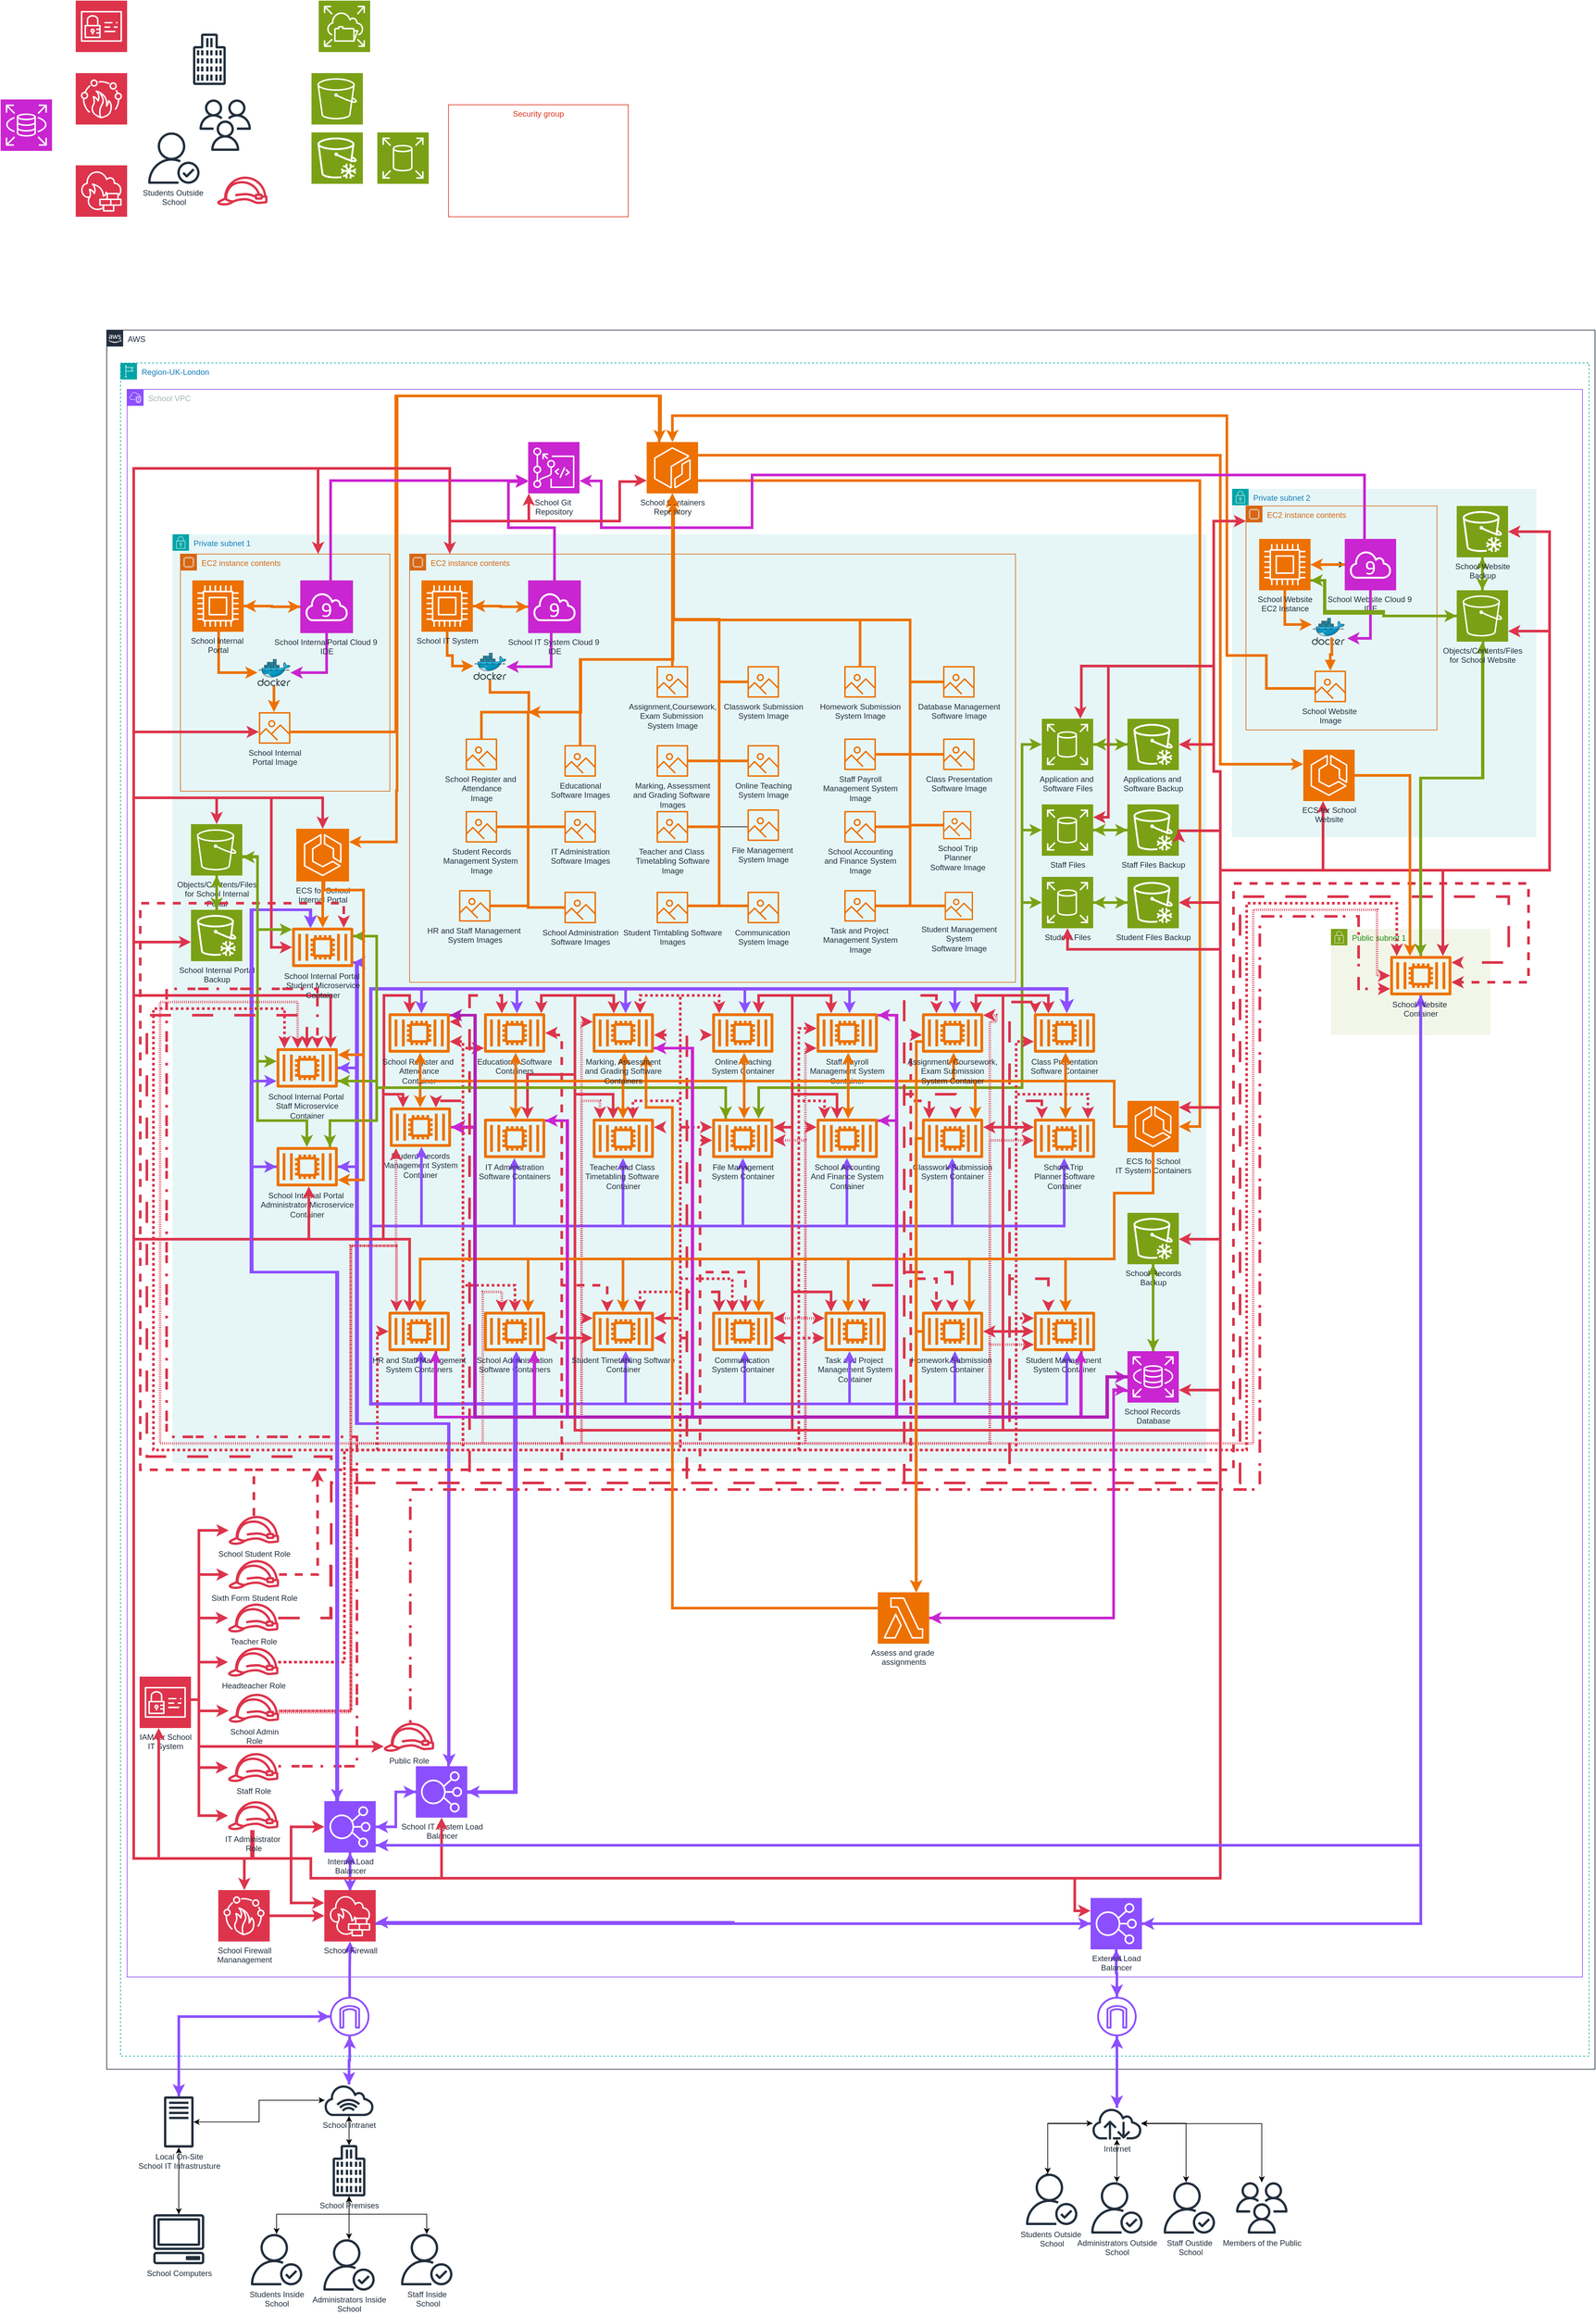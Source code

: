 <mxfile version="24.6.4" type="device">
  <diagram name="Page-1" id="SC_PpxuW-hUlELh2ZFc2">
    <mxGraphModel dx="1221" dy="1992" grid="1" gridSize="10" guides="1" tooltips="1" connect="1" arrows="1" fold="1" page="1" pageScale="1" pageWidth="827" pageHeight="1169" math="0" shadow="0">
      <root>
        <mxCell id="0" />
        <mxCell id="1" parent="0" />
        <mxCell id="_8RYOJt2Ac-kMg0-mqRe-2" value="AWS" style="points=[[0,0],[0.25,0],[0.5,0],[0.75,0],[1,0],[1,0.25],[1,0.5],[1,0.75],[1,1],[0.75,1],[0.5,1],[0.25,1],[0,1],[0,0.75],[0,0.5],[0,0.25]];outlineConnect=0;gradientColor=none;html=1;whiteSpace=wrap;fontSize=12;fontStyle=0;container=1;pointerEvents=0;collapsible=0;recursiveResize=0;shape=mxgraph.aws4.group;grIcon=mxgraph.aws4.group_aws_cloud_alt;strokeColor=#232F3E;fillColor=none;verticalAlign=top;align=left;spacingLeft=30;fontColor=#232F3E;dashed=0;" parent="1" vertex="1">
          <mxGeometry x="221" y="260" width="2260" height="2640" as="geometry" />
        </mxCell>
        <mxCell id="_8RYOJt2Ac-kMg0-mqRe-4" value="Region-UK-London" style="points=[[0,0],[0.25,0],[0.5,0],[0.75,0],[1,0],[1,0.25],[1,0.5],[1,0.75],[1,1],[0.75,1],[0.5,1],[0.25,1],[0,1],[0,0.75],[0,0.5],[0,0.25]];outlineConnect=0;gradientColor=none;html=1;whiteSpace=wrap;fontSize=12;fontStyle=0;container=1;pointerEvents=0;collapsible=0;recursiveResize=0;shape=mxgraph.aws4.group;grIcon=mxgraph.aws4.group_region;strokeColor=#00A4A6;fillColor=none;verticalAlign=top;align=left;spacingLeft=30;fontColor=#147EBA;dashed=1;" parent="_8RYOJt2Ac-kMg0-mqRe-2" vertex="1">
          <mxGeometry x="21" y="50" width="2230" height="2570" as="geometry" />
        </mxCell>
        <mxCell id="vNmciwpfhwH2oCVs8bb4-5" value="Private subnet 2" style="points=[[0,0],[0.25,0],[0.5,0],[0.75,0],[1,0],[1,0.25],[1,0.5],[1,0.75],[1,1],[0.75,1],[0.5,1],[0.25,1],[0,1],[0,0.75],[0,0.5],[0,0.25]];outlineConnect=0;gradientColor=none;html=1;whiteSpace=wrap;fontSize=12;fontStyle=0;container=1;pointerEvents=0;collapsible=0;recursiveResize=0;shape=mxgraph.aws4.group;grIcon=mxgraph.aws4.group_security_group;grStroke=0;strokeColor=#00A4A6;fillColor=#E6F6F7;verticalAlign=top;align=left;spacingLeft=30;fontColor=#147EBA;dashed=0;" parent="_8RYOJt2Ac-kMg0-mqRe-4" vertex="1">
          <mxGeometry x="1688" y="191" width="462" height="529" as="geometry" />
        </mxCell>
        <mxCell id="vNmciwpfhwH2oCVs8bb4-2" value="Public subnet 1" style="points=[[0,0],[0.25,0],[0.5,0],[0.75,0],[1,0],[1,0.25],[1,0.5],[1,0.75],[1,1],[0.75,1],[0.5,1],[0.25,1],[0,1],[0,0.75],[0,0.5],[0,0.25]];outlineConnect=0;gradientColor=none;html=1;whiteSpace=wrap;fontSize=12;fontStyle=0;container=1;pointerEvents=0;collapsible=0;recursiveResize=0;shape=mxgraph.aws4.group;grIcon=mxgraph.aws4.group_security_group;grStroke=0;strokeColor=#7AA116;fillColor=#F2F6E8;verticalAlign=top;align=left;spacingLeft=30;fontColor=#248814;dashed=0;" parent="_8RYOJt2Ac-kMg0-mqRe-4" vertex="1">
          <mxGeometry x="1838" y="859" width="242" height="161" as="geometry" />
        </mxCell>
        <mxCell id="_8RYOJt2Ac-kMg0-mqRe-3" value="School VPC" style="points=[[0,0],[0.25,0],[0.5,0],[0.75,0],[1,0],[1,0.25],[1,0.5],[1,0.75],[1,1],[0.75,1],[0.5,1],[0.25,1],[0,1],[0,0.75],[0,0.5],[0,0.25]];outlineConnect=0;gradientColor=none;html=1;whiteSpace=wrap;fontSize=12;fontStyle=0;container=0;pointerEvents=0;collapsible=0;recursiveResize=0;shape=mxgraph.aws4.group;grIcon=mxgraph.aws4.group_vpc2;strokeColor=#8C4FFF;fillColor=none;verticalAlign=top;align=left;spacingLeft=30;fontColor=#AAB7B8;dashed=0;" parent="_8RYOJt2Ac-kMg0-mqRe-4" vertex="1">
          <mxGeometry x="10" y="40" width="2210" height="2410" as="geometry" />
        </mxCell>
        <mxCell id="_8RYOJt2Ac-kMg0-mqRe-34" style="edgeStyle=orthogonalEdgeStyle;rounded=0;orthogonalLoop=1;jettySize=auto;html=1;exitX=0.5;exitY=1;exitDx=0;exitDy=0;" parent="_8RYOJt2Ac-kMg0-mqRe-4" source="_8RYOJt2Ac-kMg0-mqRe-3" target="_8RYOJt2Ac-kMg0-mqRe-3" edge="1">
          <mxGeometry relative="1" as="geometry" />
        </mxCell>
        <mxCell id="_8RYOJt2Ac-kMg0-mqRe-35" value="" style="sketch=0;outlineConnect=0;fontColor=#232F3E;gradientColor=none;fillColor=#8C4FFF;strokeColor=none;dashed=0;verticalLabelPosition=bottom;verticalAlign=top;align=center;html=1;fontSize=12;fontStyle=0;aspect=fixed;pointerEvents=1;shape=mxgraph.aws4.internet_gateway;" parent="_8RYOJt2Ac-kMg0-mqRe-4" vertex="1">
          <mxGeometry x="318" y="2480" width="60" height="60" as="geometry" />
        </mxCell>
        <mxCell id="_8RYOJt2Ac-kMg0-mqRe-45" style="edgeStyle=orthogonalEdgeStyle;rounded=0;orthogonalLoop=1;jettySize=auto;html=1;strokeWidth=4;strokeColor=#8c4fff;" parent="_8RYOJt2Ac-kMg0-mqRe-4" source="_8RYOJt2Ac-kMg0-mqRe-35" target="_8RYOJt2Ac-kMg0-mqRe-37" edge="1">
          <mxGeometry relative="1" as="geometry">
            <mxPoint x="118" y="838" as="targetPoint" />
          </mxGeometry>
        </mxCell>
        <mxCell id="_8RYOJt2Ac-kMg0-mqRe-33" value="" style="sketch=0;outlineConnect=0;fontColor=#232F3E;gradientColor=none;fillColor=#8C4FFF;strokeColor=none;dashed=0;verticalLabelPosition=bottom;verticalAlign=top;align=center;html=1;fontSize=12;fontStyle=0;aspect=fixed;pointerEvents=1;shape=mxgraph.aws4.internet_gateway;" parent="_8RYOJt2Ac-kMg0-mqRe-4" vertex="1">
          <mxGeometry x="1483" y="2480" width="60" height="60" as="geometry" />
        </mxCell>
        <mxCell id="_8RYOJt2Ac-kMg0-mqRe-52" style="edgeStyle=orthogonalEdgeStyle;rounded=0;orthogonalLoop=1;jettySize=auto;html=1;entryX=0.5;entryY=1;entryDx=0;entryDy=0;entryPerimeter=0;strokeColor=#8c4fff;strokeWidth=4;" parent="_8RYOJt2Ac-kMg0-mqRe-4" source="_8RYOJt2Ac-kMg0-mqRe-33" target="_8RYOJt2Ac-kMg0-mqRe-31" edge="1">
          <mxGeometry relative="1" as="geometry" />
        </mxCell>
        <mxCell id="XkJEuKl8tztEoTcc2KuQ-42" style="edgeStyle=orthogonalEdgeStyle;rounded=0;orthogonalLoop=1;jettySize=auto;html=1;entryX=0.5;entryY=1;entryDx=0;entryDy=0;entryPerimeter=0;strokeWidth=4;strokeColor=#8c4fff;" parent="_8RYOJt2Ac-kMg0-mqRe-4" source="_8RYOJt2Ac-kMg0-mqRe-37" target="_8RYOJt2Ac-kMg0-mqRe-86" edge="1">
          <mxGeometry relative="1" as="geometry" />
        </mxCell>
        <mxCell id="_8RYOJt2Ac-kMg0-mqRe-5" value="Private subnet 1" style="points=[[0,0],[0.25,0],[0.5,0],[0.75,0],[1,0],[1,0.25],[1,0.5],[1,0.75],[1,1],[0.75,1],[0.5,1],[0.25,1],[0,1],[0,0.75],[0,0.5],[0,0.25]];outlineConnect=0;gradientColor=none;html=1;whiteSpace=wrap;fontSize=12;fontStyle=0;container=1;pointerEvents=0;collapsible=0;recursiveResize=0;shape=mxgraph.aws4.group;grIcon=mxgraph.aws4.group_security_group;grStroke=0;strokeColor=#00A4A6;fillColor=#E6F6F7;verticalAlign=top;align=left;spacingLeft=30;fontColor=#147EBA;dashed=0;" parent="_8RYOJt2Ac-kMg0-mqRe-4" vertex="1">
          <mxGeometry x="79" y="260" width="1570" height="1410" as="geometry" />
        </mxCell>
        <mxCell id="_8RYOJt2Ac-kMg0-mqRe-54" value="EC2 instance contents" style="points=[[0,0],[0.25,0],[0.5,0],[0.75,0],[1,0],[1,0.25],[1,0.5],[1,0.75],[1,1],[0.75,1],[0.5,1],[0.25,1],[0,1],[0,0.75],[0,0.5],[0,0.25]];outlineConnect=0;gradientColor=none;html=1;whiteSpace=wrap;fontSize=12;fontStyle=0;container=1;pointerEvents=0;collapsible=0;recursiveResize=0;shape=mxgraph.aws4.group;grIcon=mxgraph.aws4.group_ec2_instance_contents;strokeColor=#D86613;fillColor=none;verticalAlign=top;align=left;spacingLeft=30;fontColor=#D86613;dashed=0;" parent="_8RYOJt2Ac-kMg0-mqRe-5" vertex="1">
          <mxGeometry x="12" y="30" width="318" height="360" as="geometry" />
        </mxCell>
        <mxCell id="_8RYOJt2Ac-kMg0-mqRe-174" style="edgeStyle=orthogonalEdgeStyle;rounded=0;orthogonalLoop=1;jettySize=auto;html=1;strokeWidth=4;strokeColor=#ed7100;" parent="_8RYOJt2Ac-kMg0-mqRe-54" source="_8RYOJt2Ac-kMg0-mqRe-85" target="_8RYOJt2Ac-kMg0-mqRe-171" edge="1">
          <mxGeometry relative="1" as="geometry">
            <Array as="points">
              <mxPoint x="58" y="180" />
            </Array>
          </mxGeometry>
        </mxCell>
        <mxCell id="_8RYOJt2Ac-kMg0-mqRe-85" value="School Internal&amp;nbsp;&lt;div&gt;Portal&lt;/div&gt;" style="sketch=0;points=[[0,0,0],[0.25,0,0],[0.5,0,0],[0.75,0,0],[1,0,0],[0,1,0],[0.25,1,0],[0.5,1,0],[0.75,1,0],[1,1,0],[0,0.25,0],[0,0.5,0],[0,0.75,0],[1,0.25,0],[1,0.5,0],[1,0.75,0]];outlineConnect=0;fontColor=#232F3E;fillColor=#ED7100;strokeColor=#ffffff;dashed=0;verticalLabelPosition=bottom;verticalAlign=top;align=center;html=1;fontSize=12;fontStyle=0;aspect=fixed;shape=mxgraph.aws4.resourceIcon;resIcon=mxgraph.aws4.compute;" parent="_8RYOJt2Ac-kMg0-mqRe-54" vertex="1">
          <mxGeometry x="18" y="40" width="78" height="78" as="geometry" />
        </mxCell>
        <mxCell id="_8RYOJt2Ac-kMg0-mqRe-170" style="edgeStyle=orthogonalEdgeStyle;rounded=0;orthogonalLoop=1;jettySize=auto;html=1;strokeWidth=4;strokeColor=#ed7100;" parent="_8RYOJt2Ac-kMg0-mqRe-54" source="_8RYOJt2Ac-kMg0-mqRe-166" target="_8RYOJt2Ac-kMg0-mqRe-85" edge="1">
          <mxGeometry relative="1" as="geometry" />
        </mxCell>
        <mxCell id="_8RYOJt2Ac-kMg0-mqRe-175" style="edgeStyle=orthogonalEdgeStyle;rounded=0;orthogonalLoop=1;jettySize=auto;html=1;strokeWidth=4;strokeColor=#c925d1;" parent="_8RYOJt2Ac-kMg0-mqRe-54" source="_8RYOJt2Ac-kMg0-mqRe-166" target="_8RYOJt2Ac-kMg0-mqRe-171" edge="1">
          <mxGeometry relative="1" as="geometry">
            <Array as="points">
              <mxPoint x="222" y="180" />
            </Array>
          </mxGeometry>
        </mxCell>
        <mxCell id="_8RYOJt2Ac-kMg0-mqRe-166" value="School InternalPortal Cloud 9&amp;nbsp;&lt;div&gt;IDE&lt;/div&gt;" style="sketch=0;points=[[0,0,0],[0.25,0,0],[0.5,0,0],[0.75,0,0],[1,0,0],[0,1,0],[0.25,1,0],[0.5,1,0],[0.75,1,0],[1,1,0],[0,0.25,0],[0,0.5,0],[0,0.75,0],[1,0.25,0],[1,0.5,0],[1,0.75,0]];outlineConnect=0;fontColor=#232F3E;fillColor=#C925D1;strokeColor=#ffffff;dashed=0;verticalLabelPosition=bottom;verticalAlign=top;align=center;html=1;fontSize=12;fontStyle=0;aspect=fixed;shape=mxgraph.aws4.resourceIcon;resIcon=mxgraph.aws4.cloud9;" parent="_8RYOJt2Ac-kMg0-mqRe-54" vertex="1">
          <mxGeometry x="182" y="40" width="80" height="80" as="geometry" />
        </mxCell>
        <mxCell id="_8RYOJt2Ac-kMg0-mqRe-169" style="edgeStyle=orthogonalEdgeStyle;rounded=0;orthogonalLoop=1;jettySize=auto;html=1;entryX=0;entryY=0.5;entryDx=0;entryDy=0;entryPerimeter=0;strokeWidth=4;strokeColor=#ed7100;" parent="_8RYOJt2Ac-kMg0-mqRe-54" source="_8RYOJt2Ac-kMg0-mqRe-85" target="_8RYOJt2Ac-kMg0-mqRe-166" edge="1">
          <mxGeometry relative="1" as="geometry" />
        </mxCell>
        <mxCell id="_8RYOJt2Ac-kMg0-mqRe-176" style="edgeStyle=orthogonalEdgeStyle;rounded=0;orthogonalLoop=1;jettySize=auto;html=1;strokeWidth=4;strokeColor=#ed7100;" parent="_8RYOJt2Ac-kMg0-mqRe-54" source="_8RYOJt2Ac-kMg0-mqRe-171" target="_8RYOJt2Ac-kMg0-mqRe-172" edge="1">
          <mxGeometry relative="1" as="geometry">
            <Array as="points">
              <mxPoint x="142" y="230" />
              <mxPoint x="142" y="230" />
            </Array>
          </mxGeometry>
        </mxCell>
        <mxCell id="_8RYOJt2Ac-kMg0-mqRe-171" value="" style="image;sketch=0;aspect=fixed;html=1;points=[];align=center;fontSize=12;image=img/lib/mscae/Docker.svg;" parent="_8RYOJt2Ac-kMg0-mqRe-54" vertex="1">
          <mxGeometry x="117" y="159.5" width="50" height="41" as="geometry" />
        </mxCell>
        <mxCell id="_8RYOJt2Ac-kMg0-mqRe-172" value="School Internal&lt;div&gt;Portal Image&lt;/div&gt;" style="sketch=0;outlineConnect=0;fontColor=#232F3E;gradientColor=none;fillColor=#ED7100;strokeColor=none;dashed=0;verticalLabelPosition=bottom;verticalAlign=top;align=center;html=1;fontSize=12;fontStyle=0;aspect=fixed;pointerEvents=1;shape=mxgraph.aws4.container_registry_image;" parent="_8RYOJt2Ac-kMg0-mqRe-54" vertex="1">
          <mxGeometry x="119" y="240" width="48" height="48" as="geometry" />
        </mxCell>
        <mxCell id="_8RYOJt2Ac-kMg0-mqRe-154" value="EC2 instance contents" style="points=[[0,0],[0.25,0],[0.5,0],[0.75,0],[1,0],[1,0.25],[1,0.5],[1,0.75],[1,1],[0.75,1],[0.5,1],[0.25,1],[0,1],[0,0.75],[0,0.5],[0,0.25]];outlineConnect=0;gradientColor=none;html=1;whiteSpace=wrap;fontSize=12;fontStyle=0;container=1;pointerEvents=0;collapsible=0;recursiveResize=0;shape=mxgraph.aws4.group;grIcon=mxgraph.aws4.group_ec2_instance_contents;strokeColor=#d86613;fillColor=none;verticalAlign=top;align=left;spacingLeft=30;fontColor=#D86613;dashed=0;" parent="_8RYOJt2Ac-kMg0-mqRe-5" vertex="1">
          <mxGeometry x="360" y="30" width="920" height="650" as="geometry" />
        </mxCell>
        <mxCell id="_8RYOJt2Ac-kMg0-mqRe-198" style="edgeStyle=orthogonalEdgeStyle;rounded=0;orthogonalLoop=1;jettySize=auto;html=1;strokeWidth=4;strokeColor=#ed7100;" parent="_8RYOJt2Ac-kMg0-mqRe-154" source="_8RYOJt2Ac-kMg0-mqRe-155" target="_8RYOJt2Ac-kMg0-mqRe-197" edge="1">
          <mxGeometry relative="1" as="geometry">
            <Array as="points">
              <mxPoint x="57" y="154" />
              <mxPoint x="65" y="154" />
              <mxPoint x="65" y="170" />
            </Array>
          </mxGeometry>
        </mxCell>
        <mxCell id="_8RYOJt2Ac-kMg0-mqRe-155" value="School IT System" style="sketch=0;points=[[0,0,0],[0.25,0,0],[0.5,0,0],[0.75,0,0],[1,0,0],[0,1,0],[0.25,1,0],[0.5,1,0],[0.75,1,0],[1,1,0],[0,0.25,0],[0,0.5,0],[0,0.75,0],[1,0.25,0],[1,0.5,0],[1,0.75,0]];outlineConnect=0;fontColor=#232F3E;fillColor=#ED7100;strokeColor=#ffffff;dashed=0;verticalLabelPosition=bottom;verticalAlign=top;align=center;html=1;fontSize=12;fontStyle=0;aspect=fixed;shape=mxgraph.aws4.resourceIcon;resIcon=mxgraph.aws4.compute;" parent="_8RYOJt2Ac-kMg0-mqRe-154" vertex="1">
          <mxGeometry x="18" y="40" width="78" height="78" as="geometry" />
        </mxCell>
        <mxCell id="_8RYOJt2Ac-kMg0-mqRe-194" style="edgeStyle=orthogonalEdgeStyle;rounded=0;orthogonalLoop=1;jettySize=auto;html=1;strokeWidth=4;strokeColor=#ed7100;" parent="_8RYOJt2Ac-kMg0-mqRe-154" source="_8RYOJt2Ac-kMg0-mqRe-192" target="_8RYOJt2Ac-kMg0-mqRe-155" edge="1">
          <mxGeometry relative="1" as="geometry" />
        </mxCell>
        <mxCell id="_8RYOJt2Ac-kMg0-mqRe-199" style="edgeStyle=orthogonalEdgeStyle;rounded=0;orthogonalLoop=1;jettySize=auto;html=1;strokeWidth=4;strokeColor=#c925d1;" parent="_8RYOJt2Ac-kMg0-mqRe-154" source="_8RYOJt2Ac-kMg0-mqRe-192" target="_8RYOJt2Ac-kMg0-mqRe-197" edge="1">
          <mxGeometry relative="1" as="geometry">
            <Array as="points">
              <mxPoint x="215" y="171" />
            </Array>
          </mxGeometry>
        </mxCell>
        <mxCell id="_8RYOJt2Ac-kMg0-mqRe-192" value="School IT System Cloud 9&amp;nbsp;&lt;div&gt;IDE&lt;/div&gt;" style="sketch=0;points=[[0,0,0],[0.25,0,0],[0.5,0,0],[0.75,0,0],[1,0,0],[0,1,0],[0.25,1,0],[0.5,1,0],[0.75,1,0],[1,1,0],[0,0.25,0],[0,0.5,0],[0,0.75,0],[1,0.25,0],[1,0.5,0],[1,0.75,0]];outlineConnect=0;fontColor=#232F3E;fillColor=#C925D1;strokeColor=#ffffff;dashed=0;verticalLabelPosition=bottom;verticalAlign=top;align=center;html=1;fontSize=12;fontStyle=0;aspect=fixed;shape=mxgraph.aws4.resourceIcon;resIcon=mxgraph.aws4.cloud9;" parent="_8RYOJt2Ac-kMg0-mqRe-154" vertex="1">
          <mxGeometry x="180" y="40" width="80" height="80" as="geometry" />
        </mxCell>
        <mxCell id="_8RYOJt2Ac-kMg0-mqRe-193" style="edgeStyle=orthogonalEdgeStyle;rounded=0;orthogonalLoop=1;jettySize=auto;html=1;entryX=0;entryY=0.5;entryDx=0;entryDy=0;entryPerimeter=0;strokeWidth=4;strokeColor=#ed7100;" parent="_8RYOJt2Ac-kMg0-mqRe-154" source="_8RYOJt2Ac-kMg0-mqRe-155" target="_8RYOJt2Ac-kMg0-mqRe-192" edge="1">
          <mxGeometry relative="1" as="geometry" />
        </mxCell>
        <mxCell id="Evcp1QZWCoy23nKq0cRZ-6" style="edgeStyle=orthogonalEdgeStyle;rounded=0;orthogonalLoop=1;jettySize=auto;html=1;strokeWidth=4;strokeColor=#ed7100;" parent="_8RYOJt2Ac-kMg0-mqRe-154" source="_8RYOJt2Ac-kMg0-mqRe-197" edge="1">
          <mxGeometry relative="1" as="geometry">
            <mxPoint x="180" y="240" as="targetPoint" />
            <Array as="points">
              <mxPoint x="122" y="210" />
              <mxPoint x="181" y="210" />
            </Array>
          </mxGeometry>
        </mxCell>
        <mxCell id="_8RYOJt2Ac-kMg0-mqRe-197" value="" style="image;sketch=0;aspect=fixed;html=1;points=[];align=center;fontSize=12;image=img/lib/mscae/Docker.svg;" parent="_8RYOJt2Ac-kMg0-mqRe-154" vertex="1">
          <mxGeometry x="97" y="150" width="50" height="41" as="geometry" />
        </mxCell>
        <mxCell id="_8RYOJt2Ac-kMg0-mqRe-258" style="edgeStyle=orthogonalEdgeStyle;rounded=0;orthogonalLoop=1;jettySize=auto;html=1;strokeWidth=4;strokeColor=#ed7100;" parent="_8RYOJt2Ac-kMg0-mqRe-154" source="_8RYOJt2Ac-kMg0-mqRe-200" edge="1">
          <mxGeometry relative="1" as="geometry">
            <mxPoint x="400" y="-90" as="targetPoint" />
            <Array as="points">
              <mxPoint x="109" y="240" />
              <mxPoint x="260" y="240" />
              <mxPoint x="260" y="160" />
              <mxPoint x="400" y="160" />
            </Array>
          </mxGeometry>
        </mxCell>
        <mxCell id="_8RYOJt2Ac-kMg0-mqRe-200" value="School Register and&amp;nbsp;&lt;div&gt;Attendance&lt;div&gt;Image&lt;/div&gt;&lt;/div&gt;" style="sketch=0;outlineConnect=0;fontColor=#232F3E;gradientColor=none;fillColor=#ED7100;strokeColor=none;dashed=0;verticalLabelPosition=bottom;verticalAlign=top;align=center;html=1;fontSize=12;fontStyle=0;aspect=fixed;pointerEvents=1;shape=mxgraph.aws4.container_registry_image;" parent="_8RYOJt2Ac-kMg0-mqRe-154" vertex="1">
          <mxGeometry x="85" y="280" width="48" height="48" as="geometry" />
        </mxCell>
        <mxCell id="_8RYOJt2Ac-kMg0-mqRe-201" value="Student Records&lt;div&gt;Management System&amp;nbsp;&lt;/div&gt;&lt;div&gt;Image&lt;/div&gt;" style="sketch=0;outlineConnect=0;fontColor=#232F3E;gradientColor=none;fillColor=#ED7100;strokeColor=none;dashed=0;verticalLabelPosition=bottom;verticalAlign=top;align=center;html=1;fontSize=12;fontStyle=0;aspect=fixed;pointerEvents=1;shape=mxgraph.aws4.container_registry_image;" parent="_8RYOJt2Ac-kMg0-mqRe-154" vertex="1">
          <mxGeometry x="85" y="390" width="48" height="48" as="geometry" />
        </mxCell>
        <mxCell id="_8RYOJt2Ac-kMg0-mqRe-257" style="edgeStyle=orthogonalEdgeStyle;rounded=0;orthogonalLoop=1;jettySize=auto;html=1;strokeWidth=4;strokeColor=#ed7100;" parent="_8RYOJt2Ac-kMg0-mqRe-154" source="_8RYOJt2Ac-kMg0-mqRe-202" edge="1">
          <mxGeometry relative="1" as="geometry">
            <mxPoint x="400" y="-90" as="targetPoint" />
            <Array as="points">
              <mxPoint x="259" y="160" />
              <mxPoint x="400" y="160" />
            </Array>
          </mxGeometry>
        </mxCell>
        <mxCell id="_8RYOJt2Ac-kMg0-mqRe-202" value="Educational&lt;div&gt;Software Images&lt;/div&gt;" style="sketch=0;outlineConnect=0;fontColor=#232F3E;gradientColor=none;fillColor=#ED7100;strokeColor=none;dashed=0;verticalLabelPosition=bottom;verticalAlign=top;align=center;html=1;fontSize=12;fontStyle=0;aspect=fixed;pointerEvents=1;shape=mxgraph.aws4.container_registry_image;" parent="_8RYOJt2Ac-kMg0-mqRe-154" vertex="1">
          <mxGeometry x="235" y="290" width="48" height="48" as="geometry" />
        </mxCell>
        <mxCell id="_8RYOJt2Ac-kMg0-mqRe-203" value="IT Administration&lt;div&gt;Software Images&lt;/div&gt;" style="sketch=0;outlineConnect=0;fontColor=#232F3E;gradientColor=none;fillColor=#ED7100;strokeColor=none;dashed=0;verticalLabelPosition=bottom;verticalAlign=top;align=center;html=1;fontSize=12;fontStyle=0;aspect=fixed;pointerEvents=1;shape=mxgraph.aws4.container_registry_image;" parent="_8RYOJt2Ac-kMg0-mqRe-154" vertex="1">
          <mxGeometry x="235" y="390" width="48" height="48" as="geometry" />
        </mxCell>
        <mxCell id="_8RYOJt2Ac-kMg0-mqRe-205" value="HR and Staff Management&amp;nbsp;&lt;div&gt;System Images&lt;/div&gt;" style="sketch=0;outlineConnect=0;fontColor=#232F3E;gradientColor=none;fillColor=#ED7100;strokeColor=none;dashed=0;verticalLabelPosition=bottom;verticalAlign=top;align=center;html=1;fontSize=12;fontStyle=0;aspect=fixed;pointerEvents=1;shape=mxgraph.aws4.container_registry_image;" parent="_8RYOJt2Ac-kMg0-mqRe-154" vertex="1">
          <mxGeometry x="75" y="510" width="48" height="48" as="geometry" />
        </mxCell>
        <mxCell id="_8RYOJt2Ac-kMg0-mqRe-206" value="School Administration&lt;div&gt;Software Images&lt;/div&gt;" style="sketch=0;outlineConnect=0;fontColor=#232F3E;gradientColor=none;fillColor=#ED7100;strokeColor=none;dashed=0;verticalLabelPosition=bottom;verticalAlign=top;align=center;html=1;fontSize=12;fontStyle=0;aspect=fixed;pointerEvents=1;shape=mxgraph.aws4.container_registry_image;" parent="_8RYOJt2Ac-kMg0-mqRe-154" vertex="1">
          <mxGeometry x="235" y="512.5" width="48" height="48" as="geometry" />
        </mxCell>
        <mxCell id="_8RYOJt2Ac-kMg0-mqRe-207" value="Marking, Assessment&lt;div&gt;and Grading Software&amp;nbsp;&lt;/div&gt;&lt;div&gt;Images&lt;/div&gt;" style="sketch=0;outlineConnect=0;fontColor=#232F3E;gradientColor=none;fillColor=#ED7100;strokeColor=none;dashed=0;verticalLabelPosition=bottom;verticalAlign=top;align=center;html=1;fontSize=12;fontStyle=0;aspect=fixed;pointerEvents=1;shape=mxgraph.aws4.container_registry_image;" parent="_8RYOJt2Ac-kMg0-mqRe-154" vertex="1">
          <mxGeometry x="375" y="290" width="48" height="48" as="geometry" />
        </mxCell>
        <mxCell id="_8RYOJt2Ac-kMg0-mqRe-270" style="edgeStyle=orthogonalEdgeStyle;rounded=0;orthogonalLoop=1;jettySize=auto;html=1;strokeWidth=4;strokeColor=#ed7100;" parent="_8RYOJt2Ac-kMg0-mqRe-154" source="_8RYOJt2Ac-kMg0-mqRe-208" edge="1">
          <mxGeometry relative="1" as="geometry">
            <mxPoint x="399" y="-90" as="targetPoint" />
            <Array as="points">
              <mxPoint x="470" y="414" />
              <mxPoint x="470" y="100" />
              <mxPoint x="399" y="100" />
            </Array>
          </mxGeometry>
        </mxCell>
        <mxCell id="_8RYOJt2Ac-kMg0-mqRe-208" value="Teacher and Class&amp;nbsp;&lt;div&gt;Timetabling Software&lt;/div&gt;&lt;div&gt;Image&lt;/div&gt;" style="sketch=0;outlineConnect=0;fontColor=#232F3E;gradientColor=none;fillColor=#ED7100;strokeColor=none;dashed=0;verticalLabelPosition=bottom;verticalAlign=top;align=center;html=1;fontSize=12;fontStyle=0;aspect=fixed;pointerEvents=1;shape=mxgraph.aws4.container_registry_image;" parent="_8RYOJt2Ac-kMg0-mqRe-154" vertex="1">
          <mxGeometry x="375" y="390" width="48" height="48" as="geometry" />
        </mxCell>
        <mxCell id="_8RYOJt2Ac-kMg0-mqRe-271" style="edgeStyle=orthogonalEdgeStyle;rounded=0;orthogonalLoop=1;jettySize=auto;html=1;strokeWidth=4;strokeColor=#ed7100;" parent="_8RYOJt2Ac-kMg0-mqRe-154" source="_8RYOJt2Ac-kMg0-mqRe-209" edge="1">
          <mxGeometry relative="1" as="geometry">
            <mxPoint x="400" y="-80" as="targetPoint" />
            <Array as="points">
              <mxPoint x="470" y="534" />
              <mxPoint x="470" y="100" />
              <mxPoint x="400" y="100" />
            </Array>
          </mxGeometry>
        </mxCell>
        <mxCell id="_8RYOJt2Ac-kMg0-mqRe-209" value="Student Timtabling Software&lt;div&gt;Images&lt;/div&gt;" style="sketch=0;outlineConnect=0;fontColor=#232F3E;gradientColor=none;fillColor=#ED7100;strokeColor=none;dashed=0;verticalLabelPosition=bottom;verticalAlign=top;align=center;html=1;fontSize=12;fontStyle=0;aspect=fixed;pointerEvents=1;shape=mxgraph.aws4.container_registry_image;" parent="_8RYOJt2Ac-kMg0-mqRe-154" vertex="1">
          <mxGeometry x="375" y="512.5" width="48" height="48" as="geometry" />
        </mxCell>
        <mxCell id="_8RYOJt2Ac-kMg0-mqRe-273" style="edgeStyle=orthogonalEdgeStyle;rounded=0;orthogonalLoop=1;jettySize=auto;html=1;strokeWidth=4;strokeColor=#ed7100;" parent="_8RYOJt2Ac-kMg0-mqRe-154" source="_8RYOJt2Ac-kMg0-mqRe-211" edge="1">
          <mxGeometry relative="1" as="geometry">
            <mxPoint x="400" y="-90" as="targetPoint" />
            <Array as="points">
              <mxPoint x="470" y="314" />
              <mxPoint x="470" y="100" />
              <mxPoint x="401" y="100" />
              <mxPoint x="401" y="-80" />
              <mxPoint x="400" y="-80" />
            </Array>
          </mxGeometry>
        </mxCell>
        <mxCell id="_8RYOJt2Ac-kMg0-mqRe-211" value="Online Teaching&lt;div&gt;System Image&lt;/div&gt;" style="sketch=0;outlineConnect=0;fontColor=#232F3E;gradientColor=none;fillColor=#ED7100;strokeColor=none;dashed=0;verticalLabelPosition=bottom;verticalAlign=top;align=center;html=1;fontSize=12;fontStyle=0;aspect=fixed;pointerEvents=1;shape=mxgraph.aws4.container_registry_image;" parent="_8RYOJt2Ac-kMg0-mqRe-154" vertex="1">
          <mxGeometry x="513" y="290" width="48" height="48" as="geometry" />
        </mxCell>
        <mxCell id="_8RYOJt2Ac-kMg0-mqRe-212" value="File Management&amp;nbsp;&lt;div&gt;System Image&lt;/div&gt;" style="sketch=0;outlineConnect=0;fontColor=#232F3E;gradientColor=none;fillColor=#ED7100;strokeColor=none;dashed=0;verticalLabelPosition=bottom;verticalAlign=top;align=center;html=1;fontSize=12;fontStyle=0;aspect=fixed;pointerEvents=1;shape=mxgraph.aws4.container_registry_image;" parent="_8RYOJt2Ac-kMg0-mqRe-154" vertex="1">
          <mxGeometry x="513" y="387.5" width="48" height="48" as="geometry" />
        </mxCell>
        <mxCell id="_8RYOJt2Ac-kMg0-mqRe-213" value="Communication&amp;nbsp;&lt;div&gt;System Image&lt;/div&gt;" style="sketch=0;outlineConnect=0;fontColor=#232F3E;gradientColor=none;fillColor=#ED7100;strokeColor=none;dashed=0;verticalLabelPosition=bottom;verticalAlign=top;align=center;html=1;fontSize=12;fontStyle=0;aspect=fixed;pointerEvents=1;shape=mxgraph.aws4.container_registry_image;" parent="_8RYOJt2Ac-kMg0-mqRe-154" vertex="1">
          <mxGeometry x="513" y="512.5" width="48" height="48" as="geometry" />
        </mxCell>
        <mxCell id="_8RYOJt2Ac-kMg0-mqRe-214" value="Staff Payroll&lt;div&gt;Management System&lt;/div&gt;&lt;div&gt;Image&lt;/div&gt;" style="sketch=0;outlineConnect=0;fontColor=#232F3E;gradientColor=none;fillColor=#ED7100;strokeColor=none;dashed=0;verticalLabelPosition=bottom;verticalAlign=top;align=center;html=1;fontSize=12;fontStyle=0;aspect=fixed;pointerEvents=1;shape=mxgraph.aws4.container_registry_image;" parent="_8RYOJt2Ac-kMg0-mqRe-154" vertex="1">
          <mxGeometry x="660" y="280" width="48" height="48" as="geometry" />
        </mxCell>
        <mxCell id="_8RYOJt2Ac-kMg0-mqRe-215" value="School Accounting&lt;div&gt;and Finance System&lt;/div&gt;&lt;div&gt;Image&lt;/div&gt;" style="sketch=0;outlineConnect=0;fontColor=#232F3E;gradientColor=none;fillColor=#ED7100;strokeColor=none;dashed=0;verticalLabelPosition=bottom;verticalAlign=top;align=center;html=1;fontSize=12;fontStyle=0;aspect=fixed;pointerEvents=1;shape=mxgraph.aws4.container_registry_image;" parent="_8RYOJt2Ac-kMg0-mqRe-154" vertex="1">
          <mxGeometry x="660" y="390" width="48" height="48" as="geometry" />
        </mxCell>
        <mxCell id="_8RYOJt2Ac-kMg0-mqRe-278" style="edgeStyle=orthogonalEdgeStyle;rounded=0;orthogonalLoop=1;jettySize=auto;html=1;strokeWidth=4;strokeColor=#ed7100;" parent="_8RYOJt2Ac-kMg0-mqRe-154" source="_8RYOJt2Ac-kMg0-mqRe-216" edge="1">
          <mxGeometry relative="1" as="geometry">
            <mxPoint x="400" y="-80" as="targetPoint" />
            <Array as="points">
              <mxPoint x="760" y="534" />
              <mxPoint x="760" y="100" />
              <mxPoint x="400" y="100" />
            </Array>
          </mxGeometry>
        </mxCell>
        <mxCell id="_8RYOJt2Ac-kMg0-mqRe-216" value="Task and Project&amp;nbsp;&lt;div&gt;Management System&lt;/div&gt;&lt;div&gt;Image&lt;/div&gt;" style="sketch=0;outlineConnect=0;fontColor=#232F3E;gradientColor=none;fillColor=#ED7100;strokeColor=none;dashed=0;verticalLabelPosition=bottom;verticalAlign=top;align=center;html=1;fontSize=12;fontStyle=0;aspect=fixed;pointerEvents=1;shape=mxgraph.aws4.container_registry_image;" parent="_8RYOJt2Ac-kMg0-mqRe-154" vertex="1">
          <mxGeometry x="660" y="510" width="48" height="48" as="geometry" />
        </mxCell>
        <mxCell id="_8RYOJt2Ac-kMg0-mqRe-240" value="&lt;span style=&quot;background-color: initial;&quot;&gt;Class Presentation&lt;/span&gt;&lt;div&gt;&lt;span style=&quot;background-color: initial;&quot;&gt;Software Image&lt;/span&gt;&lt;/div&gt;" style="sketch=0;outlineConnect=0;fontColor=#232F3E;gradientColor=none;fillColor=#ED7100;strokeColor=none;dashed=0;verticalLabelPosition=bottom;verticalAlign=top;align=center;html=1;fontSize=12;fontStyle=0;aspect=fixed;pointerEvents=1;shape=mxgraph.aws4.container_registry_image;" parent="_8RYOJt2Ac-kMg0-mqRe-154" vertex="1">
          <mxGeometry x="810" y="280" width="48" height="48" as="geometry" />
        </mxCell>
        <mxCell id="_8RYOJt2Ac-kMg0-mqRe-241" value="&lt;div&gt;&lt;span style=&quot;background-color: initial;&quot;&gt;School Trip&lt;/span&gt;&lt;/div&gt;&lt;div&gt;&lt;span style=&quot;background-color: initial;&quot;&gt;Planner&lt;/span&gt;&lt;/div&gt;&lt;div&gt;&lt;span style=&quot;background-color: initial;&quot;&gt;Software Image&lt;/span&gt;&lt;/div&gt;" style="sketch=0;outlineConnect=0;fontColor=#232F3E;gradientColor=none;fillColor=#ED7100;strokeColor=none;dashed=0;verticalLabelPosition=bottom;verticalAlign=top;align=center;html=1;fontSize=12;fontStyle=0;aspect=fixed;pointerEvents=1;shape=mxgraph.aws4.container_registry_image;" parent="_8RYOJt2Ac-kMg0-mqRe-154" vertex="1">
          <mxGeometry x="810" y="390" width="43" height="43" as="geometry" />
        </mxCell>
        <mxCell id="_8RYOJt2Ac-kMg0-mqRe-284" style="edgeStyle=orthogonalEdgeStyle;rounded=0;orthogonalLoop=1;jettySize=auto;html=1;strokeWidth=4;strokeColor=#ed7100;" parent="_8RYOJt2Ac-kMg0-mqRe-154" source="_8RYOJt2Ac-kMg0-mqRe-242" edge="1">
          <mxGeometry relative="1" as="geometry">
            <mxPoint x="400" y="-90" as="targetPoint" />
            <Array as="points">
              <mxPoint x="760" y="534" />
              <mxPoint x="760" y="100" />
              <mxPoint x="400" y="100" />
            </Array>
          </mxGeometry>
        </mxCell>
        <mxCell id="_8RYOJt2Ac-kMg0-mqRe-242" value="&lt;div&gt;&lt;span style=&quot;background-color: initial;&quot;&gt;Student Management&lt;/span&gt;&lt;/div&gt;&lt;div&gt;&lt;span style=&quot;background-color: initial;&quot;&gt;System&lt;/span&gt;&lt;/div&gt;&lt;div&gt;&lt;span style=&quot;background-color: initial;&quot;&gt;Software Image&lt;/span&gt;&lt;/div&gt;" style="sketch=0;outlineConnect=0;fontColor=#232F3E;gradientColor=none;fillColor=#ED7100;strokeColor=none;dashed=0;verticalLabelPosition=bottom;verticalAlign=top;align=center;html=1;fontSize=12;fontStyle=0;aspect=fixed;pointerEvents=1;shape=mxgraph.aws4.container_registry_image;" parent="_8RYOJt2Ac-kMg0-mqRe-154" vertex="1">
          <mxGeometry x="812.5" y="512.5" width="43" height="43" as="geometry" />
        </mxCell>
        <mxCell id="_8RYOJt2Ac-kMg0-mqRe-277" style="edgeStyle=orthogonalEdgeStyle;rounded=0;orthogonalLoop=1;jettySize=auto;html=1;strokeWidth=4;strokeColor=#ed7100;" parent="_8RYOJt2Ac-kMg0-mqRe-154" source="_8RYOJt2Ac-kMg0-mqRe-245" edge="1">
          <mxGeometry relative="1" as="geometry">
            <mxPoint x="400" y="-80" as="targetPoint" />
            <Array as="points">
              <mxPoint x="470" y="194" />
              <mxPoint x="470" y="100" />
              <mxPoint x="400" y="100" />
            </Array>
          </mxGeometry>
        </mxCell>
        <mxCell id="_8RYOJt2Ac-kMg0-mqRe-245" value="&lt;span style=&quot;background-color: initial;&quot;&gt;Classwork Submission&lt;/span&gt;&lt;div&gt;&lt;span style=&quot;background-color: initial;&quot;&gt;System Image&lt;/span&gt;&lt;/div&gt;" style="sketch=0;outlineConnect=0;fontColor=#232F3E;gradientColor=none;fillColor=#ED7100;strokeColor=none;dashed=0;verticalLabelPosition=bottom;verticalAlign=top;align=center;html=1;fontSize=12;fontStyle=0;aspect=fixed;pointerEvents=1;shape=mxgraph.aws4.container_registry_image;" parent="_8RYOJt2Ac-kMg0-mqRe-154" vertex="1">
          <mxGeometry x="513" y="170" width="48" height="48" as="geometry" />
        </mxCell>
        <mxCell id="_8RYOJt2Ac-kMg0-mqRe-246" value="&lt;span style=&quot;background-color: initial;&quot;&gt;Homework Submission&lt;/span&gt;&lt;div&gt;&lt;span style=&quot;background-color: initial;&quot;&gt;System Image&lt;/span&gt;&lt;/div&gt;" style="sketch=0;outlineConnect=0;fontColor=#232F3E;gradientColor=none;fillColor=#ED7100;strokeColor=none;dashed=0;verticalLabelPosition=bottom;verticalAlign=top;align=center;html=1;fontSize=12;fontStyle=0;aspect=fixed;pointerEvents=1;shape=mxgraph.aws4.container_registry_image;" parent="_8RYOJt2Ac-kMg0-mqRe-154" vertex="1">
          <mxGeometry x="660" y="170" width="48" height="48" as="geometry" />
        </mxCell>
        <mxCell id="_8RYOJt2Ac-kMg0-mqRe-247" value="&lt;div&gt;&lt;span style=&quot;background-color: initial;&quot;&gt;Assignment,Coursework,&lt;/span&gt;&lt;/div&gt;&lt;div&gt;&lt;span style=&quot;background-color: initial;&quot;&gt;Exam Submission&amp;nbsp;&lt;/span&gt;&lt;/div&gt;&lt;div&gt;&lt;span style=&quot;background-color: initial;&quot;&gt;System Image&lt;/span&gt;&lt;/div&gt;" style="sketch=0;outlineConnect=0;fontColor=#232F3E;gradientColor=none;fillColor=#ED7100;strokeColor=none;dashed=0;verticalLabelPosition=bottom;verticalAlign=top;align=center;html=1;fontSize=12;fontStyle=0;aspect=fixed;pointerEvents=1;shape=mxgraph.aws4.container_registry_image;" parent="_8RYOJt2Ac-kMg0-mqRe-154" vertex="1">
          <mxGeometry x="375" y="170" width="48" height="48" as="geometry" />
        </mxCell>
        <mxCell id="_8RYOJt2Ac-kMg0-mqRe-254" value="&lt;div&gt;&lt;span style=&quot;background-color: initial;&quot;&gt;Database Management&lt;/span&gt;&lt;/div&gt;&lt;div&gt;&lt;span style=&quot;background-color: initial;&quot;&gt;Software Image&lt;/span&gt;&lt;/div&gt;" style="sketch=0;outlineConnect=0;fontColor=#232F3E;gradientColor=none;fillColor=#ED7100;strokeColor=none;dashed=0;verticalLabelPosition=bottom;verticalAlign=top;align=center;html=1;fontSize=12;fontStyle=0;aspect=fixed;pointerEvents=1;shape=mxgraph.aws4.container_registry_image;" parent="_8RYOJt2Ac-kMg0-mqRe-154" vertex="1">
          <mxGeometry x="810" y="170" width="48" height="48" as="geometry" />
        </mxCell>
        <mxCell id="_8RYOJt2Ac-kMg0-mqRe-219" value="&lt;div&gt;Student Records&lt;/div&gt;&lt;div&gt;Management System&lt;/div&gt;&lt;div&gt;Container&lt;/div&gt;" style="sketch=0;outlineConnect=0;fontColor=#232F3E;gradientColor=none;fillColor=#ED7100;strokeColor=none;dashed=0;verticalLabelPosition=bottom;verticalAlign=top;align=center;html=1;fontSize=12;fontStyle=0;aspect=fixed;pointerEvents=1;shape=mxgraph.aws4.container_2;" parent="_8RYOJt2Ac-kMg0-mqRe-5" vertex="1">
          <mxGeometry x="330" y="870" width="92.9" height="60" as="geometry" />
        </mxCell>
        <mxCell id="_8RYOJt2Ac-kMg0-mqRe-295" style="edgeStyle=orthogonalEdgeStyle;rounded=0;orthogonalLoop=1;jettySize=auto;html=1;exitX=0;exitY=0.5;exitDx=0;exitDy=0;exitPerimeter=0;strokeWidth=4;strokeColor=#ed7100;" parent="_8RYOJt2Ac-kMg0-mqRe-5" source="_8RYOJt2Ac-kMg0-mqRe-285" target="_8RYOJt2Ac-kMg0-mqRe-219" edge="1">
          <mxGeometry relative="1" as="geometry">
            <Array as="points">
              <mxPoint x="1430" y="899" />
              <mxPoint x="1430" y="830" />
              <mxPoint x="376" y="830" />
            </Array>
          </mxGeometry>
        </mxCell>
        <mxCell id="_8RYOJt2Ac-kMg0-mqRe-285" value="ECS for School&lt;div&gt;IT System Containers&lt;/div&gt;" style="sketch=0;points=[[0,0,0],[0.25,0,0],[0.5,0,0],[0.75,0,0],[1,0,0],[0,1,0],[0.25,1,0],[0.5,1,0],[0.75,1,0],[1,1,0],[0,0.25,0],[0,0.5,0],[0,0.75,0],[1,0.25,0],[1,0.5,0],[1,0.75,0]];outlineConnect=0;fontColor=#232F3E;fillColor=#ED7100;strokeColor=#ffffff;dashed=0;verticalLabelPosition=bottom;verticalAlign=top;align=center;html=1;fontSize=12;fontStyle=0;aspect=fixed;shape=mxgraph.aws4.resourceIcon;resIcon=mxgraph.aws4.ecs;" parent="_8RYOJt2Ac-kMg0-mqRe-5" vertex="1">
          <mxGeometry x="1450" y="860" width="78" height="78" as="geometry" />
        </mxCell>
        <mxCell id="_8RYOJt2Ac-kMg0-mqRe-359" style="edgeStyle=orthogonalEdgeStyle;rounded=0;orthogonalLoop=1;jettySize=auto;html=1;strokeWidth=4;strokeColor=#7aa116;" parent="_8RYOJt2Ac-kMg0-mqRe-5" source="_8RYOJt2Ac-kMg0-mqRe-56" target="_8RYOJt2Ac-kMg0-mqRe-358" edge="1">
          <mxGeometry relative="1" as="geometry" />
        </mxCell>
        <mxCell id="Feu60TzccFcJDXjEguOx-8" style="edgeStyle=orthogonalEdgeStyle;rounded=0;orthogonalLoop=1;jettySize=auto;html=1;strokeWidth=5;strokeColor=#c925d1;" parent="_8RYOJt2Ac-kMg0-mqRe-5" source="_8RYOJt2Ac-kMg0-mqRe-56" target="_8RYOJt2Ac-kMg0-mqRe-219" edge="1">
          <mxGeometry relative="1" as="geometry">
            <Array as="points">
              <mxPoint x="1419" y="1279" />
              <mxPoint x="1419" y="1340" />
              <mxPoint x="459" y="1340" />
              <mxPoint x="459" y="900" />
            </Array>
          </mxGeometry>
        </mxCell>
        <mxCell id="_8RYOJt2Ac-kMg0-mqRe-56" value="School Records&amp;nbsp;&lt;div&gt;Database&lt;/div&gt;" style="sketch=0;points=[[0,0,0],[0.25,0,0],[0.5,0,0],[0.75,0,0],[1,0,0],[0,1,0],[0.25,1,0],[0.5,1,0],[0.75,1,0],[1,1,0],[0,0.25,0],[0,0.5,0],[0,0.75,0],[1,0.25,0],[1,0.5,0],[1,0.75,0]];outlineConnect=0;fontColor=#232F3E;fillColor=#C925D1;strokeColor=#ffffff;dashed=0;verticalLabelPosition=bottom;verticalAlign=top;align=center;html=1;fontSize=12;fontStyle=0;aspect=fixed;shape=mxgraph.aws4.resourceIcon;resIcon=mxgraph.aws4.rds;" parent="_8RYOJt2Ac-kMg0-mqRe-5" vertex="1">
          <mxGeometry x="1450" y="1240" width="78" height="78" as="geometry" />
        </mxCell>
        <mxCell id="_8RYOJt2Ac-kMg0-mqRe-346" style="edgeStyle=orthogonalEdgeStyle;rounded=0;orthogonalLoop=1;jettySize=auto;html=1;entryX=0;entryY=0.5;entryDx=0;entryDy=0;entryPerimeter=0;strokeWidth=4;strokeColor=#c925d1;" parent="_8RYOJt2Ac-kMg0-mqRe-5" source="_8RYOJt2Ac-kMg0-mqRe-219" target="_8RYOJt2Ac-kMg0-mqRe-56" edge="1">
          <mxGeometry relative="1" as="geometry">
            <Array as="points">
              <mxPoint x="460" y="900" />
              <mxPoint x="460" y="1340" />
              <mxPoint x="1420" y="1340" />
              <mxPoint x="1420" y="1279" />
            </Array>
          </mxGeometry>
        </mxCell>
        <mxCell id="_8RYOJt2Ac-kMg0-mqRe-358" value="School Records&lt;div&gt;Backup&lt;/div&gt;" style="sketch=0;points=[[0,0,0],[0.25,0,0],[0.5,0,0],[0.75,0,0],[1,0,0],[0,1,0],[0.25,1,0],[0.5,1,0],[0.75,1,0],[1,1,0],[0,0.25,0],[0,0.5,0],[0,0.75,0],[1,0.25,0],[1,0.5,0],[1,0.75,0]];outlineConnect=0;fontColor=#232F3E;fillColor=#7AA116;strokeColor=#ffffff;dashed=0;verticalLabelPosition=bottom;verticalAlign=top;align=center;html=1;fontSize=12;fontStyle=0;aspect=fixed;shape=mxgraph.aws4.resourceIcon;resIcon=mxgraph.aws4.glacier;" parent="_8RYOJt2Ac-kMg0-mqRe-5" vertex="1">
          <mxGeometry x="1450" y="1030" width="78" height="78" as="geometry" />
        </mxCell>
        <mxCell id="_8RYOJt2Ac-kMg0-mqRe-367" style="edgeStyle=orthogonalEdgeStyle;rounded=0;orthogonalLoop=1;jettySize=auto;html=1;strokeWidth=4;strokeColor=#7aa116;" parent="_8RYOJt2Ac-kMg0-mqRe-5" source="_8RYOJt2Ac-kMg0-mqRe-360" target="_8RYOJt2Ac-kMg0-mqRe-365" edge="1">
          <mxGeometry relative="1" as="geometry" />
        </mxCell>
        <mxCell id="_8RYOJt2Ac-kMg0-mqRe-360" value="Student Files" style="sketch=0;points=[[0,0,0],[0.25,0,0],[0.5,0,0],[0.75,0,0],[1,0,0],[0,1,0],[0.25,1,0],[0.5,1,0],[0.75,1,0],[1,1,0],[0,0.25,0],[0,0.5,0],[0,0.75,0],[1,0.25,0],[1,0.5,0],[1,0.75,0]];outlineConnect=0;fontColor=#232F3E;fillColor=#7AA116;strokeColor=#ffffff;dashed=0;verticalLabelPosition=bottom;verticalAlign=top;align=center;html=1;fontSize=12;fontStyle=0;aspect=fixed;shape=mxgraph.aws4.resourceIcon;resIcon=mxgraph.aws4.elastic_block_store;" parent="_8RYOJt2Ac-kMg0-mqRe-5" vertex="1">
          <mxGeometry x="1320" y="520" width="78" height="78" as="geometry" />
        </mxCell>
        <mxCell id="_8RYOJt2Ac-kMg0-mqRe-368" style="edgeStyle=orthogonalEdgeStyle;rounded=0;orthogonalLoop=1;jettySize=auto;html=1;strokeWidth=4;strokeColor=#7aa116;" parent="_8RYOJt2Ac-kMg0-mqRe-5" source="_8RYOJt2Ac-kMg0-mqRe-361" target="_8RYOJt2Ac-kMg0-mqRe-364" edge="1">
          <mxGeometry relative="1" as="geometry" />
        </mxCell>
        <mxCell id="_8RYOJt2Ac-kMg0-mqRe-361" value="Staff Files" style="sketch=0;points=[[0,0,0],[0.25,0,0],[0.5,0,0],[0.75,0,0],[1,0,0],[0,1,0],[0.25,1,0],[0.5,1,0],[0.75,1,0],[1,1,0],[0,0.25,0],[0,0.5,0],[0,0.75,0],[1,0.25,0],[1,0.5,0],[1,0.75,0]];outlineConnect=0;fontColor=#232F3E;fillColor=#7AA116;strokeColor=#ffffff;dashed=0;verticalLabelPosition=bottom;verticalAlign=top;align=center;html=1;fontSize=12;fontStyle=0;aspect=fixed;shape=mxgraph.aws4.resourceIcon;resIcon=mxgraph.aws4.elastic_block_store;" parent="_8RYOJt2Ac-kMg0-mqRe-5" vertex="1">
          <mxGeometry x="1320" y="410" width="78" height="78" as="geometry" />
        </mxCell>
        <mxCell id="_8RYOJt2Ac-kMg0-mqRe-369" style="edgeStyle=orthogonalEdgeStyle;rounded=0;orthogonalLoop=1;jettySize=auto;html=1;strokeWidth=4;strokeColor=#7aa116;" parent="_8RYOJt2Ac-kMg0-mqRe-5" source="_8RYOJt2Ac-kMg0-mqRe-362" target="_8RYOJt2Ac-kMg0-mqRe-363" edge="1">
          <mxGeometry relative="1" as="geometry" />
        </mxCell>
        <mxCell id="Evcp1QZWCoy23nKq0cRZ-22" style="edgeStyle=orthogonalEdgeStyle;rounded=0;orthogonalLoop=1;jettySize=auto;html=1;strokeWidth=4;strokeColor=#7aa116;" parent="_8RYOJt2Ac-kMg0-mqRe-5" target="_8RYOJt2Ac-kMg0-mqRe-227" edge="1">
          <mxGeometry relative="1" as="geometry">
            <mxPoint x="1310" y="320" as="sourcePoint" />
            <Array as="points">
              <mxPoint x="1290" y="319" />
              <mxPoint x="1290" y="840" />
              <mxPoint x="890" y="840" />
            </Array>
          </mxGeometry>
        </mxCell>
        <mxCell id="_8RYOJt2Ac-kMg0-mqRe-362" value="Application and&amp;nbsp;&lt;div&gt;Software Files&lt;/div&gt;" style="sketch=0;points=[[0,0,0],[0.25,0,0],[0.5,0,0],[0.75,0,0],[1,0,0],[0,1,0],[0.25,1,0],[0.5,1,0],[0.75,1,0],[1,1,0],[0,0.25,0],[0,0.5,0],[0,0.75,0],[1,0.25,0],[1,0.5,0],[1,0.75,0]];outlineConnect=0;fontColor=#232F3E;fillColor=#7AA116;strokeColor=#ffffff;dashed=0;verticalLabelPosition=bottom;verticalAlign=top;align=center;html=1;fontSize=12;fontStyle=0;aspect=fixed;shape=mxgraph.aws4.resourceIcon;resIcon=mxgraph.aws4.elastic_block_store;" parent="_8RYOJt2Ac-kMg0-mqRe-5" vertex="1">
          <mxGeometry x="1320" y="280" width="78" height="78" as="geometry" />
        </mxCell>
        <mxCell id="jfwB7ZF1k9czv7ONBCCa-29" style="edgeStyle=orthogonalEdgeStyle;rounded=0;orthogonalLoop=1;jettySize=auto;html=1;strokeWidth=4;strokeColor=#7aa116;" parent="_8RYOJt2Ac-kMg0-mqRe-5" source="_8RYOJt2Ac-kMg0-mqRe-363" edge="1">
          <mxGeometry relative="1" as="geometry">
            <mxPoint x="1399" y="319" as="targetPoint" />
          </mxGeometry>
        </mxCell>
        <mxCell id="_8RYOJt2Ac-kMg0-mqRe-363" value="Applications and&amp;nbsp;&lt;div&gt;Software Backup&lt;/div&gt;" style="sketch=0;points=[[0,0,0],[0.25,0,0],[0.5,0,0],[0.75,0,0],[1,0,0],[0,1,0],[0.25,1,0],[0.5,1,0],[0.75,1,0],[1,1,0],[0,0.25,0],[0,0.5,0],[0,0.75,0],[1,0.25,0],[1,0.5,0],[1,0.75,0]];outlineConnect=0;fontColor=#232F3E;fillColor=#7AA116;strokeColor=#ffffff;dashed=0;verticalLabelPosition=bottom;verticalAlign=top;align=center;html=1;fontSize=12;fontStyle=0;aspect=fixed;shape=mxgraph.aws4.resourceIcon;resIcon=mxgraph.aws4.glacier;" parent="_8RYOJt2Ac-kMg0-mqRe-5" vertex="1">
          <mxGeometry x="1450" y="280" width="78" height="78" as="geometry" />
        </mxCell>
        <mxCell id="_8RYOJt2Ac-kMg0-mqRe-365" value="Student Files Backup" style="sketch=0;points=[[0,0,0],[0.25,0,0],[0.5,0,0],[0.75,0,0],[1,0,0],[0,1,0],[0.25,1,0],[0.5,1,0],[0.75,1,0],[1,1,0],[0,0.25,0],[0,0.5,0],[0,0.75,0],[1,0.25,0],[1,0.5,0],[1,0.75,0]];outlineConnect=0;fontColor=#232F3E;fillColor=#7AA116;strokeColor=#ffffff;dashed=0;verticalLabelPosition=bottom;verticalAlign=top;align=center;html=1;fontSize=12;fontStyle=0;aspect=fixed;shape=mxgraph.aws4.resourceIcon;resIcon=mxgraph.aws4.glacier;" parent="_8RYOJt2Ac-kMg0-mqRe-5" vertex="1">
          <mxGeometry x="1450" y="520" width="78" height="78" as="geometry" />
        </mxCell>
        <mxCell id="jfwB7ZF1k9czv7ONBCCa-30" style="edgeStyle=orthogonalEdgeStyle;rounded=0;orthogonalLoop=1;jettySize=auto;html=1;strokeWidth=4;strokeColor=#7aa116;" parent="_8RYOJt2Ac-kMg0-mqRe-5" source="_8RYOJt2Ac-kMg0-mqRe-364" target="_8RYOJt2Ac-kMg0-mqRe-361" edge="1">
          <mxGeometry relative="1" as="geometry" />
        </mxCell>
        <mxCell id="_8RYOJt2Ac-kMg0-mqRe-364" value="Staff Files Backup" style="sketch=0;points=[[0,0,0],[0.25,0,0],[0.5,0,0],[0.75,0,0],[1,0,0],[0,1,0],[0.25,1,0],[0.5,1,0],[0.75,1,0],[1,1,0],[0,0.25,0],[0,0.5,0],[0,0.75,0],[1,0.25,0],[1,0.5,0],[1,0.75,0]];outlineConnect=0;fontColor=#232F3E;fillColor=#7AA116;strokeColor=#ffffff;dashed=0;verticalLabelPosition=bottom;verticalAlign=top;align=center;html=1;fontSize=12;fontStyle=0;aspect=fixed;shape=mxgraph.aws4.resourceIcon;resIcon=mxgraph.aws4.glacier;" parent="_8RYOJt2Ac-kMg0-mqRe-5" vertex="1">
          <mxGeometry x="1450" y="410" width="78" height="78" as="geometry" />
        </mxCell>
        <mxCell id="Evcp1QZWCoy23nKq0cRZ-19" style="edgeStyle=orthogonalEdgeStyle;rounded=0;orthogonalLoop=1;jettySize=auto;html=1;entryX=0;entryY=0.5;entryDx=0;entryDy=0;entryPerimeter=0;strokeWidth=4;strokeColor=#7aa116;" parent="_8RYOJt2Ac-kMg0-mqRe-5" target="_8RYOJt2Ac-kMg0-mqRe-360" edge="1">
          <mxGeometry relative="1" as="geometry">
            <mxPoint x="890" y="850" as="sourcePoint" />
            <Array as="points">
              <mxPoint x="890" y="840" />
              <mxPoint x="1290" y="840" />
              <mxPoint x="1290" y="559" />
            </Array>
          </mxGeometry>
        </mxCell>
        <mxCell id="Evcp1QZWCoy23nKq0cRZ-20" style="edgeStyle=orthogonalEdgeStyle;rounded=0;orthogonalLoop=1;jettySize=auto;html=1;entryX=0;entryY=0.5;entryDx=0;entryDy=0;entryPerimeter=0;strokeWidth=4;strokeColor=#7aa116;" parent="_8RYOJt2Ac-kMg0-mqRe-5" target="_8RYOJt2Ac-kMg0-mqRe-361" edge="1">
          <mxGeometry relative="1" as="geometry">
            <mxPoint x="890" y="850" as="sourcePoint" />
            <Array as="points">
              <mxPoint x="890" y="840" />
              <mxPoint x="1290" y="840" />
              <mxPoint x="1290" y="449" />
            </Array>
          </mxGeometry>
        </mxCell>
        <mxCell id="Evcp1QZWCoy23nKq0cRZ-21" style="edgeStyle=orthogonalEdgeStyle;rounded=0;orthogonalLoop=1;jettySize=auto;html=1;strokeWidth=4;strokeColor=#7aa116;entryX=0;entryY=0.5;entryDx=0;entryDy=0;entryPerimeter=0;" parent="_8RYOJt2Ac-kMg0-mqRe-5" target="_8RYOJt2Ac-kMg0-mqRe-362" edge="1">
          <mxGeometry relative="1" as="geometry">
            <mxPoint x="890" y="850" as="sourcePoint" />
            <mxPoint x="1310" y="320" as="targetPoint" />
            <Array as="points">
              <mxPoint x="890" y="840" />
              <mxPoint x="1290" y="840" />
              <mxPoint x="1290" y="319" />
            </Array>
          </mxGeometry>
        </mxCell>
        <mxCell id="XkJEuKl8tztEoTcc2KuQ-51" style="edgeStyle=orthogonalEdgeStyle;rounded=0;orthogonalLoop=1;jettySize=auto;html=1;dashed=1;dashPattern=1 2;strokeWidth=4;strokeColor=#dd344c;fixDash=1;" parent="_8RYOJt2Ac-kMg0-mqRe-5" edge="1">
          <mxGeometry relative="1" as="geometry">
            <Array as="points">
              <mxPoint x="270" y="1788" />
              <mxPoint x="270" y="1080" />
              <mxPoint x="339" y="1080" />
            </Array>
            <mxPoint x="150.004" y="1788.209" as="sourcePoint" />
            <mxPoint x="339.319" y="932.004" as="targetPoint" />
          </mxGeometry>
        </mxCell>
        <mxCell id="_8RYOJt2Ac-kMg0-mqRe-186" value="School Internal Portal&lt;div&gt;Backup&lt;/div&gt;" style="sketch=0;points=[[0,0,0],[0.25,0,0],[0.5,0,0],[0.75,0,0],[1,0,0],[0,1,0],[0.25,1,0],[0.5,1,0],[0.75,1,0],[1,1,0],[0,0.25,0],[0,0.5,0],[0,0.75,0],[1,0.25,0],[1,0.5,0],[1,0.75,0]];outlineConnect=0;fontColor=#232F3E;fillColor=#7AA116;strokeColor=#ffffff;dashed=0;verticalLabelPosition=bottom;verticalAlign=top;align=center;html=1;fontSize=12;fontStyle=0;aspect=fixed;shape=mxgraph.aws4.resourceIcon;resIcon=mxgraph.aws4.glacier;" parent="_8RYOJt2Ac-kMg0-mqRe-5" vertex="1">
          <mxGeometry x="28" y="570" width="78" height="78" as="geometry" />
        </mxCell>
        <mxCell id="_8RYOJt2Ac-kMg0-mqRe-183" value="Objects/Contents/Files&lt;div&gt;for School Internal&lt;/div&gt;&lt;div&gt;Portal&lt;/div&gt;" style="sketch=0;points=[[0,0,0],[0.25,0,0],[0.5,0,0],[0.75,0,0],[1,0,0],[0,1,0],[0.25,1,0],[0.5,1,0],[0.75,1,0],[1,1,0],[0,0.25,0],[0,0.5,0],[0,0.75,0],[1,0.25,0],[1,0.5,0],[1,0.75,0]];outlineConnect=0;fontColor=#232F3E;fillColor=#7AA116;strokeColor=#ffffff;dashed=0;verticalLabelPosition=bottom;verticalAlign=top;align=center;html=1;fontSize=12;fontStyle=0;aspect=fixed;shape=mxgraph.aws4.resourceIcon;resIcon=mxgraph.aws4.s3;" parent="_8RYOJt2Ac-kMg0-mqRe-5" vertex="1">
          <mxGeometry x="28" y="440" width="78" height="78" as="geometry" />
        </mxCell>
        <mxCell id="_8RYOJt2Ac-kMg0-mqRe-187" style="edgeStyle=orthogonalEdgeStyle;rounded=0;orthogonalLoop=1;jettySize=auto;html=1;strokeWidth=4;strokeColor=#7aa116;" parent="_8RYOJt2Ac-kMg0-mqRe-5" source="_8RYOJt2Ac-kMg0-mqRe-183" target="_8RYOJt2Ac-kMg0-mqRe-186" edge="1">
          <mxGeometry relative="1" as="geometry" />
        </mxCell>
        <mxCell id="_8RYOJt2Ac-kMg0-mqRe-229" value="&lt;div&gt;Task and Project&amp;nbsp;&lt;/div&gt;&lt;div&gt;Management System&lt;/div&gt;&lt;div&gt;Container&lt;/div&gt;" style="sketch=0;outlineConnect=0;fontColor=#232F3E;gradientColor=none;fillColor=#ED7100;strokeColor=none;dashed=0;verticalLabelPosition=bottom;verticalAlign=top;align=center;html=1;fontSize=12;fontStyle=0;aspect=fixed;pointerEvents=1;shape=mxgraph.aws4.container_2;" parent="_8RYOJt2Ac-kMg0-mqRe-5" vertex="1">
          <mxGeometry x="990" y="1180" width="92.9" height="60" as="geometry" />
        </mxCell>
        <mxCell id="_8RYOJt2Ac-kMg0-mqRe-291" style="edgeStyle=orthogonalEdgeStyle;rounded=0;orthogonalLoop=1;jettySize=auto;html=1;strokeColor=#ed7100;strokeWidth=4;" parent="_8RYOJt2Ac-kMg0-mqRe-5" source="_8RYOJt2Ac-kMg0-mqRe-285" target="_8RYOJt2Ac-kMg0-mqRe-229" edge="1">
          <mxGeometry relative="1" as="geometry">
            <Array as="points">
              <mxPoint x="1489" y="1000" />
              <mxPoint x="1430" y="1000" />
              <mxPoint x="1430" y="1100" />
              <mxPoint x="1026" y="1100" />
            </Array>
          </mxGeometry>
        </mxCell>
        <mxCell id="Evcp1QZWCoy23nKq0cRZ-62" style="edgeStyle=orthogonalEdgeStyle;rounded=0;orthogonalLoop=1;jettySize=auto;html=1;strokeWidth=4;strokeColor=#dd344c;" parent="_8RYOJt2Ac-kMg0-mqRe-5" source="Evcp1QZWCoy23nKq0cRZ-28" edge="1">
          <mxGeometry relative="1" as="geometry">
            <Array as="points">
              <mxPoint x="120" y="2010" />
              <mxPoint x="210" y="2010" />
              <mxPoint x="210" y="2040" />
              <mxPoint x="1591" y="2040" />
              <mxPoint x="1591" y="1070" />
              <mxPoint x="1528" y="1070" />
            </Array>
            <mxPoint x="1528" y="1070" as="targetPoint" />
          </mxGeometry>
        </mxCell>
        <mxCell id="_8RYOJt2Ac-kMg0-mqRe-335" value="School Internal Portal&amp;nbsp;&lt;div&gt;Administrator Microservice&lt;/div&gt;&lt;div&gt;Container&lt;/div&gt;" style="sketch=0;outlineConnect=0;fontColor=#232F3E;gradientColor=none;fillColor=#ED7100;strokeColor=none;dashed=0;verticalLabelPosition=bottom;verticalAlign=top;align=center;html=1;fontSize=12;fontStyle=0;aspect=fixed;pointerEvents=1;shape=mxgraph.aws4.container_2;" parent="_8RYOJt2Ac-kMg0-mqRe-5" vertex="1">
          <mxGeometry x="158.0" y="930" width="92.9" height="60" as="geometry" />
        </mxCell>
        <mxCell id="_8RYOJt2Ac-kMg0-mqRe-341" style="edgeStyle=orthogonalEdgeStyle;rounded=0;orthogonalLoop=1;jettySize=auto;html=1;strokeWidth=4;strokeColor=#7aa116;" parent="_8RYOJt2Ac-kMg0-mqRe-5" source="_8RYOJt2Ac-kMg0-mqRe-183" target="_8RYOJt2Ac-kMg0-mqRe-335" edge="1">
          <mxGeometry relative="1" as="geometry">
            <Array as="points">
              <mxPoint x="129" y="490" />
              <mxPoint x="129" y="890" />
              <mxPoint x="204" y="890" />
            </Array>
          </mxGeometry>
        </mxCell>
        <mxCell id="_8RYOJt2Ac-kMg0-mqRe-334" value="School Internal Portal&amp;nbsp;&lt;div&gt;Staff Microservice&lt;/div&gt;&lt;div&gt;Container&lt;/div&gt;" style="sketch=0;outlineConnect=0;fontColor=#232F3E;gradientColor=none;fillColor=#ED7100;strokeColor=#8c4fff;dashed=0;verticalLabelPosition=bottom;verticalAlign=top;align=center;html=1;fontSize=12;fontStyle=0;aspect=fixed;pointerEvents=1;shape=mxgraph.aws4.container_2;" parent="_8RYOJt2Ac-kMg0-mqRe-5" vertex="1">
          <mxGeometry x="158.0" y="780" width="92.9" height="60" as="geometry" />
        </mxCell>
        <mxCell id="Evcp1QZWCoy23nKq0cRZ-8" style="edgeStyle=orthogonalEdgeStyle;rounded=0;orthogonalLoop=1;jettySize=auto;html=1;strokeWidth=4;strokeColor=#7aa116;" parent="_8RYOJt2Ac-kMg0-mqRe-5" source="_8RYOJt2Ac-kMg0-mqRe-183" target="_8RYOJt2Ac-kMg0-mqRe-334" edge="1">
          <mxGeometry relative="1" as="geometry">
            <Array as="points">
              <mxPoint x="129" y="489" />
              <mxPoint x="129" y="800" />
            </Array>
          </mxGeometry>
        </mxCell>
        <mxCell id="_8RYOJt2Ac-kMg0-mqRe-340" style="edgeStyle=orthogonalEdgeStyle;rounded=0;orthogonalLoop=1;jettySize=auto;html=1;strokeWidth=4;strokeColor=#7aa116;" parent="_8RYOJt2Ac-kMg0-mqRe-5" source="_8RYOJt2Ac-kMg0-mqRe-183" target="_8RYOJt2Ac-kMg0-mqRe-334" edge="1">
          <mxGeometry relative="1" as="geometry">
            <Array as="points">
              <mxPoint x="129" y="489" />
              <mxPoint x="129" y="800" />
            </Array>
          </mxGeometry>
        </mxCell>
        <mxCell id="jfwB7ZF1k9czv7ONBCCa-26" style="edgeStyle=orthogonalEdgeStyle;rounded=0;orthogonalLoop=1;jettySize=auto;html=1;entryX=0.5;entryY=1;entryDx=0;entryDy=0;entryPerimeter=0;strokeWidth=4;strokeColor=#7aa116;" parent="_8RYOJt2Ac-kMg0-mqRe-5" source="_8RYOJt2Ac-kMg0-mqRe-186" target="_8RYOJt2Ac-kMg0-mqRe-183" edge="1">
          <mxGeometry relative="1" as="geometry" />
        </mxCell>
        <mxCell id="jfwB7ZF1k9czv7ONBCCa-31" style="edgeStyle=orthogonalEdgeStyle;rounded=0;orthogonalLoop=1;jettySize=auto;html=1;entryX=1;entryY=0.5;entryDx=0;entryDy=0;entryPerimeter=0;strokeWidth=4;strokeColor=#7aa116;" parent="_8RYOJt2Ac-kMg0-mqRe-5" source="_8RYOJt2Ac-kMg0-mqRe-365" target="_8RYOJt2Ac-kMg0-mqRe-360" edge="1">
          <mxGeometry relative="1" as="geometry" />
        </mxCell>
        <mxCell id="jfwB7ZF1k9czv7ONBCCa-32" style="edgeStyle=orthogonalEdgeStyle;rounded=0;orthogonalLoop=1;jettySize=auto;html=1;entryX=0.5;entryY=0;entryDx=0;entryDy=0;entryPerimeter=0;strokeWidth=4;strokeColor=#7aa116;" parent="_8RYOJt2Ac-kMg0-mqRe-5" source="_8RYOJt2Ac-kMg0-mqRe-358" target="_8RYOJt2Ac-kMg0-mqRe-56" edge="1">
          <mxGeometry relative="1" as="geometry" />
        </mxCell>
        <mxCell id="_8RYOJt2Ac-kMg0-mqRe-157" style="edgeStyle=orthogonalEdgeStyle;rounded=0;orthogonalLoop=1;jettySize=auto;html=1;strokeWidth=4;strokeColor=#dd344c;" parent="_8RYOJt2Ac-kMg0-mqRe-4" source="_8RYOJt2Ac-kMg0-mqRe-39" target="_8RYOJt2Ac-kMg0-mqRe-37" edge="1">
          <mxGeometry relative="1" as="geometry" />
        </mxCell>
        <mxCell id="_8RYOJt2Ac-kMg0-mqRe-39" value="School Firewall&lt;div&gt;Mananagement&lt;/div&gt;" style="sketch=0;points=[[0,0,0],[0.25,0,0],[0.5,0,0],[0.75,0,0],[1,0,0],[0,1,0],[0.25,1,0],[0.5,1,0],[0.75,1,0],[1,1,0],[0,0.25,0],[0,0.5,0],[0,0.75,0],[1,0.25,0],[1,0.5,0],[1,0.75,0]];outlineConnect=0;fontColor=#232F3E;fillColor=#DD344C;strokeColor=#ffffff;dashed=0;verticalLabelPosition=bottom;verticalAlign=top;align=center;html=1;fontSize=12;fontStyle=0;aspect=fixed;shape=mxgraph.aws4.resourceIcon;resIcon=mxgraph.aws4.firewall_manager;" parent="_8RYOJt2Ac-kMg0-mqRe-4" vertex="1">
          <mxGeometry x="148.5" y="2318" width="78" height="78" as="geometry" />
        </mxCell>
        <mxCell id="_8RYOJt2Ac-kMg0-mqRe-73" style="edgeStyle=orthogonalEdgeStyle;rounded=0;orthogonalLoop=1;jettySize=auto;html=1;strokeWidth=4;strokeColor=#8c4fff;" parent="_8RYOJt2Ac-kMg0-mqRe-4" source="_8RYOJt2Ac-kMg0-mqRe-31" target="_8RYOJt2Ac-kMg0-mqRe-72" edge="1">
          <mxGeometry relative="1" as="geometry" />
        </mxCell>
        <mxCell id="_8RYOJt2Ac-kMg0-mqRe-69" value="School Git&amp;nbsp;&lt;div&gt;Repository&lt;/div&gt;" style="sketch=0;points=[[0,0,0],[0.25,0,0],[0.5,0,0],[0.75,0,0],[1,0,0],[0,1,0],[0.25,1,0],[0.5,1,0],[0.75,1,0],[1,1,0],[0,0.25,0],[0,0.5,0],[0,0.75,0],[1,0.25,0],[1,0.5,0],[1,0.75,0]];outlineConnect=0;fontColor=#232F3E;fillColor=#C925D1;strokeColor=#ffffff;dashed=0;verticalLabelPosition=bottom;verticalAlign=top;align=center;html=1;fontSize=12;fontStyle=0;aspect=fixed;shape=mxgraph.aws4.resourceIcon;resIcon=mxgraph.aws4.codecommit;" parent="_8RYOJt2Ac-kMg0-mqRe-4" vertex="1">
          <mxGeometry x="619" y="120" width="78" height="78" as="geometry" />
        </mxCell>
        <mxCell id="_8RYOJt2Ac-kMg0-mqRe-84" style="edgeStyle=orthogonalEdgeStyle;rounded=0;orthogonalLoop=1;jettySize=auto;html=1;strokeWidth=4;strokeColor=#ed7100;" parent="_8RYOJt2Ac-kMg0-mqRe-4" source="_8RYOJt2Ac-kMg0-mqRe-70" target="_8RYOJt2Ac-kMg0-mqRe-71" edge="1">
          <mxGeometry relative="1" as="geometry">
            <Array as="points">
              <mxPoint x="1670" y="140" />
              <mxPoint x="1670" y="609" />
            </Array>
          </mxGeometry>
        </mxCell>
        <mxCell id="_8RYOJt2Ac-kMg0-mqRe-286" style="edgeStyle=orthogonalEdgeStyle;rounded=0;orthogonalLoop=1;jettySize=auto;html=1;exitX=1;exitY=0.75;exitDx=0;exitDy=0;exitPerimeter=0;strokeWidth=4;strokeColor=#ed7100;" parent="_8RYOJt2Ac-kMg0-mqRe-4" source="_8RYOJt2Ac-kMg0-mqRe-70" target="_8RYOJt2Ac-kMg0-mqRe-285" edge="1">
          <mxGeometry relative="1" as="geometry">
            <Array as="points">
              <mxPoint x="1639" y="179" />
              <mxPoint x="1639" y="1159" />
            </Array>
          </mxGeometry>
        </mxCell>
        <mxCell id="_8RYOJt2Ac-kMg0-mqRe-70" value="School Containers&lt;div&gt;Repository&lt;/div&gt;" style="sketch=0;points=[[0,0,0],[0.25,0,0],[0.5,0,0],[0.75,0,0],[1,0,0],[0,1,0],[0.25,1,0],[0.5,1,0],[0.75,1,0],[1,1,0],[0,0.25,0],[0,0.5,0],[0,0.75,0],[1,0.25,0],[1,0.5,0],[1,0.75,0]];outlineConnect=0;fontColor=#232F3E;fillColor=#ED7100;strokeColor=#ffffff;dashed=0;verticalLabelPosition=bottom;verticalAlign=top;align=center;html=1;fontSize=12;fontStyle=0;aspect=fixed;shape=mxgraph.aws4.resourceIcon;resIcon=mxgraph.aws4.ecr;" parent="_8RYOJt2Ac-kMg0-mqRe-4" vertex="1">
          <mxGeometry x="799" y="120" width="78" height="78" as="geometry" />
        </mxCell>
        <mxCell id="_8RYOJt2Ac-kMg0-mqRe-83" style="edgeStyle=orthogonalEdgeStyle;rounded=0;orthogonalLoop=1;jettySize=auto;html=1;strokeWidth=4;strokeColor=#ed7100;" parent="_8RYOJt2Ac-kMg0-mqRe-4" source="_8RYOJt2Ac-kMg0-mqRe-61" target="_8RYOJt2Ac-kMg0-mqRe-70" edge="1">
          <mxGeometry relative="1" as="geometry">
            <Array as="points">
              <mxPoint x="1740" y="494" />
              <mxPoint x="1740" y="444" />
              <mxPoint x="1680" y="444" />
              <mxPoint x="1680" y="80" />
              <mxPoint x="838" y="80" />
            </Array>
          </mxGeometry>
        </mxCell>
        <mxCell id="_8RYOJt2Ac-kMg0-mqRe-90" style="edgeStyle=orthogonalEdgeStyle;rounded=0;orthogonalLoop=1;jettySize=auto;html=1;strokeColor=#8c4fff;strokeWidth=4;flowAnimation=0;" parent="_8RYOJt2Ac-kMg0-mqRe-4" source="_8RYOJt2Ac-kMg0-mqRe-86" target="_8RYOJt2Ac-kMg0-mqRe-72" edge="1">
          <mxGeometry relative="1" as="geometry">
            <Array as="points">
              <mxPoint x="1974" y="2250" />
            </Array>
          </mxGeometry>
        </mxCell>
        <mxCell id="_8RYOJt2Ac-kMg0-mqRe-37" value="School Firewall" style="sketch=0;points=[[0,0,0],[0.25,0,0],[0.5,0,0],[0.75,0,0],[1,0,0],[0,1,0],[0.25,1,0],[0.5,1,0],[0.75,1,0],[1,1,0],[0,0.25,0],[0,0.5,0],[0,0.75,0],[1,0.25,0],[1,0.5,0],[1,0.75,0]];outlineConnect=0;fontColor=#232F3E;fillColor=#DD344C;strokeColor=#ffffff;dashed=0;verticalLabelPosition=bottom;verticalAlign=top;align=center;html=1;fontSize=12;fontStyle=0;aspect=fixed;shape=mxgraph.aws4.resourceIcon;resIcon=mxgraph.aws4.network_firewall;" parent="_8RYOJt2Ac-kMg0-mqRe-4" vertex="1">
          <mxGeometry x="309.5" y="2318" width="78" height="78" as="geometry" />
        </mxCell>
        <mxCell id="jfwB7ZF1k9czv7ONBCCa-15" style="edgeStyle=orthogonalEdgeStyle;rounded=0;orthogonalLoop=1;jettySize=auto;html=1;strokeWidth=4;strokeColor=#8c4fff;" parent="_8RYOJt2Ac-kMg0-mqRe-4" source="_8RYOJt2Ac-kMg0-mqRe-31" target="_8RYOJt2Ac-kMg0-mqRe-33" edge="1">
          <mxGeometry relative="1" as="geometry" />
        </mxCell>
        <mxCell id="_8RYOJt2Ac-kMg0-mqRe-31" value="External Load&lt;div&gt;Balancer&lt;/div&gt;" style="sketch=0;points=[[0,0,0],[0.25,0,0],[0.5,0,0],[0.75,0,0],[1,0,0],[0,1,0],[0.25,1,0],[0.5,1,0],[0.75,1,0],[1,1,0],[0,0.25,0],[0,0.5,0],[0,0.75,0],[1,0.25,0],[1,0.5,0],[1,0.75,0]];outlineConnect=0;fontColor=#232F3E;fillColor=#8C4FFF;strokeColor=#ffffff;dashed=0;verticalLabelPosition=bottom;verticalAlign=top;align=center;html=1;fontSize=12;fontStyle=0;aspect=fixed;shape=mxgraph.aws4.resourceIcon;resIcon=mxgraph.aws4.elastic_load_balancing;" parent="_8RYOJt2Ac-kMg0-mqRe-4" vertex="1">
          <mxGeometry x="1473" y="2330" width="78" height="78" as="geometry" />
        </mxCell>
        <mxCell id="_8RYOJt2Ac-kMg0-mqRe-53" style="edgeStyle=orthogonalEdgeStyle;rounded=0;orthogonalLoop=1;jettySize=auto;html=1;entryX=1.004;entryY=0.628;entryDx=0;entryDy=0;entryPerimeter=0;strokeWidth=4;strokeColor=#8c4fff;flowAnimation=0;" parent="_8RYOJt2Ac-kMg0-mqRe-4" source="_8RYOJt2Ac-kMg0-mqRe-31" target="_8RYOJt2Ac-kMg0-mqRe-37" edge="1">
          <mxGeometry relative="1" as="geometry">
            <mxPoint x="502" y="1456.984" as="sourcePoint" />
          </mxGeometry>
        </mxCell>
        <mxCell id="_8RYOJt2Ac-kMg0-mqRe-342" style="edgeStyle=orthogonalEdgeStyle;rounded=0;orthogonalLoop=1;jettySize=auto;html=1;strokeWidth=4;strokeColor=#8c4fff;" parent="_8RYOJt2Ac-kMg0-mqRe-4" source="_8RYOJt2Ac-kMg0-mqRe-86" target="_8RYOJt2Ac-kMg0-mqRe-335" edge="1">
          <mxGeometry relative="1" as="geometry">
            <Array as="points">
              <mxPoint x="330" y="1380" />
              <mxPoint x="200" y="1380" />
              <mxPoint x="200" y="1220" />
            </Array>
          </mxGeometry>
        </mxCell>
        <mxCell id="_8RYOJt2Ac-kMg0-mqRe-343" style="edgeStyle=orthogonalEdgeStyle;rounded=0;orthogonalLoop=1;jettySize=auto;html=1;strokeWidth=4;strokeColor=#8c4fff;" parent="_8RYOJt2Ac-kMg0-mqRe-4" source="_8RYOJt2Ac-kMg0-mqRe-86" target="_8RYOJt2Ac-kMg0-mqRe-334" edge="1">
          <mxGeometry relative="1" as="geometry">
            <Array as="points">
              <mxPoint x="330" y="1380" />
              <mxPoint x="200" y="1380" />
              <mxPoint x="200" y="1090" />
            </Array>
          </mxGeometry>
        </mxCell>
        <mxCell id="_8RYOJt2Ac-kMg0-mqRe-344" style="edgeStyle=orthogonalEdgeStyle;rounded=0;orthogonalLoop=1;jettySize=auto;html=1;strokeWidth=4;strokeColor=#8c4fff;" parent="_8RYOJt2Ac-kMg0-mqRe-4" source="_8RYOJt2Ac-kMg0-mqRe-86" target="_8RYOJt2Ac-kMg0-mqRe-179" edge="1">
          <mxGeometry relative="1" as="geometry">
            <Array as="points">
              <mxPoint x="330" y="1380" />
              <mxPoint x="200" y="1380" />
              <mxPoint x="200" y="830" />
              <mxPoint x="289" y="830" />
            </Array>
          </mxGeometry>
        </mxCell>
        <mxCell id="jfwB7ZF1k9czv7ONBCCa-5" style="edgeStyle=orthogonalEdgeStyle;rounded=0;orthogonalLoop=1;jettySize=auto;html=1;strokeWidth=4;strokeColor=#8c4fff;" parent="_8RYOJt2Ac-kMg0-mqRe-4" source="_8RYOJt2Ac-kMg0-mqRe-86" edge="1">
          <mxGeometry relative="1" as="geometry">
            <mxPoint x="348.5" y="2320" as="targetPoint" />
          </mxGeometry>
        </mxCell>
        <mxCell id="jfwB7ZF1k9czv7ONBCCa-9" style="edgeStyle=orthogonalEdgeStyle;rounded=0;orthogonalLoop=1;jettySize=auto;html=1;strokeWidth=4;strokeColor=#8c4fff;" parent="_8RYOJt2Ac-kMg0-mqRe-4" source="_8RYOJt2Ac-kMg0-mqRe-86" target="_8RYOJt2Ac-kMg0-mqRe-179" edge="1">
          <mxGeometry relative="1" as="geometry">
            <Array as="points">
              <mxPoint x="328" y="1380" />
              <mxPoint x="198" y="1380" />
              <mxPoint x="198" y="830" />
              <mxPoint x="288" y="830" />
            </Array>
          </mxGeometry>
        </mxCell>
        <mxCell id="_8RYOJt2Ac-kMg0-mqRe-86" value="Internal Load&lt;div&gt;Balancer&lt;/div&gt;" style="sketch=0;points=[[0,0,0],[0.25,0,0],[0.5,0,0],[0.75,0,0],[1,0,0],[0,1,0],[0.25,1,0],[0.5,1,0],[0.75,1,0],[1,1,0],[0,0.25,0],[0,0.5,0],[0,0.75,0],[1,0.25,0],[1,0.5,0],[1,0.75,0]];outlineConnect=0;fontColor=#232F3E;fillColor=#8C4FFF;strokeColor=#ffffff;dashed=0;verticalLabelPosition=bottom;verticalAlign=top;align=center;html=1;fontSize=12;fontStyle=0;aspect=fixed;shape=mxgraph.aws4.resourceIcon;resIcon=mxgraph.aws4.elastic_load_balancing;" parent="_8RYOJt2Ac-kMg0-mqRe-4" vertex="1">
          <mxGeometry x="309.5" y="2183" width="78" height="78" as="geometry" />
        </mxCell>
        <mxCell id="Evcp1QZWCoy23nKq0cRZ-31" style="edgeStyle=orthogonalEdgeStyle;rounded=0;orthogonalLoop=1;jettySize=auto;html=1;strokeWidth=4;strokeColor=#dd344c;" parent="_8RYOJt2Ac-kMg0-mqRe-4" source="_8RYOJt2Ac-kMg0-mqRe-28" target="Evcp1QZWCoy23nKq0cRZ-28" edge="1">
          <mxGeometry relative="1" as="geometry">
            <Array as="points">
              <mxPoint x="119" y="2029" />
              <mxPoint x="119" y="2205" />
            </Array>
          </mxGeometry>
        </mxCell>
        <mxCell id="Evcp1QZWCoy23nKq0cRZ-32" style="edgeStyle=orthogonalEdgeStyle;rounded=0;orthogonalLoop=1;jettySize=auto;html=1;strokeWidth=4;strokeColor=#dd344c;" parent="_8RYOJt2Ac-kMg0-mqRe-4" source="_8RYOJt2Ac-kMg0-mqRe-28" target="Evcp1QZWCoy23nKq0cRZ-30" edge="1">
          <mxGeometry relative="1" as="geometry">
            <Array as="points">
              <mxPoint x="119" y="2029" />
              <mxPoint x="119" y="2132" />
            </Array>
          </mxGeometry>
        </mxCell>
        <mxCell id="Evcp1QZWCoy23nKq0cRZ-33" style="edgeStyle=orthogonalEdgeStyle;rounded=0;orthogonalLoop=1;jettySize=auto;html=1;strokeWidth=4;strokeColor=#dd344c;" parent="_8RYOJt2Ac-kMg0-mqRe-4" source="_8RYOJt2Ac-kMg0-mqRe-28" target="Evcp1QZWCoy23nKq0cRZ-29" edge="1">
          <mxGeometry relative="1" as="geometry">
            <Array as="points">
              <mxPoint x="119" y="2029" />
              <mxPoint x="119" y="2046" />
            </Array>
          </mxGeometry>
        </mxCell>
        <mxCell id="Evcp1QZWCoy23nKq0cRZ-34" style="edgeStyle=orthogonalEdgeStyle;rounded=0;orthogonalLoop=1;jettySize=auto;html=1;strokeWidth=4;strokeColor=#dd344c;" parent="_8RYOJt2Ac-kMg0-mqRe-4" source="_8RYOJt2Ac-kMg0-mqRe-28" target="Evcp1QZWCoy23nKq0cRZ-27" edge="1">
          <mxGeometry relative="1" as="geometry">
            <Array as="points">
              <mxPoint x="119" y="2029" />
              <mxPoint x="119" y="1972" />
            </Array>
          </mxGeometry>
        </mxCell>
        <mxCell id="Evcp1QZWCoy23nKq0cRZ-35" style="edgeStyle=orthogonalEdgeStyle;rounded=0;orthogonalLoop=1;jettySize=auto;html=1;strokeWidth=4;strokeColor=#dd344c;" parent="_8RYOJt2Ac-kMg0-mqRe-4" source="_8RYOJt2Ac-kMg0-mqRe-28" target="Evcp1QZWCoy23nKq0cRZ-26" edge="1">
          <mxGeometry relative="1" as="geometry">
            <Array as="points">
              <mxPoint x="119" y="2029" />
              <mxPoint x="119" y="1905" />
            </Array>
          </mxGeometry>
        </mxCell>
        <mxCell id="Evcp1QZWCoy23nKq0cRZ-36" style="edgeStyle=orthogonalEdgeStyle;rounded=0;orthogonalLoop=1;jettySize=auto;html=1;strokeWidth=4;strokeColor=#dd344c;" parent="_8RYOJt2Ac-kMg0-mqRe-4" source="_8RYOJt2Ac-kMg0-mqRe-28" target="Evcp1QZWCoy23nKq0cRZ-24" edge="1">
          <mxGeometry relative="1" as="geometry">
            <Array as="points">
              <mxPoint x="119" y="2029" />
              <mxPoint x="119" y="1839" />
            </Array>
          </mxGeometry>
        </mxCell>
        <mxCell id="Evcp1QZWCoy23nKq0cRZ-37" style="edgeStyle=orthogonalEdgeStyle;rounded=0;orthogonalLoop=1;jettySize=auto;html=1;strokeWidth=4;strokeColor=#dd344c;" parent="_8RYOJt2Ac-kMg0-mqRe-4" source="_8RYOJt2Ac-kMg0-mqRe-28" target="Evcp1QZWCoy23nKq0cRZ-23" edge="1">
          <mxGeometry relative="1" as="geometry">
            <Array as="points">
              <mxPoint x="119" y="2029" />
              <mxPoint x="119" y="1772" />
            </Array>
          </mxGeometry>
        </mxCell>
        <mxCell id="XkJEuKl8tztEoTcc2KuQ-70" style="edgeStyle=orthogonalEdgeStyle;rounded=0;orthogonalLoop=1;jettySize=auto;html=1;strokeWidth=4;strokeColor=#dd344c;" parent="_8RYOJt2Ac-kMg0-mqRe-4" source="_8RYOJt2Ac-kMg0-mqRe-28" target="XkJEuKl8tztEoTcc2KuQ-69" edge="1">
          <mxGeometry relative="1" as="geometry">
            <Array as="points">
              <mxPoint x="119" y="2029" />
              <mxPoint x="119" y="2100" />
            </Array>
          </mxGeometry>
        </mxCell>
        <mxCell id="_8RYOJt2Ac-kMg0-mqRe-28" value="IAM for School&lt;div&gt;IT System&lt;/div&gt;" style="sketch=0;points=[[0,0,0],[0.25,0,0],[0.5,0,0],[0.75,0,0],[1,0,0],[0,1,0],[0.25,1,0],[0.5,1,0],[0.75,1,0],[1,1,0],[0,0.25,0],[0,0.5,0],[0,0.75,0],[1,0.25,0],[1,0.5,0],[1,0.75,0]];outlineConnect=0;fontColor=#232F3E;fillColor=#DD344C;strokeColor=#ffffff;dashed=0;verticalLabelPosition=bottom;verticalAlign=top;align=center;html=1;fontSize=12;fontStyle=0;aspect=fixed;shape=mxgraph.aws4.resourceIcon;resIcon=mxgraph.aws4.identity_and_access_management;" parent="_8RYOJt2Ac-kMg0-mqRe-4" vertex="1">
          <mxGeometry x="29" y="1994" width="78" height="78" as="geometry" />
        </mxCell>
        <mxCell id="_8RYOJt2Ac-kMg0-mqRe-177" style="edgeStyle=orthogonalEdgeStyle;rounded=0;orthogonalLoop=1;jettySize=auto;html=1;entryX=0.25;entryY=0;entryDx=0;entryDy=0;entryPerimeter=0;strokeWidth=4;strokeColor=#ed7100;" parent="_8RYOJt2Ac-kMg0-mqRe-4" source="_8RYOJt2Ac-kMg0-mqRe-172" target="_8RYOJt2Ac-kMg0-mqRe-70" edge="1">
          <mxGeometry relative="1" as="geometry">
            <Array as="points">
              <mxPoint x="418" y="560" />
              <mxPoint x="418" y="50" />
              <mxPoint x="820" y="50" />
              <mxPoint x="820" y="110" />
              <mxPoint x="819" y="110" />
            </Array>
          </mxGeometry>
        </mxCell>
        <mxCell id="_8RYOJt2Ac-kMg0-mqRe-180" style="edgeStyle=orthogonalEdgeStyle;rounded=0;orthogonalLoop=1;jettySize=auto;html=1;entryX=1;entryY=0.25;entryDx=0;entryDy=0;entryPerimeter=0;strokeWidth=4;strokeColor=#ed7100;" parent="_8RYOJt2Ac-kMg0-mqRe-4" source="_8RYOJt2Ac-kMg0-mqRe-70" target="_8RYOJt2Ac-kMg0-mqRe-178" edge="1">
          <mxGeometry relative="1" as="geometry">
            <Array as="points">
              <mxPoint x="818" y="50" />
              <mxPoint x="420" y="50" />
              <mxPoint x="420" y="649" />
              <mxPoint x="419" y="649" />
              <mxPoint x="419" y="727" />
            </Array>
          </mxGeometry>
        </mxCell>
        <mxCell id="_8RYOJt2Ac-kMg0-mqRe-189" style="edgeStyle=orthogonalEdgeStyle;rounded=0;orthogonalLoop=1;jettySize=auto;html=1;entryX=1;entryY=0.75;entryDx=0;entryDy=0;entryPerimeter=0;strokeWidth=4;strokeColor=#c925d1;" parent="_8RYOJt2Ac-kMg0-mqRe-4" source="_8RYOJt2Ac-kMg0-mqRe-58" target="_8RYOJt2Ac-kMg0-mqRe-69" edge="1">
          <mxGeometry relative="1" as="geometry">
            <Array as="points">
              <mxPoint x="1889" y="170" />
              <mxPoint x="959" y="170" />
              <mxPoint x="959" y="250" />
              <mxPoint x="730" y="250" />
              <mxPoint x="730" y="179" />
              <mxPoint x="697" y="179" />
            </Array>
          </mxGeometry>
        </mxCell>
        <mxCell id="_8RYOJt2Ac-kMg0-mqRe-191" style="edgeStyle=orthogonalEdgeStyle;rounded=0;orthogonalLoop=1;jettySize=auto;html=1;strokeWidth=4;strokeColor=#c925d1;entryX=0;entryY=0.75;entryDx=0;entryDy=0;entryPerimeter=0;" parent="_8RYOJt2Ac-kMg0-mqRe-4" source="_8RYOJt2Ac-kMg0-mqRe-166" target="_8RYOJt2Ac-kMg0-mqRe-69" edge="1">
          <mxGeometry relative="1" as="geometry">
            <Array as="points">
              <mxPoint x="319" y="179" />
            </Array>
            <mxPoint x="618" y="152" as="targetPoint" />
          </mxGeometry>
        </mxCell>
        <mxCell id="_8RYOJt2Ac-kMg0-mqRe-195" style="edgeStyle=orthogonalEdgeStyle;rounded=0;orthogonalLoop=1;jettySize=auto;html=1;strokeWidth=4;strokeColor=#c925d1;" parent="_8RYOJt2Ac-kMg0-mqRe-4" source="_8RYOJt2Ac-kMg0-mqRe-192" target="_8RYOJt2Ac-kMg0-mqRe-69" edge="1">
          <mxGeometry relative="1" as="geometry">
            <Array as="points">
              <mxPoint x="659" y="250" />
              <mxPoint x="589" y="250" />
              <mxPoint x="589" y="180" />
            </Array>
          </mxGeometry>
        </mxCell>
        <mxCell id="_8RYOJt2Ac-kMg0-mqRe-256" style="edgeStyle=orthogonalEdgeStyle;rounded=0;orthogonalLoop=1;jettySize=auto;html=1;entryX=0.5;entryY=1;entryDx=0;entryDy=0;entryPerimeter=0;strokeWidth=4;strokeColor=#ed7100;" parent="_8RYOJt2Ac-kMg0-mqRe-4" source="_8RYOJt2Ac-kMg0-mqRe-247" target="_8RYOJt2Ac-kMg0-mqRe-70" edge="1">
          <mxGeometry relative="1" as="geometry" />
        </mxCell>
        <mxCell id="_8RYOJt2Ac-kMg0-mqRe-259" style="edgeStyle=orthogonalEdgeStyle;rounded=0;orthogonalLoop=1;jettySize=auto;html=1;strokeWidth=4;strokeColor=#ed7100;" parent="_8RYOJt2Ac-kMg0-mqRe-4" source="_8RYOJt2Ac-kMg0-mqRe-201" target="_8RYOJt2Ac-kMg0-mqRe-70" edge="1">
          <mxGeometry relative="1" as="geometry">
            <Array as="points">
              <mxPoint x="619" y="704" />
              <mxPoint x="619" y="530" />
              <mxPoint x="699" y="530" />
              <mxPoint x="699" y="450" />
              <mxPoint x="838" y="450" />
            </Array>
          </mxGeometry>
        </mxCell>
        <mxCell id="_8RYOJt2Ac-kMg0-mqRe-261" style="edgeStyle=orthogonalEdgeStyle;rounded=0;orthogonalLoop=1;jettySize=auto;html=1;entryX=0.5;entryY=1;entryDx=0;entryDy=0;entryPerimeter=0;strokeWidth=4;strokeColor=#ed7100;" parent="_8RYOJt2Ac-kMg0-mqRe-4" source="_8RYOJt2Ac-kMg0-mqRe-205" target="_8RYOJt2Ac-kMg0-mqRe-70" edge="1">
          <mxGeometry relative="1" as="geometry">
            <Array as="points">
              <mxPoint x="619" y="824" />
              <mxPoint x="619" y="530" />
              <mxPoint x="699" y="530" />
              <mxPoint x="699" y="450" />
              <mxPoint x="838" y="450" />
            </Array>
          </mxGeometry>
        </mxCell>
        <mxCell id="_8RYOJt2Ac-kMg0-mqRe-262" style="edgeStyle=orthogonalEdgeStyle;rounded=0;orthogonalLoop=1;jettySize=auto;html=1;strokeWidth=4;strokeColor=#ed7100;" parent="_8RYOJt2Ac-kMg0-mqRe-4" source="_8RYOJt2Ac-kMg0-mqRe-206" target="_8RYOJt2Ac-kMg0-mqRe-70" edge="1">
          <mxGeometry relative="1" as="geometry">
            <Array as="points">
              <mxPoint x="619" y="827" />
              <mxPoint x="619" y="530" />
              <mxPoint x="698" y="530" />
              <mxPoint x="698" y="450" />
              <mxPoint x="838" y="450" />
            </Array>
          </mxGeometry>
        </mxCell>
        <mxCell id="_8RYOJt2Ac-kMg0-mqRe-263" style="edgeStyle=orthogonalEdgeStyle;rounded=0;orthogonalLoop=1;jettySize=auto;html=1;strokeWidth=4;strokeColor=#ed7100;" parent="_8RYOJt2Ac-kMg0-mqRe-4" source="_8RYOJt2Ac-kMg0-mqRe-203" target="_8RYOJt2Ac-kMg0-mqRe-70" edge="1">
          <mxGeometry relative="1" as="geometry">
            <Array as="points">
              <mxPoint x="619" y="704" />
              <mxPoint x="619" y="530" />
              <mxPoint x="698" y="530" />
              <mxPoint x="698" y="450" />
              <mxPoint x="838" y="450" />
            </Array>
          </mxGeometry>
        </mxCell>
        <mxCell id="_8RYOJt2Ac-kMg0-mqRe-268" style="edgeStyle=orthogonalEdgeStyle;rounded=0;orthogonalLoop=1;jettySize=auto;html=1;entryX=0.5;entryY=1;entryDx=0;entryDy=0;entryPerimeter=0;strokeWidth=4;strokeColor=#ed7100;" parent="_8RYOJt2Ac-kMg0-mqRe-4" source="_8RYOJt2Ac-kMg0-mqRe-207" target="_8RYOJt2Ac-kMg0-mqRe-70" edge="1">
          <mxGeometry relative="1" as="geometry">
            <Array as="points">
              <mxPoint x="909" y="604" />
              <mxPoint x="909" y="389" />
              <mxPoint x="838" y="389" />
            </Array>
          </mxGeometry>
        </mxCell>
        <mxCell id="_8RYOJt2Ac-kMg0-mqRe-274" style="edgeStyle=orthogonalEdgeStyle;rounded=0;orthogonalLoop=1;jettySize=auto;html=1;entryX=0.5;entryY=1;entryDx=0;entryDy=0;entryPerimeter=0;" parent="_8RYOJt2Ac-kMg0-mqRe-4" source="_8RYOJt2Ac-kMg0-mqRe-212" target="_8RYOJt2Ac-kMg0-mqRe-70" edge="1">
          <mxGeometry relative="1" as="geometry">
            <Array as="points">
              <mxPoint x="909" y="704" />
              <mxPoint x="909" y="390" />
              <mxPoint x="838" y="390" />
            </Array>
          </mxGeometry>
        </mxCell>
        <mxCell id="_8RYOJt2Ac-kMg0-mqRe-275" style="edgeStyle=orthogonalEdgeStyle;rounded=0;orthogonalLoop=1;jettySize=auto;html=1;entryX=0.5;entryY=1;entryDx=0;entryDy=0;entryPerimeter=0;strokeWidth=4;strokeColor=#ed7100;" parent="_8RYOJt2Ac-kMg0-mqRe-4" source="_8RYOJt2Ac-kMg0-mqRe-213" target="_8RYOJt2Ac-kMg0-mqRe-70" edge="1">
          <mxGeometry relative="1" as="geometry">
            <Array as="points">
              <mxPoint x="909" y="824" />
              <mxPoint x="909" y="390" />
              <mxPoint x="838" y="390" />
            </Array>
          </mxGeometry>
        </mxCell>
        <mxCell id="_8RYOJt2Ac-kMg0-mqRe-279" style="edgeStyle=orthogonalEdgeStyle;rounded=0;orthogonalLoop=1;jettySize=auto;html=1;entryX=0.5;entryY=1;entryDx=0;entryDy=0;entryPerimeter=0;strokeWidth=4;strokeColor=#ed7100;" parent="_8RYOJt2Ac-kMg0-mqRe-4" source="_8RYOJt2Ac-kMg0-mqRe-215" target="_8RYOJt2Ac-kMg0-mqRe-70" edge="1">
          <mxGeometry relative="1" as="geometry">
            <Array as="points">
              <mxPoint x="1199" y="704" />
              <mxPoint x="1199" y="390" />
              <mxPoint x="838" y="390" />
            </Array>
          </mxGeometry>
        </mxCell>
        <mxCell id="_8RYOJt2Ac-kMg0-mqRe-280" style="edgeStyle=orthogonalEdgeStyle;rounded=0;orthogonalLoop=1;jettySize=auto;html=1;strokeWidth=4;strokeColor=#ed7100;" parent="_8RYOJt2Ac-kMg0-mqRe-4" source="_8RYOJt2Ac-kMg0-mqRe-214" target="_8RYOJt2Ac-kMg0-mqRe-70" edge="1">
          <mxGeometry relative="1" as="geometry">
            <Array as="points">
              <mxPoint x="1199" y="594" />
              <mxPoint x="1199" y="390" />
              <mxPoint x="838" y="390" />
            </Array>
          </mxGeometry>
        </mxCell>
        <mxCell id="_8RYOJt2Ac-kMg0-mqRe-281" style="edgeStyle=orthogonalEdgeStyle;rounded=0;orthogonalLoop=1;jettySize=auto;html=1;strokeWidth=4;strokeColor=#ed7100;" parent="_8RYOJt2Ac-kMg0-mqRe-4" source="_8RYOJt2Ac-kMg0-mqRe-254" target="_8RYOJt2Ac-kMg0-mqRe-70" edge="1">
          <mxGeometry relative="1" as="geometry">
            <Array as="points">
              <mxPoint x="1199" y="484" />
              <mxPoint x="1199" y="390" />
              <mxPoint x="838" y="390" />
            </Array>
          </mxGeometry>
        </mxCell>
        <mxCell id="_8RYOJt2Ac-kMg0-mqRe-282" style="edgeStyle=orthogonalEdgeStyle;rounded=0;orthogonalLoop=1;jettySize=auto;html=1;strokeWidth=4;strokeColor=#ed7100;" parent="_8RYOJt2Ac-kMg0-mqRe-4" source="_8RYOJt2Ac-kMg0-mqRe-240" target="_8RYOJt2Ac-kMg0-mqRe-70" edge="1">
          <mxGeometry relative="1" as="geometry">
            <Array as="points">
              <mxPoint x="1199" y="594" />
              <mxPoint x="1199" y="390" />
              <mxPoint x="838" y="390" />
            </Array>
          </mxGeometry>
        </mxCell>
        <mxCell id="_8RYOJt2Ac-kMg0-mqRe-283" style="edgeStyle=orthogonalEdgeStyle;rounded=0;orthogonalLoop=1;jettySize=auto;html=1;strokeWidth=4;strokeColor=#ed7100;" parent="_8RYOJt2Ac-kMg0-mqRe-4" source="_8RYOJt2Ac-kMg0-mqRe-241" target="_8RYOJt2Ac-kMg0-mqRe-70" edge="1">
          <mxGeometry relative="1" as="geometry">
            <Array as="points">
              <mxPoint x="1199" y="701" />
              <mxPoint x="1199" y="390" />
              <mxPoint x="838" y="390" />
            </Array>
          </mxGeometry>
        </mxCell>
        <mxCell id="_8RYOJt2Ac-kMg0-mqRe-313" style="edgeStyle=orthogonalEdgeStyle;rounded=0;orthogonalLoop=1;jettySize=auto;html=1;strokeWidth=4;strokeColor=#8c4fff;" parent="_8RYOJt2Ac-kMg0-mqRe-4" source="_8RYOJt2Ac-kMg0-mqRe-310" target="_8RYOJt2Ac-kMg0-mqRe-218" edge="1">
          <mxGeometry relative="1" as="geometry">
            <Array as="points">
              <mxPoint x="599" y="2169" />
              <mxPoint x="599" y="1580" />
              <mxPoint x="456" y="1580" />
            </Array>
          </mxGeometry>
        </mxCell>
        <mxCell id="_8RYOJt2Ac-kMg0-mqRe-314" style="edgeStyle=orthogonalEdgeStyle;rounded=0;orthogonalLoop=1;jettySize=auto;html=1;strokeWidth=4;strokeColor=#8c4fff;" parent="_8RYOJt2Ac-kMg0-mqRe-4" source="_8RYOJt2Ac-kMg0-mqRe-310" target="_8RYOJt2Ac-kMg0-mqRe-221" edge="1">
          <mxGeometry relative="1" as="geometry">
            <Array as="points">
              <mxPoint x="601" y="2170" />
            </Array>
          </mxGeometry>
        </mxCell>
        <mxCell id="_8RYOJt2Ac-kMg0-mqRe-315" style="edgeStyle=orthogonalEdgeStyle;rounded=0;orthogonalLoop=1;jettySize=auto;html=1;strokeWidth=4;strokeColor=#8c4fff;" parent="_8RYOJt2Ac-kMg0-mqRe-4" source="_8RYOJt2Ac-kMg0-mqRe-310" target="_8RYOJt2Ac-kMg0-mqRe-224" edge="1">
          <mxGeometry relative="1" as="geometry">
            <Array as="points">
              <mxPoint x="600" y="2170" />
              <mxPoint x="600" y="1580" />
              <mxPoint x="767" y="1580" />
            </Array>
          </mxGeometry>
        </mxCell>
        <mxCell id="_8RYOJt2Ac-kMg0-mqRe-316" style="edgeStyle=orthogonalEdgeStyle;rounded=0;orthogonalLoop=1;jettySize=auto;html=1;strokeWidth=4;strokeColor=#8c4fff;" parent="_8RYOJt2Ac-kMg0-mqRe-4" source="_8RYOJt2Ac-kMg0-mqRe-310" target="_8RYOJt2Ac-kMg0-mqRe-217" edge="1">
          <mxGeometry relative="1" as="geometry">
            <Array as="points">
              <mxPoint x="600" y="2170" />
              <mxPoint x="600" y="1580" />
              <mxPoint x="948" y="1580" />
            </Array>
          </mxGeometry>
        </mxCell>
        <mxCell id="_8RYOJt2Ac-kMg0-mqRe-317" style="edgeStyle=orthogonalEdgeStyle;rounded=0;orthogonalLoop=1;jettySize=auto;html=1;strokeWidth=4;strokeColor=#8c4fff;" parent="_8RYOJt2Ac-kMg0-mqRe-4" source="_8RYOJt2Ac-kMg0-mqRe-310" target="_8RYOJt2Ac-kMg0-mqRe-229" edge="1">
          <mxGeometry relative="1" as="geometry">
            <Array as="points">
              <mxPoint x="600" y="2170" />
              <mxPoint x="600" y="1580" />
              <mxPoint x="1107" y="1580" />
            </Array>
          </mxGeometry>
        </mxCell>
        <mxCell id="_8RYOJt2Ac-kMg0-mqRe-318" style="edgeStyle=orthogonalEdgeStyle;rounded=0;orthogonalLoop=1;jettySize=auto;html=1;strokeWidth=4;strokeColor=#8c4fff;" parent="_8RYOJt2Ac-kMg0-mqRe-4" source="_8RYOJt2Ac-kMg0-mqRe-310" target="_8RYOJt2Ac-kMg0-mqRe-250" edge="1">
          <mxGeometry relative="1" as="geometry">
            <Array as="points">
              <mxPoint x="600" y="2170" />
              <mxPoint x="600" y="1580" />
              <mxPoint x="1267" y="1580" />
            </Array>
          </mxGeometry>
        </mxCell>
        <mxCell id="_8RYOJt2Ac-kMg0-mqRe-319" style="edgeStyle=orthogonalEdgeStyle;rounded=0;orthogonalLoop=1;jettySize=auto;html=1;strokeWidth=4;strokeColor=#8c4fff;" parent="_8RYOJt2Ac-kMg0-mqRe-4" source="_8RYOJt2Ac-kMg0-mqRe-310" target="_8RYOJt2Ac-kMg0-mqRe-251" edge="1">
          <mxGeometry relative="1" as="geometry">
            <Array as="points">
              <mxPoint x="600" y="2169" />
              <mxPoint x="600" y="1580" />
              <mxPoint x="1437" y="1580" />
            </Array>
          </mxGeometry>
        </mxCell>
        <mxCell id="_8RYOJt2Ac-kMg0-mqRe-320" style="edgeStyle=orthogonalEdgeStyle;rounded=0;orthogonalLoop=1;jettySize=auto;html=1;strokeWidth=4;strokeColor=#8c4fff;" parent="_8RYOJt2Ac-kMg0-mqRe-4" source="_8RYOJt2Ac-kMg0-mqRe-310" target="_8RYOJt2Ac-kMg0-mqRe-219" edge="1">
          <mxGeometry relative="1" as="geometry">
            <Array as="points">
              <mxPoint x="599" y="2169" />
              <mxPoint x="599" y="1580" />
              <mxPoint x="380" y="1580" />
              <mxPoint x="380" y="1310" />
              <mxPoint x="457" y="1310" />
            </Array>
          </mxGeometry>
        </mxCell>
        <mxCell id="_8RYOJt2Ac-kMg0-mqRe-321" style="edgeStyle=orthogonalEdgeStyle;rounded=0;orthogonalLoop=1;jettySize=auto;html=1;strokeWidth=4;strokeColor=#8c4fff;" parent="_8RYOJt2Ac-kMg0-mqRe-4" source="_8RYOJt2Ac-kMg0-mqRe-310" target="_8RYOJt2Ac-kMg0-mqRe-222" edge="1">
          <mxGeometry relative="1" as="geometry">
            <Array as="points">
              <mxPoint x="598" y="2169" />
              <mxPoint x="598" y="1580" />
              <mxPoint x="380" y="1580" />
              <mxPoint x="380" y="1310" />
              <mxPoint x="598" y="1310" />
            </Array>
          </mxGeometry>
        </mxCell>
        <mxCell id="_8RYOJt2Ac-kMg0-mqRe-322" style="edgeStyle=orthogonalEdgeStyle;rounded=0;orthogonalLoop=1;jettySize=auto;html=1;strokeWidth=4;strokeColor=#8c4fff;" parent="_8RYOJt2Ac-kMg0-mqRe-4" source="_8RYOJt2Ac-kMg0-mqRe-310" target="_8RYOJt2Ac-kMg0-mqRe-225" edge="1">
          <mxGeometry relative="1" as="geometry">
            <Array as="points">
              <mxPoint x="599" y="2169" />
              <mxPoint x="599" y="1580" />
              <mxPoint x="380" y="1580" />
              <mxPoint x="380" y="1310" />
              <mxPoint x="763" y="1310" />
            </Array>
          </mxGeometry>
        </mxCell>
        <mxCell id="_8RYOJt2Ac-kMg0-mqRe-323" style="edgeStyle=orthogonalEdgeStyle;rounded=0;orthogonalLoop=1;jettySize=auto;html=1;strokeWidth=4;strokeColor=#8c4fff;" parent="_8RYOJt2Ac-kMg0-mqRe-4" source="_8RYOJt2Ac-kMg0-mqRe-310" target="_8RYOJt2Ac-kMg0-mqRe-227" edge="1">
          <mxGeometry relative="1" as="geometry">
            <Array as="points">
              <mxPoint x="599" y="2169" />
              <mxPoint x="599" y="1580" />
              <mxPoint x="380" y="1580" />
              <mxPoint x="380" y="1310" />
              <mxPoint x="945" y="1310" />
            </Array>
          </mxGeometry>
        </mxCell>
        <mxCell id="_8RYOJt2Ac-kMg0-mqRe-324" style="edgeStyle=orthogonalEdgeStyle;rounded=0;orthogonalLoop=1;jettySize=auto;html=1;strokeWidth=4;strokeColor=#8c4fff;" parent="_8RYOJt2Ac-kMg0-mqRe-4" source="_8RYOJt2Ac-kMg0-mqRe-310" target="_8RYOJt2Ac-kMg0-mqRe-230" edge="1">
          <mxGeometry relative="1" as="geometry">
            <Array as="points">
              <mxPoint x="599" y="2169" />
              <mxPoint x="599" y="1580" />
              <mxPoint x="380" y="1580" />
              <mxPoint x="380" y="1310" />
              <mxPoint x="1103" y="1310" />
            </Array>
          </mxGeometry>
        </mxCell>
        <mxCell id="_8RYOJt2Ac-kMg0-mqRe-325" style="edgeStyle=orthogonalEdgeStyle;rounded=0;orthogonalLoop=1;jettySize=auto;html=1;strokeWidth=4;strokeColor=#8c4fff;" parent="_8RYOJt2Ac-kMg0-mqRe-4" source="_8RYOJt2Ac-kMg0-mqRe-310" target="_8RYOJt2Ac-kMg0-mqRe-249" edge="1">
          <mxGeometry relative="1" as="geometry">
            <Array as="points">
              <mxPoint x="599" y="2169" />
              <mxPoint x="599" y="1580" />
              <mxPoint x="380" y="1580" />
              <mxPoint x="380" y="1310" />
              <mxPoint x="1263" y="1310" />
            </Array>
          </mxGeometry>
        </mxCell>
        <mxCell id="_8RYOJt2Ac-kMg0-mqRe-326" style="edgeStyle=orthogonalEdgeStyle;rounded=0;orthogonalLoop=1;jettySize=auto;html=1;strokeWidth=4;strokeColor=#8c4fff;" parent="_8RYOJt2Ac-kMg0-mqRe-4" source="_8RYOJt2Ac-kMg0-mqRe-310" target="_8RYOJt2Ac-kMg0-mqRe-252" edge="1">
          <mxGeometry relative="1" as="geometry">
            <Array as="points">
              <mxPoint x="599" y="2169" />
              <mxPoint x="599" y="1580" />
              <mxPoint x="380" y="1580" />
              <mxPoint x="380" y="1310" />
              <mxPoint x="1433" y="1310" />
            </Array>
          </mxGeometry>
        </mxCell>
        <mxCell id="_8RYOJt2Ac-kMg0-mqRe-327" style="edgeStyle=orthogonalEdgeStyle;rounded=0;orthogonalLoop=1;jettySize=auto;html=1;strokeWidth=4;strokeColor=#8c4fff;" parent="_8RYOJt2Ac-kMg0-mqRe-4" source="_8RYOJt2Ac-kMg0-mqRe-310" target="_8RYOJt2Ac-kMg0-mqRe-220" edge="1">
          <mxGeometry relative="1" as="geometry">
            <Array as="points">
              <mxPoint x="599" y="2169" />
              <mxPoint x="599" y="1580" />
              <mxPoint x="380" y="1580" />
              <mxPoint x="380" y="950" />
              <mxPoint x="457" y="950" />
            </Array>
          </mxGeometry>
        </mxCell>
        <mxCell id="_8RYOJt2Ac-kMg0-mqRe-328" style="edgeStyle=orthogonalEdgeStyle;rounded=0;orthogonalLoop=1;jettySize=auto;html=1;strokeWidth=4;strokeColor=#8c4fff;" parent="_8RYOJt2Ac-kMg0-mqRe-4" source="_8RYOJt2Ac-kMg0-mqRe-310" target="_8RYOJt2Ac-kMg0-mqRe-223" edge="1">
          <mxGeometry relative="1" as="geometry">
            <Array as="points">
              <mxPoint x="599" y="2169" />
              <mxPoint x="599" y="1580" />
              <mxPoint x="380" y="1580" />
              <mxPoint x="380" y="950" />
              <mxPoint x="602" y="950" />
            </Array>
          </mxGeometry>
        </mxCell>
        <mxCell id="_8RYOJt2Ac-kMg0-mqRe-329" style="edgeStyle=orthogonalEdgeStyle;rounded=0;orthogonalLoop=1;jettySize=auto;html=1;strokeWidth=4;strokeColor=#8c4fff;" parent="_8RYOJt2Ac-kMg0-mqRe-4" source="_8RYOJt2Ac-kMg0-mqRe-310" target="_8RYOJt2Ac-kMg0-mqRe-226" edge="1">
          <mxGeometry relative="1" as="geometry">
            <Array as="points">
              <mxPoint x="599" y="2169" />
              <mxPoint x="599" y="1580" />
              <mxPoint x="380" y="1580" />
              <mxPoint x="380" y="950" />
              <mxPoint x="767" y="950" />
            </Array>
          </mxGeometry>
        </mxCell>
        <mxCell id="_8RYOJt2Ac-kMg0-mqRe-330" style="edgeStyle=orthogonalEdgeStyle;rounded=0;orthogonalLoop=1;jettySize=auto;html=1;strokeWidth=4;strokeColor=#8c4fff;" parent="_8RYOJt2Ac-kMg0-mqRe-4" source="_8RYOJt2Ac-kMg0-mqRe-310" target="_8RYOJt2Ac-kMg0-mqRe-228" edge="1">
          <mxGeometry relative="1" as="geometry">
            <Array as="points">
              <mxPoint x="599" y="2169" />
              <mxPoint x="599" y="1580" />
              <mxPoint x="380" y="1580" />
              <mxPoint x="380" y="950" />
              <mxPoint x="948" y="950" />
            </Array>
          </mxGeometry>
        </mxCell>
        <mxCell id="_8RYOJt2Ac-kMg0-mqRe-331" style="edgeStyle=orthogonalEdgeStyle;rounded=0;orthogonalLoop=1;jettySize=auto;html=1;strokeWidth=4;strokeColor=#8c4fff;" parent="_8RYOJt2Ac-kMg0-mqRe-4" source="_8RYOJt2Ac-kMg0-mqRe-310" target="_8RYOJt2Ac-kMg0-mqRe-231" edge="1">
          <mxGeometry relative="1" as="geometry">
            <Array as="points">
              <mxPoint x="599" y="2169" />
              <mxPoint x="599" y="1580" />
              <mxPoint x="380" y="1580" />
              <mxPoint x="380" y="950" />
              <mxPoint x="1107" y="950" />
            </Array>
          </mxGeometry>
        </mxCell>
        <mxCell id="_8RYOJt2Ac-kMg0-mqRe-332" style="edgeStyle=orthogonalEdgeStyle;rounded=0;orthogonalLoop=1;jettySize=auto;html=1;strokeWidth=4;strokeColor=#8c4fff;" parent="_8RYOJt2Ac-kMg0-mqRe-4" source="_8RYOJt2Ac-kMg0-mqRe-310" target="_8RYOJt2Ac-kMg0-mqRe-248" edge="1">
          <mxGeometry relative="1" as="geometry">
            <Array as="points">
              <mxPoint x="599" y="2169" />
              <mxPoint x="599" y="1580" />
              <mxPoint x="380" y="1580" />
              <mxPoint x="380" y="950" />
              <mxPoint x="1267" y="950" />
            </Array>
          </mxGeometry>
        </mxCell>
        <mxCell id="_8RYOJt2Ac-kMg0-mqRe-333" style="edgeStyle=orthogonalEdgeStyle;rounded=0;orthogonalLoop=1;jettySize=auto;html=1;strokeWidth=5;strokeColor=#8c4fff;" parent="_8RYOJt2Ac-kMg0-mqRe-4" source="_8RYOJt2Ac-kMg0-mqRe-310" target="_8RYOJt2Ac-kMg0-mqRe-253" edge="1">
          <mxGeometry relative="1" as="geometry">
            <Array as="points">
              <mxPoint x="599" y="2169" />
              <mxPoint x="599" y="1580" />
              <mxPoint x="380" y="1580" />
              <mxPoint x="380" y="950" />
              <mxPoint x="1437" y="950" />
            </Array>
          </mxGeometry>
        </mxCell>
        <mxCell id="jfwB7ZF1k9czv7ONBCCa-10" style="edgeStyle=orthogonalEdgeStyle;rounded=0;orthogonalLoop=1;jettySize=auto;html=1;strokeWidth=4;strokeColor=#8c4fff;" parent="_8RYOJt2Ac-kMg0-mqRe-4" source="_8RYOJt2Ac-kMg0-mqRe-310" target="_8RYOJt2Ac-kMg0-mqRe-335" edge="1">
          <mxGeometry relative="1" as="geometry">
            <Array as="points">
              <mxPoint x="498" y="1610" />
              <mxPoint x="358" y="1610" />
              <mxPoint x="358" y="1220" />
            </Array>
          </mxGeometry>
        </mxCell>
        <mxCell id="jfwB7ZF1k9czv7ONBCCa-11" style="edgeStyle=orthogonalEdgeStyle;rounded=0;orthogonalLoop=1;jettySize=auto;html=1;strokeWidth=4;strokeColor=#8c4fff;" parent="_8RYOJt2Ac-kMg0-mqRe-4" source="_8RYOJt2Ac-kMg0-mqRe-310" target="_8RYOJt2Ac-kMg0-mqRe-334" edge="1">
          <mxGeometry relative="1" as="geometry">
            <Array as="points">
              <mxPoint x="498" y="1610" />
              <mxPoint x="358" y="1610" />
              <mxPoint x="358" y="1070" />
            </Array>
          </mxGeometry>
        </mxCell>
        <mxCell id="jfwB7ZF1k9czv7ONBCCa-12" style="edgeStyle=orthogonalEdgeStyle;rounded=0;orthogonalLoop=1;jettySize=auto;html=1;strokeWidth=4;strokeColor=#8c4fff;" parent="_8RYOJt2Ac-kMg0-mqRe-4" source="_8RYOJt2Ac-kMg0-mqRe-310" target="_8RYOJt2Ac-kMg0-mqRe-179" edge="1">
          <mxGeometry relative="1" as="geometry">
            <Array as="points">
              <mxPoint x="498" y="1610" />
              <mxPoint x="358" y="1610" />
              <mxPoint x="358" y="910" />
            </Array>
          </mxGeometry>
        </mxCell>
        <mxCell id="_8RYOJt2Ac-kMg0-mqRe-310" value="School IT System Load&lt;div&gt;Balancer&lt;/div&gt;" style="sketch=0;points=[[0,0,0],[0.25,0,0],[0.5,0,0],[0.75,0,0],[1,0,0],[0,1,0],[0.25,1,0],[0.5,1,0],[0.75,1,0],[1,1,0],[0,0.25,0],[0,0.5,0],[0,0.75,0],[1,0.25,0],[1,0.5,0],[1,0.75,0]];outlineConnect=0;fontColor=#232F3E;fillColor=#8C4FFF;strokeColor=#ffffff;dashed=0;verticalLabelPosition=bottom;verticalAlign=top;align=center;html=1;fontSize=12;fontStyle=0;aspect=fixed;shape=mxgraph.aws4.resourceIcon;resIcon=mxgraph.aws4.elastic_load_balancing;" parent="_8RYOJt2Ac-kMg0-mqRe-4" vertex="1">
          <mxGeometry x="448.5" y="2130" width="78" height="78" as="geometry" />
        </mxCell>
        <mxCell id="_8RYOJt2Ac-kMg0-mqRe-311" style="edgeStyle=orthogonalEdgeStyle;rounded=0;orthogonalLoop=1;jettySize=auto;html=1;entryX=0;entryY=0.5;entryDx=0;entryDy=0;entryPerimeter=0;strokeWidth=4;strokeColor=#8c4fff;" parent="_8RYOJt2Ac-kMg0-mqRe-4" source="_8RYOJt2Ac-kMg0-mqRe-86" target="_8RYOJt2Ac-kMg0-mqRe-310" edge="1">
          <mxGeometry relative="1" as="geometry" />
        </mxCell>
        <mxCell id="_8RYOJt2Ac-kMg0-mqRe-370" style="edgeStyle=orthogonalEdgeStyle;rounded=0;orthogonalLoop=1;jettySize=auto;html=1;strokeWidth=4;strokeColor=#8c4fff;" parent="_8RYOJt2Ac-kMg0-mqRe-4" source="_8RYOJt2Ac-kMg0-mqRe-179" edge="1">
          <mxGeometry relative="1" as="geometry">
            <Array as="points">
              <mxPoint x="360" y="910" />
              <mxPoint x="360" y="1610" />
              <mxPoint x="499" y="1610" />
            </Array>
            <mxPoint x="499" y="2130" as="targetPoint" />
          </mxGeometry>
        </mxCell>
        <mxCell id="_8RYOJt2Ac-kMg0-mqRe-371" style="edgeStyle=orthogonalEdgeStyle;rounded=0;orthogonalLoop=1;jettySize=auto;html=1;strokeWidth=4;strokeColor=#8c4fff;" parent="_8RYOJt2Ac-kMg0-mqRe-4" source="_8RYOJt2Ac-kMg0-mqRe-334" target="_8RYOJt2Ac-kMg0-mqRe-310" edge="1">
          <mxGeometry relative="1" as="geometry">
            <Array as="points">
              <mxPoint x="360" y="1070" />
              <mxPoint x="360" y="1610" />
              <mxPoint x="499" y="1610" />
            </Array>
          </mxGeometry>
        </mxCell>
        <mxCell id="_8RYOJt2Ac-kMg0-mqRe-376" style="edgeStyle=orthogonalEdgeStyle;rounded=0;orthogonalLoop=1;jettySize=auto;html=1;strokeWidth=4;strokeColor=#8c4fff;" parent="_8RYOJt2Ac-kMg0-mqRe-4" source="_8RYOJt2Ac-kMg0-mqRe-335" edge="1">
          <mxGeometry relative="1" as="geometry">
            <Array as="points">
              <mxPoint x="360" y="1220" />
              <mxPoint x="360" y="1610" />
              <mxPoint x="499" y="1610" />
            </Array>
            <mxPoint x="499" y="2130" as="targetPoint" />
          </mxGeometry>
        </mxCell>
        <mxCell id="Evcp1QZWCoy23nKq0cRZ-4" style="edgeStyle=orthogonalEdgeStyle;rounded=0;orthogonalLoop=1;jettySize=auto;html=1;entryX=0.5;entryY=1;entryDx=0;entryDy=0;entryPerimeter=0;strokeWidth=4;strokeColor=#ed7100;" parent="_8RYOJt2Ac-kMg0-mqRe-4" source="_8RYOJt2Ac-kMg0-mqRe-246" target="_8RYOJt2Ac-kMg0-mqRe-70" edge="1">
          <mxGeometry relative="1" as="geometry">
            <Array as="points">
              <mxPoint x="1123" y="390" />
              <mxPoint x="838" y="390" />
            </Array>
          </mxGeometry>
        </mxCell>
        <mxCell id="Evcp1QZWCoy23nKq0cRZ-107" style="edgeStyle=orthogonalEdgeStyle;rounded=0;orthogonalLoop=1;jettySize=auto;html=1;strokeWidth=4;strokeColor=#dd344c;dashed=1;" parent="_8RYOJt2Ac-kMg0-mqRe-4" source="Evcp1QZWCoy23nKq0cRZ-23" target="_8RYOJt2Ac-kMg0-mqRe-179" edge="1">
          <mxGeometry relative="1" as="geometry">
            <Array as="points">
              <mxPoint x="203" y="1680" />
              <mxPoint x="30" y="1680" />
              <mxPoint x="30" y="820" />
              <mxPoint x="339" y="820" />
            </Array>
          </mxGeometry>
        </mxCell>
        <mxCell id="Evcp1QZWCoy23nKq0cRZ-108" style="edgeStyle=orthogonalEdgeStyle;rounded=0;orthogonalLoop=1;jettySize=auto;html=1;strokeWidth=4;strokeColor=#dd344c;dashed=1;" parent="_8RYOJt2Ac-kMg0-mqRe-4" source="Evcp1QZWCoy23nKq0cRZ-23" target="_8RYOJt2Ac-kMg0-mqRe-223" edge="1">
          <mxGeometry relative="1" as="geometry">
            <Array as="points">
              <mxPoint x="202" y="1680" />
              <mxPoint x="670" y="1680" />
              <mxPoint x="670" y="1020" />
              <mxPoint x="659" y="1020" />
              <mxPoint x="659" y="1017" />
            </Array>
          </mxGeometry>
        </mxCell>
        <mxCell id="Evcp1QZWCoy23nKq0cRZ-111" style="edgeStyle=orthogonalEdgeStyle;rounded=0;orthogonalLoop=1;jettySize=auto;html=1;strokeWidth=4;strokeColor=#dd344c;dashed=1;" parent="_8RYOJt2Ac-kMg0-mqRe-4" source="Evcp1QZWCoy23nKq0cRZ-23" target="_8RYOJt2Ac-kMg0-mqRe-224" edge="1">
          <mxGeometry relative="1" as="geometry">
            <Array as="points">
              <mxPoint x="203" y="1680" />
              <mxPoint x="670" y="1680" />
              <mxPoint x="670" y="1400" />
              <mxPoint x="739" y="1400" />
            </Array>
          </mxGeometry>
        </mxCell>
        <mxCell id="Evcp1QZWCoy23nKq0cRZ-112" style="edgeStyle=orthogonalEdgeStyle;rounded=0;orthogonalLoop=1;jettySize=auto;html=1;strokeWidth=4;strokeColor=#dd344c;dashed=1;" parent="_8RYOJt2Ac-kMg0-mqRe-4" source="Evcp1QZWCoy23nKq0cRZ-23" target="_8RYOJt2Ac-kMg0-mqRe-227" edge="1">
          <mxGeometry relative="1" as="geometry">
            <Array as="points">
              <mxPoint x="202" y="1680" />
              <mxPoint x="880" y="1680" />
              <mxPoint x="880" y="1180" />
            </Array>
          </mxGeometry>
        </mxCell>
        <mxCell id="Evcp1QZWCoy23nKq0cRZ-113" style="edgeStyle=orthogonalEdgeStyle;rounded=0;orthogonalLoop=1;jettySize=auto;html=1;strokeWidth=4;strokeColor=#dd344c;dashed=1;" parent="_8RYOJt2Ac-kMg0-mqRe-4" source="Evcp1QZWCoy23nKq0cRZ-23" target="_8RYOJt2Ac-kMg0-mqRe-217" edge="1">
          <mxGeometry relative="1" as="geometry">
            <Array as="points">
              <mxPoint x="203" y="1680" />
              <mxPoint x="880" y="1680" />
              <mxPoint x="880" y="1380" />
              <mxPoint x="949" y="1380" />
            </Array>
          </mxGeometry>
        </mxCell>
        <mxCell id="Evcp1QZWCoy23nKq0cRZ-114" style="edgeStyle=orthogonalEdgeStyle;rounded=0;orthogonalLoop=1;jettySize=auto;html=1;strokeWidth=4;strokeColor=#dd344c;dashed=1;" parent="_8RYOJt2Ac-kMg0-mqRe-4" source="Evcp1QZWCoy23nKq0cRZ-23" target="_8RYOJt2Ac-kMg0-mqRe-250" edge="1">
          <mxGeometry relative="1" as="geometry">
            <Array as="points">
              <mxPoint x="203" y="1680" />
              <mxPoint x="1200" y="1680" />
              <mxPoint x="1200" y="1390" />
              <mxPoint x="1239" y="1390" />
            </Array>
          </mxGeometry>
        </mxCell>
        <mxCell id="Evcp1QZWCoy23nKq0cRZ-115" style="edgeStyle=orthogonalEdgeStyle;rounded=0;orthogonalLoop=1;jettySize=auto;html=1;strokeWidth=4;strokeColor=#dd344c;dashed=1;" parent="_8RYOJt2Ac-kMg0-mqRe-4" source="Evcp1QZWCoy23nKq0cRZ-23" target="_8RYOJt2Ac-kMg0-mqRe-249" edge="1">
          <mxGeometry relative="1" as="geometry">
            <Array as="points">
              <mxPoint x="203" y="1680" />
              <mxPoint x="1200" y="1680" />
              <mxPoint x="1200" y="1120" />
              <mxPoint x="1228" y="1120" />
            </Array>
          </mxGeometry>
        </mxCell>
        <mxCell id="Evcp1QZWCoy23nKq0cRZ-116" style="edgeStyle=orthogonalEdgeStyle;rounded=0;orthogonalLoop=1;jettySize=auto;html=1;strokeWidth=4;strokeColor=#dd344c;dashed=1;" parent="_8RYOJt2Ac-kMg0-mqRe-4" source="Evcp1QZWCoy23nKq0cRZ-23" target="_8RYOJt2Ac-kMg0-mqRe-248" edge="1">
          <mxGeometry relative="1" as="geometry">
            <Array as="points">
              <mxPoint x="202" y="1680" />
              <mxPoint x="1200" y="1680" />
              <mxPoint x="1200" y="1020" />
            </Array>
          </mxGeometry>
        </mxCell>
        <mxCell id="Evcp1QZWCoy23nKq0cRZ-118" style="edgeStyle=orthogonalEdgeStyle;rounded=0;orthogonalLoop=1;jettySize=auto;html=1;strokeWidth=4;strokeColor=#d7334a;dashed=1;flowAnimation=0;" parent="_8RYOJt2Ac-kMg0-mqRe-4" source="Evcp1QZWCoy23nKq0cRZ-23" target="_8RYOJt2Ac-kMg0-mqRe-72" edge="1">
          <mxGeometry relative="1" as="geometry">
            <Array as="points">
              <mxPoint x="203" y="1680" />
              <mxPoint x="1690" y="1680" />
              <mxPoint x="1690" y="790" />
              <mxPoint x="2138" y="790" />
              <mxPoint x="2138" y="940" />
            </Array>
          </mxGeometry>
        </mxCell>
        <mxCell id="Evcp1QZWCoy23nKq0cRZ-23" value="School Student Role" style="sketch=0;outlineConnect=0;fontColor=#232F3E;gradientColor=none;fillColor=#DD344C;strokeColor=none;dashed=0;verticalLabelPosition=bottom;verticalAlign=top;align=center;html=1;fontSize=12;fontStyle=0;aspect=fixed;pointerEvents=1;shape=mxgraph.aws4.role;" parent="_8RYOJt2Ac-kMg0-mqRe-4" vertex="1">
          <mxGeometry x="163.5" y="1750" width="78" height="44" as="geometry" />
        </mxCell>
        <mxCell id="XkJEuKl8tztEoTcc2KuQ-1" style="edgeStyle=orthogonalEdgeStyle;rounded=0;orthogonalLoop=1;jettySize=auto;html=1;strokeWidth=4;strokeColor=#dd344c;dashed=1;" parent="_8RYOJt2Ac-kMg0-mqRe-4" source="Evcp1QZWCoy23nKq0cRZ-24" edge="1">
          <mxGeometry relative="1" as="geometry">
            <mxPoint x="299" y="1680" as="targetPoint" />
          </mxGeometry>
        </mxCell>
        <mxCell id="Evcp1QZWCoy23nKq0cRZ-24" value="Sixth Form Student Role" style="sketch=0;outlineConnect=0;fontColor=#232F3E;gradientColor=none;fillColor=#DD344C;strokeColor=none;dashed=0;verticalLabelPosition=bottom;verticalAlign=top;align=center;html=1;fontSize=12;fontStyle=0;aspect=fixed;pointerEvents=1;shape=mxgraph.aws4.role;" parent="_8RYOJt2Ac-kMg0-mqRe-4" vertex="1">
          <mxGeometry x="163.5" y="1817" width="78" height="44" as="geometry" />
        </mxCell>
        <mxCell id="XkJEuKl8tztEoTcc2KuQ-3" style="edgeStyle=orthogonalEdgeStyle;rounded=0;orthogonalLoop=1;jettySize=auto;html=1;strokeWidth=4;strokeColor=#dd344c;dashed=1;dashPattern=8 8;" parent="_8RYOJt2Ac-kMg0-mqRe-4" source="Evcp1QZWCoy23nKq0cRZ-26" target="_8RYOJt2Ac-kMg0-mqRe-334" edge="1">
          <mxGeometry relative="1" as="geometry">
            <Array as="points">
              <mxPoint x="319" y="1905" />
              <mxPoint x="319" y="1795" />
              <mxPoint x="320" y="1795" />
              <mxPoint x="320" y="1660" />
              <mxPoint x="40" y="1660" />
              <mxPoint x="40" y="990" />
              <mxPoint x="283" y="990" />
            </Array>
          </mxGeometry>
        </mxCell>
        <mxCell id="XkJEuKl8tztEoTcc2KuQ-5" style="edgeStyle=orthogonalEdgeStyle;rounded=0;orthogonalLoop=1;jettySize=auto;html=1;strokeWidth=4;strokeColor=#dd344c;dashed=1;dashPattern=8 8;" parent="_8RYOJt2Ac-kMg0-mqRe-4" source="Evcp1QZWCoy23nKq0cRZ-26" target="_8RYOJt2Ac-kMg0-mqRe-220" edge="1">
          <mxGeometry relative="1" as="geometry">
            <Array as="points">
              <mxPoint x="319" y="1905" />
              <mxPoint x="319" y="1795" />
              <mxPoint x="320" y="1795" />
              <mxPoint x="320" y="1700" />
              <mxPoint x="530" y="1700" />
              <mxPoint x="530" y="1000" />
            </Array>
          </mxGeometry>
        </mxCell>
        <mxCell id="XkJEuKl8tztEoTcc2KuQ-6" style="edgeStyle=orthogonalEdgeStyle;rounded=0;orthogonalLoop=1;jettySize=auto;html=1;strokeWidth=4;strokeColor=#dd344c;dashed=1;dashPattern=8 8;" parent="_8RYOJt2Ac-kMg0-mqRe-4" source="Evcp1QZWCoy23nKq0cRZ-26" target="_8RYOJt2Ac-kMg0-mqRe-219" edge="1">
          <mxGeometry relative="1" as="geometry">
            <Array as="points">
              <mxPoint x="319" y="1905" />
              <mxPoint x="319" y="1795" />
              <mxPoint x="320" y="1795" />
              <mxPoint x="320" y="1700" />
              <mxPoint x="530" y="1700" />
              <mxPoint x="530" y="1120" />
              <mxPoint x="479" y="1120" />
            </Array>
          </mxGeometry>
        </mxCell>
        <mxCell id="XkJEuKl8tztEoTcc2KuQ-7" style="edgeStyle=orthogonalEdgeStyle;rounded=0;orthogonalLoop=1;jettySize=auto;html=1;strokeWidth=4;strokeColor=#dd344c;dashed=1;dashPattern=8 8;flowAnimation=0;" parent="_8RYOJt2Ac-kMg0-mqRe-4" source="Evcp1QZWCoy23nKq0cRZ-26" target="_8RYOJt2Ac-kMg0-mqRe-223" edge="1">
          <mxGeometry relative="1" as="geometry">
            <Array as="points">
              <mxPoint x="319" y="1905" />
              <mxPoint x="319" y="1795" />
              <mxPoint x="320" y="1795" />
              <mxPoint x="320" y="1700" />
              <mxPoint x="530" y="1700" />
              <mxPoint x="530" y="960" />
              <mxPoint x="579" y="960" />
            </Array>
          </mxGeometry>
        </mxCell>
        <mxCell id="XkJEuKl8tztEoTcc2KuQ-9" style="edgeStyle=orthogonalEdgeStyle;rounded=0;orthogonalLoop=1;jettySize=auto;html=1;strokeWidth=4;strokeColor=#dd344c;dashed=1;dashPattern=8 8;" parent="_8RYOJt2Ac-kMg0-mqRe-4" source="Evcp1QZWCoy23nKq0cRZ-26" target="_8RYOJt2Ac-kMg0-mqRe-226" edge="1">
          <mxGeometry relative="1" as="geometry">
            <Array as="points">
              <mxPoint x="319" y="1905" />
              <mxPoint x="319" y="1795" />
              <mxPoint x="320" y="1795" />
              <mxPoint x="320" y="1700" />
              <mxPoint x="860" y="1700" />
              <mxPoint x="860" y="1020" />
            </Array>
          </mxGeometry>
        </mxCell>
        <mxCell id="XkJEuKl8tztEoTcc2KuQ-10" style="edgeStyle=orthogonalEdgeStyle;rounded=0;orthogonalLoop=1;jettySize=auto;html=1;strokeWidth=4;strokeColor=#dd344c;dashed=1;dashPattern=8 8;" parent="_8RYOJt2Ac-kMg0-mqRe-4" source="Evcp1QZWCoy23nKq0cRZ-26" target="_8RYOJt2Ac-kMg0-mqRe-225" edge="1">
          <mxGeometry relative="1" as="geometry">
            <Array as="points">
              <mxPoint x="319" y="1905" />
              <mxPoint x="319" y="1795" />
              <mxPoint x="320" y="1795" />
              <mxPoint x="320" y="1700" />
              <mxPoint x="860" y="1700" />
              <mxPoint x="860" y="1160" />
            </Array>
          </mxGeometry>
        </mxCell>
        <mxCell id="XkJEuKl8tztEoTcc2KuQ-11" style="edgeStyle=orthogonalEdgeStyle;rounded=0;orthogonalLoop=1;jettySize=auto;html=1;strokeWidth=4;strokeColor=#dd344c;dashed=1;dashPattern=8 8;" parent="_8RYOJt2Ac-kMg0-mqRe-4" source="Evcp1QZWCoy23nKq0cRZ-26" target="_8RYOJt2Ac-kMg0-mqRe-224" edge="1">
          <mxGeometry relative="1" as="geometry">
            <Array as="points">
              <mxPoint x="320" y="1905" />
              <mxPoint x="320" y="1700" />
              <mxPoint x="860" y="1700" />
              <mxPoint x="860" y="1480" />
            </Array>
          </mxGeometry>
        </mxCell>
        <mxCell id="XkJEuKl8tztEoTcc2KuQ-12" style="edgeStyle=orthogonalEdgeStyle;rounded=0;orthogonalLoop=1;jettySize=auto;html=1;strokeWidth=4;strokeColor=#dd344c;dashed=1;dashPattern=8 8;" parent="_8RYOJt2Ac-kMg0-mqRe-4" source="Evcp1QZWCoy23nKq0cRZ-26" target="_8RYOJt2Ac-kMg0-mqRe-224" edge="1">
          <mxGeometry relative="1" as="geometry">
            <Array as="points">
              <mxPoint x="319" y="1905" />
              <mxPoint x="319" y="1795" />
              <mxPoint x="320" y="1795" />
              <mxPoint x="320" y="1700" />
              <mxPoint x="860" y="1700" />
              <mxPoint x="860" y="1450" />
            </Array>
          </mxGeometry>
        </mxCell>
        <mxCell id="XkJEuKl8tztEoTcc2KuQ-13" style="edgeStyle=orthogonalEdgeStyle;rounded=0;orthogonalLoop=1;jettySize=auto;html=1;strokeWidth=4;strokeColor=#dd344c;dashed=1;dashPattern=8 8;" parent="_8RYOJt2Ac-kMg0-mqRe-4" source="Evcp1QZWCoy23nKq0cRZ-26" target="_8RYOJt2Ac-kMg0-mqRe-228" edge="1">
          <mxGeometry relative="1" as="geometry">
            <Array as="points">
              <mxPoint x="319" y="1905" />
              <mxPoint x="319" y="1795" />
              <mxPoint x="320" y="1795" />
              <mxPoint x="320" y="1700" />
              <mxPoint x="860" y="1700" />
              <mxPoint x="860" y="1020" />
            </Array>
          </mxGeometry>
        </mxCell>
        <mxCell id="XkJEuKl8tztEoTcc2KuQ-14" style="edgeStyle=orthogonalEdgeStyle;rounded=0;orthogonalLoop=1;jettySize=auto;html=1;strokeWidth=4;strokeColor=#dd344c;dashed=1;dashPattern=8 8;" parent="_8RYOJt2Ac-kMg0-mqRe-4" source="Evcp1QZWCoy23nKq0cRZ-26" target="_8RYOJt2Ac-kMg0-mqRe-248" edge="1">
          <mxGeometry relative="1" as="geometry">
            <Array as="points">
              <mxPoint x="319" y="1905" />
              <mxPoint x="319" y="1795" />
              <mxPoint x="320" y="1795" />
              <mxPoint x="320" y="1700" />
              <mxPoint x="1190" y="1700" />
              <mxPoint x="1190" y="960" />
              <mxPoint x="1239" y="960" />
            </Array>
          </mxGeometry>
        </mxCell>
        <mxCell id="XkJEuKl8tztEoTcc2KuQ-16" style="edgeStyle=orthogonalEdgeStyle;rounded=0;orthogonalLoop=1;jettySize=auto;html=1;strokeWidth=4;strokeColor=#dd344c;dashed=1;dashPattern=8 8;" parent="_8RYOJt2Ac-kMg0-mqRe-4" source="Evcp1QZWCoy23nKq0cRZ-26" target="_8RYOJt2Ac-kMg0-mqRe-249" edge="1">
          <mxGeometry relative="1" as="geometry">
            <Array as="points">
              <mxPoint x="320" y="1905" />
              <mxPoint x="320" y="1700" />
              <mxPoint x="1190" y="1700" />
              <mxPoint x="1190" y="1110" />
              <mxPoint x="1268" y="1110" />
            </Array>
          </mxGeometry>
        </mxCell>
        <mxCell id="XkJEuKl8tztEoTcc2KuQ-17" style="edgeStyle=orthogonalEdgeStyle;rounded=0;orthogonalLoop=1;jettySize=auto;html=1;strokeWidth=4;strokeColor=#dd344c;dashed=1;dashPattern=8 8;" parent="_8RYOJt2Ac-kMg0-mqRe-4" source="Evcp1QZWCoy23nKq0cRZ-26" target="_8RYOJt2Ac-kMg0-mqRe-250" edge="1">
          <mxGeometry relative="1" as="geometry">
            <Array as="points">
              <mxPoint x="319" y="1905" />
              <mxPoint x="319" y="1795" />
              <mxPoint x="320" y="1795" />
              <mxPoint x="320" y="1700" />
              <mxPoint x="1190" y="1700" />
              <mxPoint x="1190" y="1380" />
              <mxPoint x="1263" y="1380" />
            </Array>
          </mxGeometry>
        </mxCell>
        <mxCell id="XkJEuKl8tztEoTcc2KuQ-18" style="edgeStyle=orthogonalEdgeStyle;rounded=0;orthogonalLoop=1;jettySize=auto;html=1;strokeWidth=4;strokeColor=#dd344c;dashed=1;dashPattern=8 8;" parent="_8RYOJt2Ac-kMg0-mqRe-4" source="Evcp1QZWCoy23nKq0cRZ-26" target="_8RYOJt2Ac-kMg0-mqRe-229" edge="1">
          <mxGeometry relative="1" as="geometry">
            <Array as="points">
              <mxPoint x="320" y="1905" />
              <mxPoint x="320" y="1700" />
              <mxPoint x="1190" y="1700" />
              <mxPoint x="1190" y="1400" />
              <mxPoint x="1129" y="1400" />
            </Array>
          </mxGeometry>
        </mxCell>
        <mxCell id="XkJEuKl8tztEoTcc2KuQ-19" style="edgeStyle=orthogonalEdgeStyle;rounded=0;orthogonalLoop=1;jettySize=auto;html=1;strokeWidth=4;strokeColor=#dd344c;dashed=1;dashPattern=8 8;" parent="_8RYOJt2Ac-kMg0-mqRe-4" source="Evcp1QZWCoy23nKq0cRZ-26" target="_8RYOJt2Ac-kMg0-mqRe-253" edge="1">
          <mxGeometry relative="1" as="geometry">
            <Array as="points">
              <mxPoint x="319" y="1905" />
              <mxPoint x="319" y="1795" />
              <mxPoint x="320" y="1795" />
              <mxPoint x="320" y="1700" />
              <mxPoint x="1350" y="1700" />
              <mxPoint x="1350" y="970" />
              <mxPoint x="1389" y="970" />
            </Array>
          </mxGeometry>
        </mxCell>
        <mxCell id="XkJEuKl8tztEoTcc2KuQ-20" style="edgeStyle=orthogonalEdgeStyle;rounded=0;orthogonalLoop=1;jettySize=auto;html=1;strokeWidth=4;strokeColor=#dd344c;dashed=1;dashPattern=8 8;" parent="_8RYOJt2Ac-kMg0-mqRe-4" source="Evcp1QZWCoy23nKq0cRZ-26" target="_8RYOJt2Ac-kMg0-mqRe-252" edge="1">
          <mxGeometry relative="1" as="geometry">
            <Array as="points">
              <mxPoint x="320" y="1905" />
              <mxPoint x="320" y="1700" />
              <mxPoint x="1350" y="1700" />
              <mxPoint x="1350" y="1120" />
              <mxPoint x="1399" y="1120" />
            </Array>
          </mxGeometry>
        </mxCell>
        <mxCell id="XkJEuKl8tztEoTcc2KuQ-21" style="edgeStyle=orthogonalEdgeStyle;rounded=0;orthogonalLoop=1;jettySize=auto;html=1;strokeWidth=4;strokeColor=#dd344c;dashed=1;dashPattern=8 8;" parent="_8RYOJt2Ac-kMg0-mqRe-4" source="Evcp1QZWCoy23nKq0cRZ-26" target="_8RYOJt2Ac-kMg0-mqRe-251" edge="1">
          <mxGeometry relative="1" as="geometry">
            <Array as="points">
              <mxPoint x="319" y="1905" />
              <mxPoint x="319" y="1795" />
              <mxPoint x="320" y="1795" />
              <mxPoint x="320" y="1700" />
              <mxPoint x="1350" y="1700" />
              <mxPoint x="1350" y="1390" />
              <mxPoint x="1409" y="1390" />
            </Array>
          </mxGeometry>
        </mxCell>
        <mxCell id="XkJEuKl8tztEoTcc2KuQ-22" style="edgeStyle=orthogonalEdgeStyle;rounded=0;orthogonalLoop=1;jettySize=auto;html=1;strokeWidth=4;strokeColor=#db344c;dashed=1;dashPattern=8 8;" parent="_8RYOJt2Ac-kMg0-mqRe-4" source="Evcp1QZWCoy23nKq0cRZ-26" target="_8RYOJt2Ac-kMg0-mqRe-72" edge="1">
          <mxGeometry relative="1" as="geometry">
            <Array as="points">
              <mxPoint x="320" y="1905" />
              <mxPoint x="320" y="1700" />
              <mxPoint x="1700" y="1700" />
              <mxPoint x="1700" y="810" />
              <mxPoint x="2108" y="810" />
              <mxPoint x="2108" y="910" />
            </Array>
          </mxGeometry>
        </mxCell>
        <mxCell id="XkJEuKl8tztEoTcc2KuQ-23" style="edgeStyle=orthogonalEdgeStyle;rounded=0;orthogonalLoop=1;jettySize=auto;html=1;strokeWidth=4;strokeColor=#d7334a;dashed=1;dashPattern=8 8;" parent="_8RYOJt2Ac-kMg0-mqRe-4" source="Evcp1QZWCoy23nKq0cRZ-26" target="_8RYOJt2Ac-kMg0-mqRe-217" edge="1">
          <mxGeometry relative="1" as="geometry">
            <Array as="points">
              <mxPoint x="319" y="1905" />
              <mxPoint x="319" y="1795" />
              <mxPoint x="320" y="1795" />
              <mxPoint x="320" y="1700" />
              <mxPoint x="860" y="1700" />
              <mxPoint x="860" y="1410" />
              <mxPoint x="909" y="1410" />
            </Array>
          </mxGeometry>
        </mxCell>
        <mxCell id="Evcp1QZWCoy23nKq0cRZ-26" value="Teacher Role" style="sketch=0;outlineConnect=0;fontColor=#232F3E;gradientColor=none;fillColor=#DD344C;strokeColor=none;dashed=0;verticalLabelPosition=bottom;verticalAlign=top;align=center;html=1;fontSize=12;fontStyle=0;aspect=fixed;pointerEvents=1;shape=mxgraph.aws4.role;" parent="_8RYOJt2Ac-kMg0-mqRe-4" vertex="1">
          <mxGeometry x="162.5" y="1883" width="78" height="44" as="geometry" />
        </mxCell>
        <mxCell id="XkJEuKl8tztEoTcc2KuQ-24" style="edgeStyle=orthogonalEdgeStyle;rounded=0;orthogonalLoop=1;jettySize=auto;html=1;strokeWidth=4;strokeColor=#dd344c;dashed=1;dashPattern=1 1;" parent="_8RYOJt2Ac-kMg0-mqRe-4" source="Evcp1QZWCoy23nKq0cRZ-27" target="_8RYOJt2Ac-kMg0-mqRe-334" edge="1">
          <mxGeometry relative="1" as="geometry">
            <Array as="points">
              <mxPoint x="340" y="1972" />
              <mxPoint x="340" y="1650" />
              <mxPoint x="50" y="1650" />
              <mxPoint x="50" y="980" />
              <mxPoint x="249" y="980" />
            </Array>
          </mxGeometry>
        </mxCell>
        <mxCell id="XkJEuKl8tztEoTcc2KuQ-25" style="edgeStyle=orthogonalEdgeStyle;rounded=0;orthogonalLoop=1;jettySize=auto;html=1;strokeWidth=4;strokeColor=#dd344c;dashed=1;dashPattern=1 1;" parent="_8RYOJt2Ac-kMg0-mqRe-4" source="Evcp1QZWCoy23nKq0cRZ-27" target="_8RYOJt2Ac-kMg0-mqRe-218" edge="1">
          <mxGeometry relative="1" as="geometry">
            <Array as="points">
              <mxPoint x="340" y="1972" />
              <mxPoint x="340" y="1650" />
              <mxPoint x="390" y="1650" />
              <mxPoint x="390" y="1470" />
            </Array>
          </mxGeometry>
        </mxCell>
        <mxCell id="XkJEuKl8tztEoTcc2KuQ-28" style="edgeStyle=orthogonalEdgeStyle;rounded=0;orthogonalLoop=1;jettySize=auto;html=1;strokeWidth=4;strokeColor=#dd344c;dashed=1;dashPattern=1 1;" parent="_8RYOJt2Ac-kMg0-mqRe-4" source="Evcp1QZWCoy23nKq0cRZ-27" target="_8RYOJt2Ac-kMg0-mqRe-221" edge="1">
          <mxGeometry relative="1" as="geometry">
            <Array as="points">
              <mxPoint x="340" y="1972" />
              <mxPoint x="340" y="1650" />
              <mxPoint x="520" y="1650" />
              <mxPoint x="520" y="1400" />
              <mxPoint x="599" y="1400" />
            </Array>
          </mxGeometry>
        </mxCell>
        <mxCell id="XkJEuKl8tztEoTcc2KuQ-30" style="edgeStyle=orthogonalEdgeStyle;rounded=0;orthogonalLoop=1;jettySize=auto;html=1;strokeWidth=4;strokeColor=#dd344c;dashed=1;dashPattern=1 1;" parent="_8RYOJt2Ac-kMg0-mqRe-4" source="Evcp1QZWCoy23nKq0cRZ-27" edge="1">
          <mxGeometry relative="1" as="geometry">
            <Array as="points">
              <mxPoint x="340" y="1972" />
              <mxPoint x="340" y="1650" />
              <mxPoint x="520" y="1650" />
              <mxPoint x="520" y="1040" />
            </Array>
            <mxPoint x="552" y="1040" as="targetPoint" />
          </mxGeometry>
        </mxCell>
        <mxCell id="XkJEuKl8tztEoTcc2KuQ-31" style="edgeStyle=orthogonalEdgeStyle;rounded=0;orthogonalLoop=1;jettySize=auto;html=1;strokeWidth=4;strokeColor=#dc344c;dashed=1;dashPattern=1 1;" parent="_8RYOJt2Ac-kMg0-mqRe-4" source="Evcp1QZWCoy23nKq0cRZ-27" target="_8RYOJt2Ac-kMg0-mqRe-220" edge="1">
          <mxGeometry relative="1" as="geometry">
            <Array as="points">
              <mxPoint x="340" y="1972" />
              <mxPoint x="340" y="1650" />
              <mxPoint x="520" y="1650" />
              <mxPoint x="520" y="1030" />
            </Array>
          </mxGeometry>
        </mxCell>
        <mxCell id="XkJEuKl8tztEoTcc2KuQ-33" style="edgeStyle=orthogonalEdgeStyle;rounded=0;orthogonalLoop=1;jettySize=auto;html=1;strokeWidth=4;strokeColor=#dd344c;dashed=1;dashPattern=1 1;" parent="_8RYOJt2Ac-kMg0-mqRe-4" source="Evcp1QZWCoy23nKq0cRZ-27" target="_8RYOJt2Ac-kMg0-mqRe-224" edge="1">
          <mxGeometry relative="1" as="geometry">
            <Array as="points">
              <mxPoint x="340" y="1972" />
              <mxPoint x="340" y="1650" />
              <mxPoint x="850" y="1650" />
              <mxPoint x="850" y="1410" />
              <mxPoint x="789" y="1410" />
            </Array>
          </mxGeometry>
        </mxCell>
        <mxCell id="XkJEuKl8tztEoTcc2KuQ-34" style="edgeStyle=orthogonalEdgeStyle;rounded=0;orthogonalLoop=1;jettySize=auto;html=1;strokeWidth=4;strokeColor=#dd344c;dashed=1;dashPattern=1 1;" parent="_8RYOJt2Ac-kMg0-mqRe-4" source="Evcp1QZWCoy23nKq0cRZ-27" target="_8RYOJt2Ac-kMg0-mqRe-225" edge="1">
          <mxGeometry relative="1" as="geometry">
            <Array as="points">
              <mxPoint x="340" y="1972" />
              <mxPoint x="340" y="1650" />
              <mxPoint x="850" y="1650" />
              <mxPoint x="850" y="1120" />
              <mxPoint x="778" y="1120" />
            </Array>
          </mxGeometry>
        </mxCell>
        <mxCell id="XkJEuKl8tztEoTcc2KuQ-35" style="edgeStyle=orthogonalEdgeStyle;rounded=0;orthogonalLoop=1;jettySize=auto;html=1;strokeWidth=4;strokeColor=#dd344c;dashed=1;dashPattern=1 1;" parent="_8RYOJt2Ac-kMg0-mqRe-4" source="Evcp1QZWCoy23nKq0cRZ-27" target="_8RYOJt2Ac-kMg0-mqRe-226" edge="1">
          <mxGeometry relative="1" as="geometry">
            <Array as="points">
              <mxPoint x="340" y="1972" />
              <mxPoint x="340" y="1650" />
              <mxPoint x="850" y="1650" />
              <mxPoint x="850" y="960" />
              <mxPoint x="789" y="960" />
            </Array>
          </mxGeometry>
        </mxCell>
        <mxCell id="XkJEuKl8tztEoTcc2KuQ-36" style="edgeStyle=orthogonalEdgeStyle;rounded=0;orthogonalLoop=1;jettySize=auto;html=1;strokeColor=#dd344c;strokeWidth=4;dashed=1;dashPattern=1 1;" parent="_8RYOJt2Ac-kMg0-mqRe-4" source="Evcp1QZWCoy23nKq0cRZ-27" target="_8RYOJt2Ac-kMg0-mqRe-217" edge="1">
          <mxGeometry relative="1" as="geometry">
            <Array as="points">
              <mxPoint x="340" y="1972" />
              <mxPoint x="340" y="1650" />
              <mxPoint x="850" y="1650" />
              <mxPoint x="850" y="1390" />
              <mxPoint x="929" y="1390" />
            </Array>
          </mxGeometry>
        </mxCell>
        <mxCell id="XkJEuKl8tztEoTcc2KuQ-37" style="edgeStyle=orthogonalEdgeStyle;rounded=0;orthogonalLoop=1;jettySize=auto;html=1;strokeWidth=4;strokeColor=#dd344c;dashed=1;dashPattern=1 1;" parent="_8RYOJt2Ac-kMg0-mqRe-4" source="Evcp1QZWCoy23nKq0cRZ-27" target="_8RYOJt2Ac-kMg0-mqRe-227" edge="1">
          <mxGeometry relative="1" as="geometry">
            <Array as="points">
              <mxPoint x="340" y="1972" />
              <mxPoint x="340" y="1650" />
              <mxPoint x="850" y="1650" />
              <mxPoint x="850" y="1160" />
            </Array>
          </mxGeometry>
        </mxCell>
        <mxCell id="XkJEuKl8tztEoTcc2KuQ-38" style="edgeStyle=orthogonalEdgeStyle;rounded=0;orthogonalLoop=1;jettySize=auto;html=1;strokeWidth=4;strokeColor=#dd344c;dashed=1;dashPattern=1 1;" parent="_8RYOJt2Ac-kMg0-mqRe-4" source="Evcp1QZWCoy23nKq0cRZ-27" target="_8RYOJt2Ac-kMg0-mqRe-228" edge="1">
          <mxGeometry relative="1" as="geometry">
            <Array as="points">
              <mxPoint x="340" y="1972" />
              <mxPoint x="340" y="1650" />
              <mxPoint x="850" y="1650" />
              <mxPoint x="850" y="960" />
              <mxPoint x="909" y="960" />
            </Array>
          </mxGeometry>
        </mxCell>
        <mxCell id="XkJEuKl8tztEoTcc2KuQ-39" style="edgeStyle=orthogonalEdgeStyle;rounded=0;orthogonalLoop=1;jettySize=auto;html=1;strokeWidth=4;strokeColor=#dd344c;dashed=1;dashPattern=1 1;" parent="_8RYOJt2Ac-kMg0-mqRe-4" source="Evcp1QZWCoy23nKq0cRZ-27" target="_8RYOJt2Ac-kMg0-mqRe-229" edge="1">
          <mxGeometry relative="1" as="geometry">
            <Array as="points">
              <mxPoint x="340" y="1972" />
              <mxPoint x="340" y="1650" />
              <mxPoint x="1030" y="1650" />
              <mxPoint x="1030" y="1480" />
            </Array>
          </mxGeometry>
        </mxCell>
        <mxCell id="XkJEuKl8tztEoTcc2KuQ-40" style="edgeStyle=orthogonalEdgeStyle;rounded=0;orthogonalLoop=1;jettySize=auto;html=1;strokeWidth=4;strokeColor=#dc344c;dashed=1;dashPattern=1 1;" parent="_8RYOJt2Ac-kMg0-mqRe-4" source="Evcp1QZWCoy23nKq0cRZ-27" target="_8RYOJt2Ac-kMg0-mqRe-230" edge="1">
          <mxGeometry relative="1" as="geometry">
            <Array as="points">
              <mxPoint x="340" y="1972" />
              <mxPoint x="340" y="1650" />
              <mxPoint x="1030" y="1650" />
              <mxPoint x="1030" y="1120" />
              <mxPoint x="1069" y="1120" />
            </Array>
          </mxGeometry>
        </mxCell>
        <mxCell id="XkJEuKl8tztEoTcc2KuQ-41" style="edgeStyle=orthogonalEdgeStyle;rounded=0;orthogonalLoop=1;jettySize=auto;html=1;strokeWidth=4;strokeColor=#dd344c;dashed=1;dashPattern=1 1;" parent="_8RYOJt2Ac-kMg0-mqRe-4" source="Evcp1QZWCoy23nKq0cRZ-27" target="_8RYOJt2Ac-kMg0-mqRe-231" edge="1">
          <mxGeometry relative="1" as="geometry">
            <Array as="points">
              <mxPoint x="340" y="1972" />
              <mxPoint x="340" y="1650" />
              <mxPoint x="1030" y="1650" />
              <mxPoint x="1030" y="1010" />
            </Array>
          </mxGeometry>
        </mxCell>
        <mxCell id="XkJEuKl8tztEoTcc2KuQ-43" style="edgeStyle=orthogonalEdgeStyle;rounded=0;orthogonalLoop=1;jettySize=auto;html=1;strokeWidth=4;strokeColor=#dd344c;dashed=1;dashPattern=1 1;" parent="_8RYOJt2Ac-kMg0-mqRe-4" source="Evcp1QZWCoy23nKq0cRZ-27" target="_8RYOJt2Ac-kMg0-mqRe-253" edge="1">
          <mxGeometry relative="1" as="geometry">
            <Array as="points">
              <mxPoint x="340" y="1972" />
              <mxPoint x="340" y="1650" />
              <mxPoint x="1360" y="1650" />
              <mxPoint x="1360" y="1030" />
            </Array>
          </mxGeometry>
        </mxCell>
        <mxCell id="XkJEuKl8tztEoTcc2KuQ-44" style="edgeStyle=orthogonalEdgeStyle;rounded=0;orthogonalLoop=1;jettySize=auto;html=1;strokeWidth=4;strokeColor=#dd344c;dashed=1;dashPattern=1 1;" parent="_8RYOJt2Ac-kMg0-mqRe-4" source="Evcp1QZWCoy23nKq0cRZ-27" target="_8RYOJt2Ac-kMg0-mqRe-252" edge="1">
          <mxGeometry relative="1" as="geometry">
            <Array as="points">
              <mxPoint x="340" y="1972" />
              <mxPoint x="340" y="1650" />
              <mxPoint x="1360" y="1650" />
              <mxPoint x="1360" y="1110" />
              <mxPoint x="1469" y="1110" />
            </Array>
          </mxGeometry>
        </mxCell>
        <mxCell id="XkJEuKl8tztEoTcc2KuQ-45" style="edgeStyle=orthogonalEdgeStyle;rounded=0;orthogonalLoop=1;jettySize=auto;html=1;strokeWidth=4;strokeColor=#dd344c;dashed=1;dashPattern=1 1;" parent="_8RYOJt2Ac-kMg0-mqRe-4" source="Evcp1QZWCoy23nKq0cRZ-27" target="_8RYOJt2Ac-kMg0-mqRe-251" edge="1">
          <mxGeometry relative="1" as="geometry">
            <Array as="points">
              <mxPoint x="340" y="1972" />
              <mxPoint x="340" y="1650" />
              <mxPoint x="1360" y="1650" />
              <mxPoint x="1360" y="1450" />
            </Array>
          </mxGeometry>
        </mxCell>
        <mxCell id="XkJEuKl8tztEoTcc2KuQ-46" style="edgeStyle=orthogonalEdgeStyle;rounded=0;orthogonalLoop=1;jettySize=auto;html=1;strokeWidth=4;strokeColor=#dc344c;dashed=1;dashPattern=1 1;" parent="_8RYOJt2Ac-kMg0-mqRe-4" source="Evcp1QZWCoy23nKq0cRZ-27" target="_8RYOJt2Ac-kMg0-mqRe-72" edge="1">
          <mxGeometry relative="1" as="geometry">
            <Array as="points">
              <mxPoint x="340" y="1972" />
              <mxPoint x="340" y="1650" />
              <mxPoint x="1710" y="1650" />
              <mxPoint x="1710" y="820" />
              <mxPoint x="1938" y="820" />
            </Array>
          </mxGeometry>
        </mxCell>
        <mxCell id="Evcp1QZWCoy23nKq0cRZ-27" value="Headteacher Role" style="sketch=0;outlineConnect=0;fontColor=#232F3E;gradientColor=none;fillColor=#DD344C;strokeColor=none;dashed=0;verticalLabelPosition=bottom;verticalAlign=top;align=center;html=1;fontSize=12;fontStyle=0;aspect=fixed;pointerEvents=1;shape=mxgraph.aws4.role;" parent="_8RYOJt2Ac-kMg0-mqRe-4" vertex="1">
          <mxGeometry x="162.5" y="1950" width="78" height="44" as="geometry" />
        </mxCell>
        <mxCell id="Evcp1QZWCoy23nKq0cRZ-38" style="edgeStyle=orthogonalEdgeStyle;rounded=0;orthogonalLoop=1;jettySize=auto;html=1;strokeWidth=4;strokeColor=#dd344c;" parent="_8RYOJt2Ac-kMg0-mqRe-4" source="Evcp1QZWCoy23nKq0cRZ-28" target="_8RYOJt2Ac-kMg0-mqRe-28" edge="1">
          <mxGeometry relative="1" as="geometry">
            <Array as="points">
              <mxPoint x="202" y="2270" />
              <mxPoint x="58" y="2270" />
            </Array>
          </mxGeometry>
        </mxCell>
        <mxCell id="Evcp1QZWCoy23nKq0cRZ-46" style="edgeStyle=orthogonalEdgeStyle;rounded=0;orthogonalLoop=1;jettySize=auto;html=1;strokeWidth=4;strokeColor=#dd344c;" parent="_8RYOJt2Ac-kMg0-mqRe-4" source="Evcp1QZWCoy23nKq0cRZ-28" target="_8RYOJt2Ac-kMg0-mqRe-39" edge="1">
          <mxGeometry relative="1" as="geometry">
            <Array as="points">
              <mxPoint x="201" y="2270" />
              <mxPoint x="188" y="2270" />
            </Array>
          </mxGeometry>
        </mxCell>
        <mxCell id="Evcp1QZWCoy23nKq0cRZ-47" style="edgeStyle=orthogonalEdgeStyle;rounded=0;orthogonalLoop=1;jettySize=auto;html=1;strokeWidth=4;strokeColor=#dd344c;" parent="_8RYOJt2Ac-kMg0-mqRe-4" source="Evcp1QZWCoy23nKq0cRZ-28" target="_8RYOJt2Ac-kMg0-mqRe-186" edge="1">
          <mxGeometry relative="1" as="geometry">
            <Array as="points">
              <mxPoint x="202" y="2270" />
              <mxPoint x="20" y="2270" />
              <mxPoint x="20" y="879" />
              <mxPoint x="119" y="879" />
            </Array>
          </mxGeometry>
        </mxCell>
        <mxCell id="Evcp1QZWCoy23nKq0cRZ-48" style="edgeStyle=orthogonalEdgeStyle;rounded=0;orthogonalLoop=1;jettySize=auto;html=1;strokeWidth=4;strokeColor=#dd344c;" parent="_8RYOJt2Ac-kMg0-mqRe-4" source="Evcp1QZWCoy23nKq0cRZ-28" target="_8RYOJt2Ac-kMg0-mqRe-183" edge="1">
          <mxGeometry relative="1" as="geometry">
            <Array as="points">
              <mxPoint x="199" y="2270" />
              <mxPoint x="20" y="2270" />
              <mxPoint x="20" y="660" />
              <mxPoint x="146" y="660" />
            </Array>
          </mxGeometry>
        </mxCell>
        <mxCell id="Evcp1QZWCoy23nKq0cRZ-50" style="edgeStyle=orthogonalEdgeStyle;rounded=0;orthogonalLoop=1;jettySize=auto;html=1;strokeWidth=4;strokeColor=#dd344c;" parent="_8RYOJt2Ac-kMg0-mqRe-4" source="Evcp1QZWCoy23nKq0cRZ-28" target="_8RYOJt2Ac-kMg0-mqRe-54" edge="1">
          <mxGeometry relative="1" as="geometry">
            <mxPoint x="300" y="240" as="targetPoint" />
            <Array as="points">
              <mxPoint x="199" y="2270" />
              <mxPoint x="20" y="2270" />
              <mxPoint x="20" y="160" />
              <mxPoint x="300" y="160" />
            </Array>
          </mxGeometry>
        </mxCell>
        <mxCell id="Evcp1QZWCoy23nKq0cRZ-51" style="edgeStyle=orthogonalEdgeStyle;rounded=0;orthogonalLoop=1;jettySize=auto;html=1;strokeWidth=4;strokeColor=#dd344c;" parent="_8RYOJt2Ac-kMg0-mqRe-4" source="Evcp1QZWCoy23nKq0cRZ-28" target="_8RYOJt2Ac-kMg0-mqRe-178" edge="1">
          <mxGeometry relative="1" as="geometry">
            <Array as="points">
              <mxPoint x="202" y="2270" />
              <mxPoint x="20" y="2270" />
              <mxPoint x="20" y="660" />
              <mxPoint x="307" y="660" />
            </Array>
          </mxGeometry>
        </mxCell>
        <mxCell id="Evcp1QZWCoy23nKq0cRZ-53" style="edgeStyle=orthogonalEdgeStyle;rounded=0;orthogonalLoop=1;jettySize=auto;html=1;strokeWidth=4;strokeColor=#dd344c;" parent="_8RYOJt2Ac-kMg0-mqRe-4" source="Evcp1QZWCoy23nKq0cRZ-28" target="_8RYOJt2Ac-kMg0-mqRe-172" edge="1">
          <mxGeometry relative="1" as="geometry">
            <Array as="points">
              <mxPoint x="199" y="2270" />
              <mxPoint x="20" y="2270" />
              <mxPoint x="20" y="560" />
            </Array>
          </mxGeometry>
        </mxCell>
        <mxCell id="Evcp1QZWCoy23nKq0cRZ-61" style="edgeStyle=orthogonalEdgeStyle;rounded=0;orthogonalLoop=1;jettySize=auto;html=1;strokeWidth=4;strokeColor=#dd344c;" parent="_8RYOJt2Ac-kMg0-mqRe-4" source="Evcp1QZWCoy23nKq0cRZ-28" target="_8RYOJt2Ac-kMg0-mqRe-56" edge="1">
          <mxGeometry relative="1" as="geometry">
            <Array as="points">
              <mxPoint x="202" y="2270" />
              <mxPoint x="289" y="2270" />
              <mxPoint x="289" y="2300" />
              <mxPoint x="1670" y="2300" />
              <mxPoint x="1670" y="1559" />
            </Array>
          </mxGeometry>
        </mxCell>
        <mxCell id="Evcp1QZWCoy23nKq0cRZ-73" style="edgeStyle=orthogonalEdgeStyle;rounded=0;orthogonalLoop=1;jettySize=auto;html=1;strokeWidth=4;strokeColor=#d7334a;" parent="_8RYOJt2Ac-kMg0-mqRe-4" source="Evcp1QZWCoy23nKq0cRZ-28" target="_8RYOJt2Ac-kMg0-mqRe-71" edge="1">
          <mxGeometry relative="1" as="geometry">
            <Array as="points">
              <mxPoint x="199" y="2270" />
              <mxPoint x="289" y="2270" />
              <mxPoint x="289" y="2300" />
              <mxPoint x="1670" y="2300" />
              <mxPoint x="1670" y="770" />
              <mxPoint x="1826" y="770" />
            </Array>
          </mxGeometry>
        </mxCell>
        <mxCell id="Evcp1QZWCoy23nKq0cRZ-74" style="edgeStyle=orthogonalEdgeStyle;rounded=0;orthogonalLoop=1;jettySize=auto;html=1;strokeWidth=4;strokeColor=#d7334a;" parent="_8RYOJt2Ac-kMg0-mqRe-4" source="Evcp1QZWCoy23nKq0cRZ-28" target="_8RYOJt2Ac-kMg0-mqRe-72" edge="1">
          <mxGeometry relative="1" as="geometry">
            <Array as="points">
              <mxPoint x="199" y="2270" />
              <mxPoint x="289" y="2270" />
              <mxPoint x="289" y="2300" />
              <mxPoint x="1670" y="2300" />
              <mxPoint x="1670" y="770" />
              <mxPoint x="2008" y="770" />
            </Array>
          </mxGeometry>
        </mxCell>
        <mxCell id="Evcp1QZWCoy23nKq0cRZ-79" style="edgeStyle=orthogonalEdgeStyle;rounded=0;orthogonalLoop=1;jettySize=auto;html=1;strokeWidth=4;strokeColor=#dd344c;" parent="_8RYOJt2Ac-kMg0-mqRe-4" source="Evcp1QZWCoy23nKq0cRZ-28" target="_8RYOJt2Ac-kMg0-mqRe-55" edge="1">
          <mxGeometry relative="1" as="geometry">
            <Array as="points">
              <mxPoint x="199" y="2270" />
              <mxPoint x="289" y="2270" />
              <mxPoint x="289" y="2300" />
              <mxPoint x="1670" y="2300" />
              <mxPoint x="1670" y="620" />
              <mxPoint x="1660" y="620" />
              <mxPoint x="1660" y="240" />
            </Array>
          </mxGeometry>
        </mxCell>
        <mxCell id="Evcp1QZWCoy23nKq0cRZ-81" style="edgeStyle=orthogonalEdgeStyle;rounded=0;orthogonalLoop=1;jettySize=auto;html=1;strokeWidth=4;strokeColor=#dd344c;" parent="_8RYOJt2Ac-kMg0-mqRe-4" source="Evcp1QZWCoy23nKq0cRZ-28" target="_8RYOJt2Ac-kMg0-mqRe-253" edge="1">
          <mxGeometry relative="1" as="geometry">
            <Array as="points">
              <mxPoint x="199" y="2270" />
              <mxPoint x="289" y="2270" />
              <mxPoint x="289" y="2300" />
              <mxPoint x="1670" y="2300" />
              <mxPoint x="1670" y="1620" />
              <mxPoint x="1340" y="1620" />
              <mxPoint x="1340" y="960" />
              <mxPoint x="1409" y="960" />
            </Array>
          </mxGeometry>
        </mxCell>
        <mxCell id="Evcp1QZWCoy23nKq0cRZ-82" style="edgeStyle=orthogonalEdgeStyle;rounded=0;orthogonalLoop=1;jettySize=auto;html=1;strokeWidth=4;strokeColor=#dd344c;" parent="_8RYOJt2Ac-kMg0-mqRe-4" source="Evcp1QZWCoy23nKq0cRZ-28" target="_8RYOJt2Ac-kMg0-mqRe-248" edge="1">
          <mxGeometry relative="1" as="geometry">
            <Array as="points">
              <mxPoint x="199" y="2270" />
              <mxPoint x="289" y="2270" />
              <mxPoint x="289" y="2300" />
              <mxPoint x="1670" y="2300" />
              <mxPoint x="1670" y="1620" />
              <mxPoint x="1340" y="1620" />
              <mxPoint x="1340" y="960" />
              <mxPoint x="1299" y="960" />
            </Array>
          </mxGeometry>
        </mxCell>
        <mxCell id="Evcp1QZWCoy23nKq0cRZ-83" style="edgeStyle=orthogonalEdgeStyle;rounded=0;orthogonalLoop=1;jettySize=auto;html=1;strokeWidth=4;strokeColor=#dd344c;" parent="_8RYOJt2Ac-kMg0-mqRe-4" source="Evcp1QZWCoy23nKq0cRZ-28" target="_8RYOJt2Ac-kMg0-mqRe-252" edge="1">
          <mxGeometry relative="1" as="geometry">
            <Array as="points">
              <mxPoint x="199" y="2270" />
              <mxPoint x="289" y="2270" />
              <mxPoint x="289" y="2300" />
              <mxPoint x="1670" y="2300" />
              <mxPoint x="1670" y="1620" />
              <mxPoint x="1340" y="1620" />
              <mxPoint x="1340" y="1160" />
            </Array>
          </mxGeometry>
        </mxCell>
        <mxCell id="Evcp1QZWCoy23nKq0cRZ-84" style="edgeStyle=orthogonalEdgeStyle;rounded=0;orthogonalLoop=1;jettySize=auto;html=1;strokeWidth=4;strokeColor=#dd344c;" parent="_8RYOJt2Ac-kMg0-mqRe-4" source="Evcp1QZWCoy23nKq0cRZ-28" target="_8RYOJt2Ac-kMg0-mqRe-249" edge="1">
          <mxGeometry relative="1" as="geometry">
            <Array as="points">
              <mxPoint x="199" y="2270" />
              <mxPoint x="289" y="2270" />
              <mxPoint x="289" y="2300" />
              <mxPoint x="1670" y="2300" />
              <mxPoint x="1670" y="1620" />
              <mxPoint x="1340" y="1620" />
              <mxPoint x="1340" y="1160" />
            </Array>
          </mxGeometry>
        </mxCell>
        <mxCell id="Evcp1QZWCoy23nKq0cRZ-85" style="edgeStyle=orthogonalEdgeStyle;rounded=0;orthogonalLoop=1;jettySize=auto;html=1;strokeWidth=4;strokeColor=#dd344c;" parent="_8RYOJt2Ac-kMg0-mqRe-4" source="Evcp1QZWCoy23nKq0cRZ-28" target="_8RYOJt2Ac-kMg0-mqRe-251" edge="1">
          <mxGeometry relative="1" as="geometry">
            <Array as="points">
              <mxPoint x="199" y="2270" />
              <mxPoint x="289" y="2270" />
              <mxPoint x="289" y="2300" />
              <mxPoint x="1670" y="2300" />
              <mxPoint x="1670" y="1620" />
              <mxPoint x="1340" y="1620" />
              <mxPoint x="1340" y="1470" />
            </Array>
          </mxGeometry>
        </mxCell>
        <mxCell id="Evcp1QZWCoy23nKq0cRZ-86" style="edgeStyle=orthogonalEdgeStyle;rounded=0;orthogonalLoop=1;jettySize=auto;html=1;strokeWidth=4;strokeColor=#dd344c;" parent="_8RYOJt2Ac-kMg0-mqRe-4" source="Evcp1QZWCoy23nKq0cRZ-28" target="_8RYOJt2Ac-kMg0-mqRe-250" edge="1">
          <mxGeometry relative="1" as="geometry">
            <Array as="points">
              <mxPoint x="199" y="2270" />
              <mxPoint x="289" y="2270" />
              <mxPoint x="289" y="2300" />
              <mxPoint x="1670" y="2300" />
              <mxPoint x="1670" y="1620" />
              <mxPoint x="1340" y="1620" />
              <mxPoint x="1340" y="1470" />
            </Array>
          </mxGeometry>
        </mxCell>
        <mxCell id="Evcp1QZWCoy23nKq0cRZ-87" style="edgeStyle=orthogonalEdgeStyle;rounded=0;orthogonalLoop=1;jettySize=auto;html=1;strokeWidth=4;strokeColor=#dd344c;" parent="_8RYOJt2Ac-kMg0-mqRe-4" source="Evcp1QZWCoy23nKq0cRZ-28" target="_8RYOJt2Ac-kMg0-mqRe-229" edge="1">
          <mxGeometry relative="1" as="geometry">
            <Array as="points">
              <mxPoint x="199" y="2270" />
              <mxPoint x="289" y="2270" />
              <mxPoint x="289" y="2300" />
              <mxPoint x="1670" y="2300" />
              <mxPoint x="1670" y="1620" />
              <mxPoint x="1020" y="1620" />
              <mxPoint x="1020" y="1410" />
              <mxPoint x="1079" y="1410" />
            </Array>
          </mxGeometry>
        </mxCell>
        <mxCell id="Evcp1QZWCoy23nKq0cRZ-88" style="edgeStyle=orthogonalEdgeStyle;rounded=0;orthogonalLoop=1;jettySize=auto;html=1;strokeWidth=4;strokeColor=#dd344c;" parent="_8RYOJt2Ac-kMg0-mqRe-4" source="Evcp1QZWCoy23nKq0cRZ-28" target="_8RYOJt2Ac-kMg0-mqRe-231" edge="1">
          <mxGeometry relative="1" as="geometry">
            <Array as="points">
              <mxPoint x="199" y="2270" />
              <mxPoint x="289" y="2270" />
              <mxPoint x="289" y="2300" />
              <mxPoint x="1670" y="2300" />
              <mxPoint x="1670" y="1620" />
              <mxPoint x="1020" y="1620" />
              <mxPoint x="1020" y="960" />
              <mxPoint x="1079" y="960" />
            </Array>
          </mxGeometry>
        </mxCell>
        <mxCell id="Evcp1QZWCoy23nKq0cRZ-89" style="edgeStyle=orthogonalEdgeStyle;rounded=0;orthogonalLoop=1;jettySize=auto;html=1;strokeWidth=4;strokeColor=#dd344c;" parent="_8RYOJt2Ac-kMg0-mqRe-4" source="Evcp1QZWCoy23nKq0cRZ-28" target="_8RYOJt2Ac-kMg0-mqRe-228" edge="1">
          <mxGeometry relative="1" as="geometry">
            <Array as="points">
              <mxPoint x="199" y="2270" />
              <mxPoint x="289" y="2270" />
              <mxPoint x="289" y="2300" />
              <mxPoint x="1670" y="2300" />
              <mxPoint x="1670" y="1620" />
              <mxPoint x="1020" y="1620" />
              <mxPoint x="1020" y="960" />
              <mxPoint x="969" y="960" />
            </Array>
          </mxGeometry>
        </mxCell>
        <mxCell id="Evcp1QZWCoy23nKq0cRZ-90" style="edgeStyle=orthogonalEdgeStyle;rounded=0;orthogonalLoop=1;jettySize=auto;html=1;strokeWidth=4;strokeColor=#dd344c;" parent="_8RYOJt2Ac-kMg0-mqRe-4" source="Evcp1QZWCoy23nKq0cRZ-28" target="_8RYOJt2Ac-kMg0-mqRe-227" edge="1">
          <mxGeometry relative="1" as="geometry">
            <Array as="points">
              <mxPoint x="199" y="2270" />
              <mxPoint x="289" y="2270" />
              <mxPoint x="289" y="2300" />
              <mxPoint x="1670" y="2300" />
              <mxPoint x="1670" y="1620" />
              <mxPoint x="1020" y="1620" />
              <mxPoint x="1020" y="1160" />
            </Array>
          </mxGeometry>
        </mxCell>
        <mxCell id="Evcp1QZWCoy23nKq0cRZ-91" style="edgeStyle=orthogonalEdgeStyle;rounded=0;orthogonalLoop=1;jettySize=auto;html=1;strokeWidth=4;strokeColor=#dd344c;" parent="_8RYOJt2Ac-kMg0-mqRe-4" source="Evcp1QZWCoy23nKq0cRZ-28" target="_8RYOJt2Ac-kMg0-mqRe-230" edge="1">
          <mxGeometry relative="1" as="geometry">
            <Array as="points">
              <mxPoint x="199" y="2270" />
              <mxPoint x="289" y="2270" />
              <mxPoint x="289" y="2300" />
              <mxPoint x="1670" y="2300" />
              <mxPoint x="1670" y="1620" />
              <mxPoint x="1020" y="1620" />
              <mxPoint x="1020" y="1110" />
              <mxPoint x="1088" y="1110" />
            </Array>
          </mxGeometry>
        </mxCell>
        <mxCell id="Evcp1QZWCoy23nKq0cRZ-92" style="edgeStyle=orthogonalEdgeStyle;rounded=0;orthogonalLoop=1;jettySize=auto;html=1;strokeWidth=4;strokeColor=#dd344c;" parent="_8RYOJt2Ac-kMg0-mqRe-4" source="Evcp1QZWCoy23nKq0cRZ-28" target="_8RYOJt2Ac-kMg0-mqRe-217" edge="1">
          <mxGeometry relative="1" as="geometry">
            <Array as="points">
              <mxPoint x="199" y="2270" />
              <mxPoint x="289" y="2270" />
              <mxPoint x="289" y="2300" />
              <mxPoint x="1670" y="2300" />
              <mxPoint x="1670" y="1620" />
              <mxPoint x="1020" y="1620" />
              <mxPoint x="1020" y="1480" />
            </Array>
          </mxGeometry>
        </mxCell>
        <mxCell id="Evcp1QZWCoy23nKq0cRZ-93" style="edgeStyle=orthogonalEdgeStyle;rounded=0;orthogonalLoop=1;jettySize=auto;html=1;strokeWidth=4;strokeColor=#dd344c;" parent="_8RYOJt2Ac-kMg0-mqRe-4" source="Evcp1QZWCoy23nKq0cRZ-28" target="_8RYOJt2Ac-kMg0-mqRe-224" edge="1">
          <mxGeometry relative="1" as="geometry">
            <Array as="points">
              <mxPoint x="199" y="2270" />
              <mxPoint x="289" y="2270" />
              <mxPoint x="289" y="2300" />
              <mxPoint x="1670" y="2300" />
              <mxPoint x="1670" y="1620" />
              <mxPoint x="690" y="1620" />
              <mxPoint x="690" y="1480" />
            </Array>
          </mxGeometry>
        </mxCell>
        <mxCell id="Evcp1QZWCoy23nKq0cRZ-95" style="edgeStyle=orthogonalEdgeStyle;rounded=0;orthogonalLoop=1;jettySize=auto;html=1;strokeWidth=4;strokeColor=#dd344c;" parent="_8RYOJt2Ac-kMg0-mqRe-4" source="Evcp1QZWCoy23nKq0cRZ-28" target="_8RYOJt2Ac-kMg0-mqRe-226" edge="1">
          <mxGeometry relative="1" as="geometry">
            <Array as="points">
              <mxPoint x="199" y="2270" />
              <mxPoint x="289" y="2270" />
              <mxPoint x="289" y="2300" />
              <mxPoint x="1670" y="2300" />
              <mxPoint x="1670" y="1620" />
              <mxPoint x="690" y="1620" />
              <mxPoint x="690" y="960" />
              <mxPoint x="749" y="960" />
            </Array>
          </mxGeometry>
        </mxCell>
        <mxCell id="Evcp1QZWCoy23nKq0cRZ-96" style="edgeStyle=orthogonalEdgeStyle;rounded=0;orthogonalLoop=1;jettySize=auto;html=1;strokeWidth=4;strokeColor=#dd344c;" parent="_8RYOJt2Ac-kMg0-mqRe-4" source="Evcp1QZWCoy23nKq0cRZ-28" target="_8RYOJt2Ac-kMg0-mqRe-223" edge="1">
          <mxGeometry relative="1" as="geometry">
            <Array as="points">
              <mxPoint x="199" y="2270" />
              <mxPoint x="289" y="2270" />
              <mxPoint x="289" y="2300" />
              <mxPoint x="1670" y="2300" />
              <mxPoint x="1670" y="1620" />
              <mxPoint x="690" y="1620" />
              <mxPoint x="690" y="960" />
              <mxPoint x="639" y="960" />
            </Array>
          </mxGeometry>
        </mxCell>
        <mxCell id="Evcp1QZWCoy23nKq0cRZ-98" style="edgeStyle=orthogonalEdgeStyle;rounded=0;orthogonalLoop=1;jettySize=auto;html=1;strokeWidth=4;strokeColor=#dd344c;" parent="_8RYOJt2Ac-kMg0-mqRe-4" source="Evcp1QZWCoy23nKq0cRZ-28" target="_8RYOJt2Ac-kMg0-mqRe-225" edge="1">
          <mxGeometry relative="1" as="geometry">
            <Array as="points">
              <mxPoint x="199" y="2270" />
              <mxPoint x="289" y="2270" />
              <mxPoint x="289" y="2300" />
              <mxPoint x="1670" y="2300" />
              <mxPoint x="1670" y="1620" />
              <mxPoint x="690" y="1620" />
              <mxPoint x="690" y="1110" />
              <mxPoint x="748" y="1110" />
            </Array>
          </mxGeometry>
        </mxCell>
        <mxCell id="Evcp1QZWCoy23nKq0cRZ-99" style="edgeStyle=orthogonalEdgeStyle;rounded=0;orthogonalLoop=1;jettySize=auto;html=1;strokeWidth=4;strokeColor=#dd344c;" parent="_8RYOJt2Ac-kMg0-mqRe-4" source="Evcp1QZWCoy23nKq0cRZ-28" target="_8RYOJt2Ac-kMg0-mqRe-222" edge="1">
          <mxGeometry relative="1" as="geometry">
            <Array as="points">
              <mxPoint x="199" y="2270" />
              <mxPoint x="289" y="2270" />
              <mxPoint x="289" y="2300" />
              <mxPoint x="1670" y="2300" />
              <mxPoint x="1670" y="1620" />
              <mxPoint x="690" y="1620" />
              <mxPoint x="690" y="1080" />
              <mxPoint x="618" y="1080" />
            </Array>
          </mxGeometry>
        </mxCell>
        <mxCell id="Evcp1QZWCoy23nKq0cRZ-100" style="edgeStyle=orthogonalEdgeStyle;rounded=0;orthogonalLoop=1;jettySize=auto;html=1;strokeWidth=4;strokeColor=#dd344c;" parent="_8RYOJt2Ac-kMg0-mqRe-4" source="Evcp1QZWCoy23nKq0cRZ-28" target="_8RYOJt2Ac-kMg0-mqRe-221" edge="1">
          <mxGeometry relative="1" as="geometry">
            <Array as="points">
              <mxPoint x="199" y="2270" />
              <mxPoint x="289" y="2270" />
              <mxPoint x="289" y="2300" />
              <mxPoint x="1670" y="2300" />
              <mxPoint x="1670" y="1620" />
              <mxPoint x="690" y="1620" />
              <mxPoint x="690" y="1480" />
            </Array>
          </mxGeometry>
        </mxCell>
        <mxCell id="Evcp1QZWCoy23nKq0cRZ-101" style="edgeStyle=orthogonalEdgeStyle;rounded=0;orthogonalLoop=1;jettySize=auto;html=1;strokeWidth=4;strokeColor=#dd344c;" parent="_8RYOJt2Ac-kMg0-mqRe-4" source="Evcp1QZWCoy23nKq0cRZ-28" target="_8RYOJt2Ac-kMg0-mqRe-218" edge="1">
          <mxGeometry relative="1" as="geometry">
            <Array as="points">
              <mxPoint x="202" y="2270" />
              <mxPoint x="20" y="2270" />
              <mxPoint x="20" y="1330" />
              <mxPoint x="439" y="1330" />
            </Array>
          </mxGeometry>
        </mxCell>
        <mxCell id="Evcp1QZWCoy23nKq0cRZ-102" style="edgeStyle=orthogonalEdgeStyle;rounded=0;orthogonalLoop=1;jettySize=auto;html=1;strokeWidth=4;strokeColor=#dd344c;" parent="_8RYOJt2Ac-kMg0-mqRe-4" source="Evcp1QZWCoy23nKq0cRZ-28" target="_8RYOJt2Ac-kMg0-mqRe-335" edge="1">
          <mxGeometry relative="1" as="geometry">
            <Array as="points">
              <mxPoint x="199" y="2270" />
              <mxPoint x="20" y="2270" />
              <mxPoint x="20" y="1330" />
              <mxPoint x="286" y="1330" />
            </Array>
          </mxGeometry>
        </mxCell>
        <mxCell id="Evcp1QZWCoy23nKq0cRZ-103" style="edgeStyle=orthogonalEdgeStyle;rounded=0;orthogonalLoop=1;jettySize=auto;html=1;strokeWidth=4;strokeColor=#dd344c;" parent="_8RYOJt2Ac-kMg0-mqRe-4" source="Evcp1QZWCoy23nKq0cRZ-28" target="_8RYOJt2Ac-kMg0-mqRe-219" edge="1">
          <mxGeometry relative="1" as="geometry">
            <Array as="points">
              <mxPoint x="202" y="2270" />
              <mxPoint x="20" y="2270" />
              <mxPoint x="20" y="1330" />
              <mxPoint x="399" y="1330" />
              <mxPoint x="399" y="1110" />
              <mxPoint x="429" y="1110" />
            </Array>
          </mxGeometry>
        </mxCell>
        <mxCell id="Evcp1QZWCoy23nKq0cRZ-104" style="edgeStyle=orthogonalEdgeStyle;rounded=0;orthogonalLoop=1;jettySize=auto;html=1;strokeWidth=4;strokeColor=#dd344c;" parent="_8RYOJt2Ac-kMg0-mqRe-4" source="Evcp1QZWCoy23nKq0cRZ-28" target="_8RYOJt2Ac-kMg0-mqRe-220" edge="1">
          <mxGeometry relative="1" as="geometry">
            <Array as="points">
              <mxPoint x="199" y="2270" />
              <mxPoint x="20" y="2270" />
              <mxPoint x="20" y="1330" />
              <mxPoint x="399" y="1330" />
              <mxPoint x="399" y="1100" />
              <mxPoint x="400" y="1100" />
              <mxPoint x="400" y="960" />
              <mxPoint x="439" y="960" />
            </Array>
          </mxGeometry>
        </mxCell>
        <mxCell id="Evcp1QZWCoy23nKq0cRZ-105" style="edgeStyle=orthogonalEdgeStyle;rounded=0;orthogonalLoop=1;jettySize=auto;html=1;strokeWidth=4;strokeColor=#dd344c;" parent="_8RYOJt2Ac-kMg0-mqRe-4" source="Evcp1QZWCoy23nKq0cRZ-28" target="_8RYOJt2Ac-kMg0-mqRe-334" edge="1">
          <mxGeometry relative="1" as="geometry">
            <Array as="points">
              <mxPoint x="202" y="2270" />
              <mxPoint x="20" y="2270" />
              <mxPoint x="20" y="960" />
              <mxPoint x="319" y="960" />
            </Array>
          </mxGeometry>
        </mxCell>
        <mxCell id="Evcp1QZWCoy23nKq0cRZ-106" style="edgeStyle=orthogonalEdgeStyle;rounded=0;orthogonalLoop=1;jettySize=auto;html=1;strokeWidth=4;strokeColor=#dd344c;" parent="_8RYOJt2Ac-kMg0-mqRe-4" source="Evcp1QZWCoy23nKq0cRZ-28" target="_8RYOJt2Ac-kMg0-mqRe-179" edge="1">
          <mxGeometry relative="1" as="geometry">
            <Array as="points">
              <mxPoint x="202" y="2270" />
              <mxPoint x="20" y="2270" />
              <mxPoint x="20" y="660" />
              <mxPoint x="229" y="660" />
              <mxPoint x="229" y="887" />
            </Array>
          </mxGeometry>
        </mxCell>
        <mxCell id="XkJEuKl8tztEoTcc2KuQ-48" style="edgeStyle=orthogonalEdgeStyle;rounded=0;orthogonalLoop=1;jettySize=auto;html=1;strokeWidth=4;strokeColor=#dd344c;curved=0;shadow=0;jumpSize=3;targetPerimeterSpacing=0;sourcePerimeterSpacing=0;dashed=1;dashPattern=1 2;fixDash=1;" parent="_8RYOJt2Ac-kMg0-mqRe-4" source="Evcp1QZWCoy23nKq0cRZ-29" target="_8RYOJt2Ac-kMg0-mqRe-334" edge="1">
          <mxGeometry relative="1" as="geometry">
            <Array as="points">
              <mxPoint x="350" y="2046" />
              <mxPoint x="350" y="1640" />
              <mxPoint x="60" y="1640" />
              <mxPoint x="60" y="970" />
              <mxPoint x="269" y="970" />
            </Array>
          </mxGeometry>
        </mxCell>
        <mxCell id="XkJEuKl8tztEoTcc2KuQ-50" style="edgeStyle=orthogonalEdgeStyle;rounded=0;orthogonalLoop=1;jettySize=auto;html=1;strokeWidth=4;strokeColor=#dd344c;dashed=1;dashPattern=1 1;fixDash=1;" parent="_8RYOJt2Ac-kMg0-mqRe-4" source="Evcp1QZWCoy23nKq0cRZ-29" target="_8RYOJt2Ac-kMg0-mqRe-218" edge="1">
          <mxGeometry relative="1" as="geometry">
            <Array as="points">
              <mxPoint x="350" y="2046" />
              <mxPoint x="350" y="1340" />
              <mxPoint x="419" y="1340" />
            </Array>
          </mxGeometry>
        </mxCell>
        <mxCell id="XkJEuKl8tztEoTcc2KuQ-53" style="edgeStyle=orthogonalEdgeStyle;rounded=0;orthogonalLoop=1;jettySize=auto;html=1;strokeWidth=4;strokeColor=#dd344c;dashed=1;dashPattern=1 2;fixDash=1;" parent="_8RYOJt2Ac-kMg0-mqRe-4" source="Evcp1QZWCoy23nKq0cRZ-29" target="_8RYOJt2Ac-kMg0-mqRe-221" edge="1">
          <mxGeometry relative="1" as="geometry">
            <Array as="points">
              <mxPoint x="350" y="2046" />
              <mxPoint x="350" y="1640" />
              <mxPoint x="550" y="1640" />
              <mxPoint x="550" y="1410" />
              <mxPoint x="579" y="1410" />
            </Array>
          </mxGeometry>
        </mxCell>
        <mxCell id="XkJEuKl8tztEoTcc2KuQ-54" style="edgeStyle=orthogonalEdgeStyle;rounded=0;orthogonalLoop=1;jettySize=auto;html=1;strokeWidth=4;strokeColor=#dd344c;dashed=1;dashPattern=1 2;fixDash=1;" parent="_8RYOJt2Ac-kMg0-mqRe-4" source="Evcp1QZWCoy23nKq0cRZ-29" target="_8RYOJt2Ac-kMg0-mqRe-224" edge="1">
          <mxGeometry relative="1" as="geometry">
            <Array as="points">
              <mxPoint x="350" y="2046" />
              <mxPoint x="350" y="1640" />
              <mxPoint x="700" y="1640" />
              <mxPoint x="700" y="1450" />
            </Array>
          </mxGeometry>
        </mxCell>
        <mxCell id="XkJEuKl8tztEoTcc2KuQ-55" style="edgeStyle=orthogonalEdgeStyle;rounded=0;orthogonalLoop=1;jettySize=auto;html=1;strokeWidth=4;strokeColor=#dd344c;dashed=1;dashPattern=1 2;fixDash=1;" parent="_8RYOJt2Ac-kMg0-mqRe-4" source="Evcp1QZWCoy23nKq0cRZ-29" target="_8RYOJt2Ac-kMg0-mqRe-225" edge="1">
          <mxGeometry relative="1" as="geometry">
            <Array as="points">
              <mxPoint x="350" y="2046" />
              <mxPoint x="350" y="1640" />
              <mxPoint x="700" y="1640" />
              <mxPoint x="700" y="1120" />
              <mxPoint x="728" y="1120" />
            </Array>
          </mxGeometry>
        </mxCell>
        <mxCell id="XkJEuKl8tztEoTcc2KuQ-56" style="edgeStyle=orthogonalEdgeStyle;rounded=0;orthogonalLoop=1;jettySize=auto;html=1;strokeWidth=4;strokeColor=#dd344c;dashed=1;dashPattern=1 2;fixDash=1;" parent="_8RYOJt2Ac-kMg0-mqRe-4" source="Evcp1QZWCoy23nKq0cRZ-29" target="_8RYOJt2Ac-kMg0-mqRe-226" edge="1">
          <mxGeometry relative="1" as="geometry">
            <Array as="points">
              <mxPoint x="350" y="2046" />
              <mxPoint x="350" y="1640" />
              <mxPoint x="700" y="1640" />
              <mxPoint x="700" y="1000" />
            </Array>
          </mxGeometry>
        </mxCell>
        <mxCell id="XkJEuKl8tztEoTcc2KuQ-57" style="edgeStyle=orthogonalEdgeStyle;rounded=0;orthogonalLoop=1;jettySize=auto;html=1;strokeWidth=4;strokeColor=#dd344c;dashed=1;dashPattern=1 2;fixDash=1;" parent="_8RYOJt2Ac-kMg0-mqRe-4" source="Evcp1QZWCoy23nKq0cRZ-29" target="_8RYOJt2Ac-kMg0-mqRe-229" edge="1">
          <mxGeometry relative="1" as="geometry">
            <Array as="points">
              <mxPoint x="350" y="2046" />
              <mxPoint x="350" y="1640" />
              <mxPoint x="1040" y="1640" />
              <mxPoint x="1040" y="1450" />
            </Array>
          </mxGeometry>
        </mxCell>
        <mxCell id="XkJEuKl8tztEoTcc2KuQ-58" style="edgeStyle=orthogonalEdgeStyle;rounded=0;orthogonalLoop=1;jettySize=auto;html=1;strokeWidth=4;strokeColor=#dd344c;dashed=1;dashPattern=1 2;fixDash=1;" parent="_8RYOJt2Ac-kMg0-mqRe-4" source="Evcp1QZWCoy23nKq0cRZ-29" target="_8RYOJt2Ac-kMg0-mqRe-230" edge="1">
          <mxGeometry relative="1" as="geometry">
            <Array as="points">
              <mxPoint x="350" y="2046" />
              <mxPoint x="350" y="1640" />
              <mxPoint x="1040" y="1640" />
              <mxPoint x="1040" y="1160" />
            </Array>
          </mxGeometry>
        </mxCell>
        <mxCell id="XkJEuKl8tztEoTcc2KuQ-59" style="edgeStyle=orthogonalEdgeStyle;rounded=0;orthogonalLoop=1;jettySize=auto;html=1;strokeWidth=4;strokeColor=#dd344c;dashed=1;dashPattern=1 2;fixDash=1;" parent="_8RYOJt2Ac-kMg0-mqRe-4" source="Evcp1QZWCoy23nKq0cRZ-29" target="_8RYOJt2Ac-kMg0-mqRe-227" edge="1">
          <mxGeometry relative="1" as="geometry">
            <Array as="points">
              <mxPoint x="350" y="2046" />
              <mxPoint x="350" y="1640" />
              <mxPoint x="1040" y="1640" />
              <mxPoint x="1040" y="1180" />
            </Array>
          </mxGeometry>
        </mxCell>
        <mxCell id="XkJEuKl8tztEoTcc2KuQ-60" style="edgeStyle=orthogonalEdgeStyle;rounded=0;orthogonalLoop=1;jettySize=auto;html=1;strokeWidth=4;strokeColor=#dd344c;dashed=1;dashPattern=1 2;fixDash=1;" parent="_8RYOJt2Ac-kMg0-mqRe-4" source="Evcp1QZWCoy23nKq0cRZ-29" target="_8RYOJt2Ac-kMg0-mqRe-217" edge="1">
          <mxGeometry relative="1" as="geometry">
            <Array as="points">
              <mxPoint x="350" y="2046" />
              <mxPoint x="350" y="1640" />
              <mxPoint x="1040" y="1640" />
              <mxPoint x="1040" y="1450" />
            </Array>
          </mxGeometry>
        </mxCell>
        <mxCell id="XkJEuKl8tztEoTcc2KuQ-61" style="edgeStyle=orthogonalEdgeStyle;rounded=0;orthogonalLoop=1;jettySize=auto;html=1;strokeWidth=4;strokeColor=#dd344c;dashed=1;dashPattern=1 2;fixDash=1;" parent="_8RYOJt2Ac-kMg0-mqRe-4" source="Evcp1QZWCoy23nKq0cRZ-29" target="_8RYOJt2Ac-kMg0-mqRe-231" edge="1">
          <mxGeometry relative="1" as="geometry">
            <Array as="points">
              <mxPoint x="350" y="2046" />
              <mxPoint x="350" y="1640" />
              <mxPoint x="1040" y="1640" />
              <mxPoint x="1040" y="1040" />
            </Array>
          </mxGeometry>
        </mxCell>
        <mxCell id="XkJEuKl8tztEoTcc2KuQ-62" style="edgeStyle=orthogonalEdgeStyle;rounded=0;orthogonalLoop=1;jettySize=auto;html=1;strokeWidth=4;strokeColor=#dd344c;dashed=1;dashPattern=1 2;fixDash=1;" parent="_8RYOJt2Ac-kMg0-mqRe-4" source="Evcp1QZWCoy23nKq0cRZ-29" target="_8RYOJt2Ac-kMg0-mqRe-251" edge="1">
          <mxGeometry relative="1" as="geometry">
            <Array as="points">
              <mxPoint x="350" y="2046" />
              <mxPoint x="350" y="1640" />
              <mxPoint x="1320" y="1640" />
              <mxPoint x="1320" y="1490" />
            </Array>
          </mxGeometry>
        </mxCell>
        <mxCell id="XkJEuKl8tztEoTcc2KuQ-63" style="edgeStyle=orthogonalEdgeStyle;rounded=0;orthogonalLoop=1;jettySize=auto;html=1;strokeWidth=4;strokeColor=#dd344c;dashed=1;dashPattern=1 2;fixDash=1;" parent="_8RYOJt2Ac-kMg0-mqRe-4" source="Evcp1QZWCoy23nKq0cRZ-29" target="_8RYOJt2Ac-kMg0-mqRe-252" edge="1">
          <mxGeometry relative="1" as="geometry">
            <Array as="points">
              <mxPoint x="350" y="2046" />
              <mxPoint x="350" y="1640" />
              <mxPoint x="1320" y="1640" />
              <mxPoint x="1320" y="1180" />
            </Array>
          </mxGeometry>
        </mxCell>
        <mxCell id="Evcp1QZWCoy23nKq0cRZ-29" value="School Admin&lt;div&gt;Role&lt;/div&gt;" style="sketch=0;outlineConnect=0;fontColor=#232F3E;gradientColor=none;fillColor=#DD344C;strokeColor=none;dashed=0;verticalLabelPosition=bottom;verticalAlign=top;align=center;html=1;fontSize=12;fontStyle=0;aspect=fixed;pointerEvents=1;shape=mxgraph.aws4.role;" parent="_8RYOJt2Ac-kMg0-mqRe-4" vertex="1">
          <mxGeometry x="163.5" y="2020" width="78" height="44" as="geometry" />
        </mxCell>
        <mxCell id="XkJEuKl8tztEoTcc2KuQ-68" style="edgeStyle=orthogonalEdgeStyle;rounded=0;orthogonalLoop=1;jettySize=auto;html=1;strokeWidth=4;strokeColor=#dd344c;dashed=1;dashPattern=1 4 3;fixDash=0;" parent="_8RYOJt2Ac-kMg0-mqRe-4" source="Evcp1QZWCoy23nKq0cRZ-30" target="_8RYOJt2Ac-kMg0-mqRe-334" edge="1">
          <mxGeometry relative="1" as="geometry">
            <Array as="points">
              <mxPoint x="359" y="2130" />
              <mxPoint x="359" y="1630" />
              <mxPoint x="70" y="1630" />
              <mxPoint x="70" y="950" />
              <mxPoint x="299" y="950" />
            </Array>
          </mxGeometry>
        </mxCell>
        <mxCell id="Evcp1QZWCoy23nKq0cRZ-30" value="Staff Role" style="sketch=0;outlineConnect=0;fontColor=#232F3E;gradientColor=none;fillColor=#DD344C;strokeColor=none;dashed=0;verticalLabelPosition=bottom;verticalAlign=top;align=center;html=1;fontSize=12;fontStyle=0;aspect=fixed;pointerEvents=1;shape=mxgraph.aws4.role;" parent="_8RYOJt2Ac-kMg0-mqRe-4" vertex="1">
          <mxGeometry x="162.5" y="2110" width="78" height="44" as="geometry" />
        </mxCell>
        <mxCell id="Evcp1QZWCoy23nKq0cRZ-54" style="edgeStyle=orthogonalEdgeStyle;rounded=0;orthogonalLoop=1;jettySize=auto;html=1;strokeWidth=4;strokeColor=#dd344c;" parent="_8RYOJt2Ac-kMg0-mqRe-4" source="Evcp1QZWCoy23nKq0cRZ-28" target="_8RYOJt2Ac-kMg0-mqRe-154" edge="1">
          <mxGeometry relative="1" as="geometry">
            <mxPoint x="500" y="240" as="targetPoint" />
            <Array as="points">
              <mxPoint x="202" y="2270" />
              <mxPoint x="20" y="2270" />
              <mxPoint x="20" y="160" />
              <mxPoint x="500" y="160" />
            </Array>
          </mxGeometry>
        </mxCell>
        <mxCell id="Evcp1QZWCoy23nKq0cRZ-55" style="edgeStyle=orthogonalEdgeStyle;rounded=0;orthogonalLoop=1;jettySize=auto;html=1;strokeWidth=4;strokeColor=#dd344c;" parent="_8RYOJt2Ac-kMg0-mqRe-4" source="Evcp1QZWCoy23nKq0cRZ-28" target="_8RYOJt2Ac-kMg0-mqRe-69" edge="1">
          <mxGeometry relative="1" as="geometry">
            <Array as="points">
              <mxPoint x="201" y="2270" />
              <mxPoint x="20" y="2270" />
              <mxPoint x="20" y="160" />
              <mxPoint x="500" y="160" />
              <mxPoint x="500" y="240" />
              <mxPoint x="620" y="240" />
            </Array>
          </mxGeometry>
        </mxCell>
        <mxCell id="Evcp1QZWCoy23nKq0cRZ-56" style="edgeStyle=orthogonalEdgeStyle;rounded=0;orthogonalLoop=1;jettySize=auto;html=1;entryX=0;entryY=0.75;entryDx=0;entryDy=0;entryPerimeter=0;strokeWidth=4;strokeColor=#dd344c;" parent="_8RYOJt2Ac-kMg0-mqRe-4" source="Evcp1QZWCoy23nKq0cRZ-28" target="_8RYOJt2Ac-kMg0-mqRe-70" edge="1">
          <mxGeometry relative="1" as="geometry">
            <Array as="points">
              <mxPoint x="201" y="2270" />
              <mxPoint x="20" y="2270" />
              <mxPoint x="20" y="160" />
              <mxPoint x="500" y="160" />
              <mxPoint x="500" y="240" />
              <mxPoint x="758" y="240" />
              <mxPoint x="758" y="180" />
              <mxPoint x="788" y="180" />
              <mxPoint x="788" y="179" />
            </Array>
          </mxGeometry>
        </mxCell>
        <mxCell id="Evcp1QZWCoy23nKq0cRZ-57" style="edgeStyle=orthogonalEdgeStyle;rounded=0;orthogonalLoop=1;jettySize=auto;html=1;entryX=0;entryY=0.25;entryDx=0;entryDy=0;entryPerimeter=0;strokeWidth=4;strokeColor=#dd344c;" parent="_8RYOJt2Ac-kMg0-mqRe-4" source="Evcp1QZWCoy23nKq0cRZ-28" target="_8RYOJt2Ac-kMg0-mqRe-37" edge="1">
          <mxGeometry relative="1" as="geometry">
            <Array as="points">
              <mxPoint x="202" y="2270" />
              <mxPoint x="259" y="2270" />
              <mxPoint x="259" y="2338" />
            </Array>
          </mxGeometry>
        </mxCell>
        <mxCell id="Evcp1QZWCoy23nKq0cRZ-58" style="edgeStyle=orthogonalEdgeStyle;rounded=0;orthogonalLoop=1;jettySize=auto;html=1;entryX=0;entryY=0.5;entryDx=0;entryDy=0;entryPerimeter=0;strokeWidth=4;strokeColor=#dd344c;" parent="_8RYOJt2Ac-kMg0-mqRe-4" source="Evcp1QZWCoy23nKq0cRZ-28" target="_8RYOJt2Ac-kMg0-mqRe-86" edge="1">
          <mxGeometry relative="1" as="geometry">
            <Array as="points">
              <mxPoint x="202" y="2270" />
              <mxPoint x="259" y="2270" />
              <mxPoint x="259" y="2222" />
            </Array>
          </mxGeometry>
        </mxCell>
        <mxCell id="Evcp1QZWCoy23nKq0cRZ-59" style="edgeStyle=orthogonalEdgeStyle;rounded=0;orthogonalLoop=1;jettySize=auto;html=1;entryX=0.5;entryY=1;entryDx=0;entryDy=0;entryPerimeter=0;strokeWidth=4;strokeColor=#dd344c;" parent="_8RYOJt2Ac-kMg0-mqRe-4" source="Evcp1QZWCoy23nKq0cRZ-28" target="_8RYOJt2Ac-kMg0-mqRe-310" edge="1">
          <mxGeometry relative="1" as="geometry">
            <Array as="points">
              <mxPoint x="202" y="2270" />
              <mxPoint x="289" y="2270" />
              <mxPoint x="289" y="2300" />
              <mxPoint x="488" y="2300" />
            </Array>
          </mxGeometry>
        </mxCell>
        <mxCell id="Evcp1QZWCoy23nKq0cRZ-60" style="edgeStyle=orthogonalEdgeStyle;rounded=0;orthogonalLoop=1;jettySize=auto;html=1;entryX=0;entryY=0.25;entryDx=0;entryDy=0;entryPerimeter=0;strokeWidth=4;strokeColor=#dd344c;" parent="_8RYOJt2Ac-kMg0-mqRe-4" source="Evcp1QZWCoy23nKq0cRZ-28" target="_8RYOJt2Ac-kMg0-mqRe-31" edge="1">
          <mxGeometry relative="1" as="geometry">
            <Array as="points">
              <mxPoint x="202" y="2270" />
              <mxPoint x="289" y="2270" />
              <mxPoint x="289" y="2300" />
              <mxPoint x="1449" y="2300" />
              <mxPoint x="1449" y="2350" />
            </Array>
          </mxGeometry>
        </mxCell>
        <mxCell id="Evcp1QZWCoy23nKq0cRZ-65" style="edgeStyle=orthogonalEdgeStyle;rounded=0;orthogonalLoop=1;jettySize=auto;html=1;strokeWidth=4;strokeColor=#dd344c;" parent="_8RYOJt2Ac-kMg0-mqRe-4" source="Evcp1QZWCoy23nKq0cRZ-28" target="_8RYOJt2Ac-kMg0-mqRe-285" edge="1">
          <mxGeometry relative="1" as="geometry">
            <Array as="points">
              <mxPoint x="199" y="2270" />
              <mxPoint x="289" y="2270" />
              <mxPoint x="289" y="2300" />
              <mxPoint x="1670" y="2300" />
              <mxPoint x="1670" y="1130" />
            </Array>
          </mxGeometry>
        </mxCell>
        <mxCell id="Evcp1QZWCoy23nKq0cRZ-66" style="edgeStyle=orthogonalEdgeStyle;rounded=0;orthogonalLoop=1;jettySize=auto;html=1;entryX=1;entryY=0.5;entryDx=0;entryDy=0;entryPerimeter=0;strokeWidth=4;strokeColor=#dd344c;" parent="_8RYOJt2Ac-kMg0-mqRe-4" source="Evcp1QZWCoy23nKq0cRZ-28" target="_8RYOJt2Ac-kMg0-mqRe-365" edge="1">
          <mxGeometry relative="1" as="geometry">
            <Array as="points">
              <mxPoint x="199" y="2270" />
              <mxPoint x="289" y="2270" />
              <mxPoint x="289" y="2300" />
              <mxPoint x="1670" y="2300" />
              <mxPoint x="1670" y="819" />
            </Array>
          </mxGeometry>
        </mxCell>
        <mxCell id="Evcp1QZWCoy23nKq0cRZ-67" style="edgeStyle=orthogonalEdgeStyle;rounded=0;orthogonalLoop=1;jettySize=auto;html=1;entryX=1;entryY=0.5;entryDx=0;entryDy=0;entryPerimeter=0;strokeWidth=4;strokeColor=#d7334a;" parent="_8RYOJt2Ac-kMg0-mqRe-4" source="Evcp1QZWCoy23nKq0cRZ-28" target="_8RYOJt2Ac-kMg0-mqRe-364" edge="1">
          <mxGeometry relative="1" as="geometry">
            <Array as="points">
              <mxPoint x="199" y="2270" />
              <mxPoint x="289" y="2270" />
              <mxPoint x="289" y="2300" />
              <mxPoint x="1670" y="2300" />
              <mxPoint x="1670" y="710" />
              <mxPoint x="1607" y="710" />
            </Array>
          </mxGeometry>
        </mxCell>
        <mxCell id="Evcp1QZWCoy23nKq0cRZ-68" style="edgeStyle=orthogonalEdgeStyle;rounded=0;orthogonalLoop=1;jettySize=auto;html=1;entryX=1;entryY=0.5;entryDx=0;entryDy=0;entryPerimeter=0;strokeWidth=4;strokeColor=#dd344c;" parent="_8RYOJt2Ac-kMg0-mqRe-4" source="Evcp1QZWCoy23nKq0cRZ-28" target="_8RYOJt2Ac-kMg0-mqRe-363" edge="1">
          <mxGeometry relative="1" as="geometry">
            <Array as="points">
              <mxPoint x="199" y="2270" />
              <mxPoint x="289" y="2270" />
              <mxPoint x="289" y="2300" />
              <mxPoint x="1670" y="2300" />
              <mxPoint x="1670" y="620" />
              <mxPoint x="1660" y="620" />
              <mxPoint x="1660" y="579" />
            </Array>
          </mxGeometry>
        </mxCell>
        <mxCell id="Evcp1QZWCoy23nKq0cRZ-69" style="edgeStyle=orthogonalEdgeStyle;rounded=0;orthogonalLoop=1;jettySize=auto;html=1;entryX=0.5;entryY=1;entryDx=0;entryDy=0;entryPerimeter=0;strokeWidth=4;strokeColor=#dc344c;" parent="_8RYOJt2Ac-kMg0-mqRe-4" source="Evcp1QZWCoy23nKq0cRZ-28" target="_8RYOJt2Ac-kMg0-mqRe-360" edge="1">
          <mxGeometry relative="1" as="geometry">
            <Array as="points">
              <mxPoint x="199" y="2270" />
              <mxPoint x="289" y="2270" />
              <mxPoint x="289" y="2300" />
              <mxPoint x="1670" y="2300" />
              <mxPoint x="1670" y="890" />
              <mxPoint x="1438" y="890" />
            </Array>
          </mxGeometry>
        </mxCell>
        <mxCell id="Evcp1QZWCoy23nKq0cRZ-70" style="edgeStyle=orthogonalEdgeStyle;rounded=0;orthogonalLoop=1;jettySize=auto;html=1;entryX=0.75;entryY=0;entryDx=0;entryDy=0;entryPerimeter=0;strokeWidth=4;strokeColor=#dd344c;" parent="_8RYOJt2Ac-kMg0-mqRe-4" source="Evcp1QZWCoy23nKq0cRZ-28" target="_8RYOJt2Ac-kMg0-mqRe-362" edge="1">
          <mxGeometry relative="1" as="geometry">
            <Array as="points">
              <mxPoint x="199" y="2270" />
              <mxPoint x="289" y="2270" />
              <mxPoint x="289" y="2300" />
              <mxPoint x="1670" y="2300" />
              <mxPoint x="1670" y="620" />
              <mxPoint x="1660" y="620" />
              <mxPoint x="1660" y="460" />
              <mxPoint x="1459" y="460" />
              <mxPoint x="1459" y="530" />
              <mxPoint x="1458" y="530" />
            </Array>
          </mxGeometry>
        </mxCell>
        <mxCell id="Evcp1QZWCoy23nKq0cRZ-72" style="edgeStyle=orthogonalEdgeStyle;rounded=0;orthogonalLoop=1;jettySize=auto;html=1;entryX=1;entryY=0.25;entryDx=0;entryDy=0;entryPerimeter=0;strokeWidth=4;strokeColor=#d7334a;" parent="_8RYOJt2Ac-kMg0-mqRe-4" source="Evcp1QZWCoy23nKq0cRZ-28" target="_8RYOJt2Ac-kMg0-mqRe-361" edge="1">
          <mxGeometry relative="1" as="geometry">
            <Array as="points">
              <mxPoint x="199" y="2270" />
              <mxPoint x="289" y="2270" />
              <mxPoint x="289" y="2300" />
              <mxPoint x="1670" y="2300" />
              <mxPoint x="1670" y="620" />
              <mxPoint x="1660" y="620" />
              <mxPoint x="1660" y="460" />
              <mxPoint x="1500" y="460" />
              <mxPoint x="1500" y="690" />
            </Array>
          </mxGeometry>
        </mxCell>
        <mxCell id="Evcp1QZWCoy23nKq0cRZ-75" style="edgeStyle=orthogonalEdgeStyle;rounded=0;orthogonalLoop=1;jettySize=auto;html=1;strokeWidth=4;strokeColor=#dd344c;" parent="_8RYOJt2Ac-kMg0-mqRe-4" source="Evcp1QZWCoy23nKq0cRZ-28" target="_8RYOJt2Ac-kMg0-mqRe-74" edge="1">
          <mxGeometry relative="1" as="geometry">
            <Array as="points">
              <mxPoint x="199" y="2270" />
              <mxPoint x="289" y="2270" />
              <mxPoint x="289" y="2300" />
              <mxPoint x="1670" y="2300" />
              <mxPoint x="1670" y="770" />
              <mxPoint x="2170" y="770" />
              <mxPoint x="2170" y="407" />
            </Array>
          </mxGeometry>
        </mxCell>
        <mxCell id="Evcp1QZWCoy23nKq0cRZ-76" style="edgeStyle=orthogonalEdgeStyle;rounded=0;orthogonalLoop=1;jettySize=auto;html=1;entryX=1;entryY=0.5;entryDx=0;entryDy=0;entryPerimeter=0;strokeWidth=4;strokeColor=#dc344c;" parent="_8RYOJt2Ac-kMg0-mqRe-4" source="Evcp1QZWCoy23nKq0cRZ-28" target="_8RYOJt2Ac-kMg0-mqRe-78" edge="1">
          <mxGeometry relative="1" as="geometry">
            <Array as="points">
              <mxPoint x="199" y="2270" />
              <mxPoint x="289" y="2270" />
              <mxPoint x="289" y="2300" />
              <mxPoint x="1670" y="2300" />
              <mxPoint x="1670" y="770" />
              <mxPoint x="2170" y="770" />
              <mxPoint x="2170" y="256" />
            </Array>
          </mxGeometry>
        </mxCell>
        <mxCell id="XkJEuKl8tztEoTcc2KuQ-66" style="edgeStyle=orthogonalEdgeStyle;rounded=0;orthogonalLoop=1;jettySize=auto;html=1;strokeWidth=4;strokeColor=#dd344c;dashed=1;dashPattern=1 2;fixDash=1;" parent="_8RYOJt2Ac-kMg0-mqRe-4" source="Evcp1QZWCoy23nKq0cRZ-29" target="_8RYOJt2Ac-kMg0-mqRe-248" edge="1">
          <mxGeometry relative="1" as="geometry">
            <mxPoint x="502" y="2246" as="sourcePoint" />
            <mxPoint x="1563" y="1250" as="targetPoint" />
            <Array as="points">
              <mxPoint x="350" y="2046" />
              <mxPoint x="350" y="1640" />
              <mxPoint x="1320" y="1640" />
              <mxPoint x="1320" y="1000" />
              <mxPoint x="1330" y="1000" />
              <mxPoint x="1330" y="990" />
            </Array>
          </mxGeometry>
        </mxCell>
        <mxCell id="XkJEuKl8tztEoTcc2KuQ-67" style="edgeStyle=orthogonalEdgeStyle;rounded=0;orthogonalLoop=1;jettySize=auto;html=1;strokeWidth=4;strokeColor=#dd344c;dashed=1;dashPattern=1 2;fixDash=1;flowAnimation=0;" parent="_8RYOJt2Ac-kMg0-mqRe-4" source="Evcp1QZWCoy23nKq0cRZ-29" target="_8RYOJt2Ac-kMg0-mqRe-72" edge="1">
          <mxGeometry relative="1" as="geometry">
            <Array as="points">
              <mxPoint x="350" y="2046" />
              <mxPoint x="350" y="1640" />
              <mxPoint x="1720" y="1640" />
              <mxPoint x="1720" y="830" />
              <mxPoint x="1908" y="830" />
              <mxPoint x="1908" y="930" />
            </Array>
          </mxGeometry>
        </mxCell>
        <mxCell id="XkJEuKl8tztEoTcc2KuQ-71" style="edgeStyle=orthogonalEdgeStyle;rounded=0;orthogonalLoop=1;jettySize=auto;html=1;strokeWidth=4;strokeColor=#dd344c;dashed=1;dashPattern=1 4 5 2;fixDash=0;" parent="_8RYOJt2Ac-kMg0-mqRe-4" source="XkJEuKl8tztEoTcc2KuQ-69" target="_8RYOJt2Ac-kMg0-mqRe-72" edge="1">
          <mxGeometry relative="1" as="geometry">
            <Array as="points">
              <mxPoint x="440" y="1710" />
              <mxPoint x="1730" y="1710" />
              <mxPoint x="1730" y="840" />
              <mxPoint x="1880" y="840" />
              <mxPoint x="1880" y="950" />
            </Array>
          </mxGeometry>
        </mxCell>
        <mxCell id="XkJEuKl8tztEoTcc2KuQ-69" value="Public Role" style="sketch=0;outlineConnect=0;fontColor=#232F3E;gradientColor=none;fillColor=#DD344C;strokeColor=none;dashed=0;verticalLabelPosition=bottom;verticalAlign=top;align=center;html=1;fontSize=12;fontStyle=0;aspect=fixed;pointerEvents=1;shape=mxgraph.aws4.role;" parent="_8RYOJt2Ac-kMg0-mqRe-4" vertex="1">
          <mxGeometry x="399" y="2064" width="78" height="44" as="geometry" />
        </mxCell>
        <mxCell id="Evcp1QZWCoy23nKq0cRZ-28" value="IT Administrator&amp;nbsp;&lt;div&gt;Role&lt;/div&gt;" style="sketch=0;outlineConnect=0;fontColor=#232F3E;gradientColor=none;fillColor=#DD344C;strokeColor=none;dashed=0;verticalLabelPosition=bottom;verticalAlign=top;align=center;html=1;fontSize=12;fontStyle=0;aspect=fixed;pointerEvents=1;shape=mxgraph.aws4.role;" parent="_8RYOJt2Ac-kMg0-mqRe-4" vertex="1">
          <mxGeometry x="162.5" y="2183" width="78" height="44" as="geometry" />
        </mxCell>
        <mxCell id="_8RYOJt2Ac-kMg0-mqRe-251" value="&lt;div&gt;&lt;span style=&quot;background-color: initial;&quot;&gt;Student Management&amp;nbsp;&lt;/span&gt;&lt;/div&gt;&lt;div&gt;&lt;span style=&quot;background-color: initial;&quot;&gt;System Container&lt;/span&gt;&lt;/div&gt;" style="sketch=0;outlineConnect=0;fontColor=#232F3E;gradientColor=none;fillColor=#ED7100;strokeColor=#c925d1;dashed=0;verticalLabelPosition=bottom;verticalAlign=top;align=center;html=1;fontSize=12;fontStyle=0;aspect=fixed;pointerEvents=1;shape=mxgraph.aws4.container_2;" parent="_8RYOJt2Ac-kMg0-mqRe-4" vertex="1">
          <mxGeometry x="1387" y="1440" width="92.9" height="60" as="geometry" />
        </mxCell>
        <mxCell id="_8RYOJt2Ac-kMg0-mqRe-252" value="&lt;div&gt;&lt;span style=&quot;background-color: initial;&quot;&gt;School Trip&amp;nbsp;&lt;/span&gt;&lt;/div&gt;&lt;div&gt;&lt;span style=&quot;background-color: initial;&quot;&gt;Planner Software&lt;/span&gt;&lt;/div&gt;&lt;div&gt;&lt;span style=&quot;background-color: initial;&quot;&gt;Container&lt;/span&gt;&lt;/div&gt;" style="sketch=0;outlineConnect=0;fontColor=#232F3E;gradientColor=none;fillColor=#ED7100;strokeColor=none;dashed=0;verticalLabelPosition=bottom;verticalAlign=top;align=center;html=1;fontSize=12;fontStyle=0;aspect=fixed;pointerEvents=1;shape=mxgraph.aws4.container_2;" parent="_8RYOJt2Ac-kMg0-mqRe-4" vertex="1">
          <mxGeometry x="1387" y="1147" width="92.9" height="60" as="geometry" />
        </mxCell>
        <mxCell id="_8RYOJt2Ac-kMg0-mqRe-253" value="&lt;div&gt;&lt;span style=&quot;background-color: initial;&quot;&gt;Class Presentation&lt;/span&gt;&lt;/div&gt;&lt;div&gt;&lt;span style=&quot;background-color: initial;&quot;&gt;Software Container&lt;/span&gt;&lt;/div&gt;" style="sketch=0;outlineConnect=0;fontColor=#232F3E;gradientColor=none;fillColor=#ED7100;strokeColor=none;dashed=0;verticalLabelPosition=bottom;verticalAlign=top;align=center;html=1;fontSize=12;fontStyle=0;aspect=fixed;pointerEvents=1;shape=mxgraph.aws4.container_2;" parent="_8RYOJt2Ac-kMg0-mqRe-4" vertex="1">
          <mxGeometry x="1387" y="987" width="92.9" height="60" as="geometry" />
        </mxCell>
        <mxCell id="Feu60TzccFcJDXjEguOx-14" style="edgeStyle=orthogonalEdgeStyle;rounded=0;orthogonalLoop=1;jettySize=auto;html=1;strokeWidth=4;strokeColor=#ed7100;" parent="_8RYOJt2Ac-kMg0-mqRe-4" source="_8RYOJt2Ac-kMg0-mqRe-249" target="Feu60TzccFcJDXjEguOx-12" edge="1">
          <mxGeometry relative="1" as="geometry">
            <mxPoint x="1208" y="1893.448" as="targetPoint" />
            <Array as="points">
              <mxPoint x="1208" y="1177" />
            </Array>
          </mxGeometry>
        </mxCell>
        <mxCell id="_8RYOJt2Ac-kMg0-mqRe-249" value="&lt;div&gt;&lt;span style=&quot;background-color: initial;&quot;&gt;Classwork Submission&lt;/span&gt;&lt;/div&gt;&lt;div&gt;&lt;span style=&quot;background-color: initial;&quot;&gt;System&amp;nbsp;&lt;/span&gt;&lt;span style=&quot;background-color: initial;&quot;&gt;Container&lt;/span&gt;&lt;/div&gt;" style="sketch=0;outlineConnect=0;fontColor=#232F3E;gradientColor=none;fillColor=#ED7100;strokeColor=none;dashed=0;verticalLabelPosition=bottom;verticalAlign=top;align=center;html=1;fontSize=12;fontStyle=0;aspect=fixed;pointerEvents=1;shape=mxgraph.aws4.container_2;" parent="_8RYOJt2Ac-kMg0-mqRe-4" vertex="1">
          <mxGeometry x="1217" y="1147" width="92.9" height="60" as="geometry" />
        </mxCell>
        <mxCell id="_8RYOJt2Ac-kMg0-mqRe-250" value="&lt;div&gt;&lt;span style=&quot;background-color: initial;&quot;&gt;Homework Submission&amp;nbsp;&lt;/span&gt;&lt;/div&gt;&lt;div&gt;&lt;span style=&quot;background-color: initial;&quot;&gt;System&amp;nbsp;&lt;/span&gt;&lt;span style=&quot;background-color: initial;&quot;&gt;Container&lt;/span&gt;&lt;/div&gt;" style="sketch=0;outlineConnect=0;fontColor=#232F3E;gradientColor=none;fillColor=#ED7100;strokeColor=none;dashed=0;verticalLabelPosition=bottom;verticalAlign=top;align=center;html=1;fontSize=12;fontStyle=0;aspect=fixed;pointerEvents=1;shape=mxgraph.aws4.container_2;" parent="_8RYOJt2Ac-kMg0-mqRe-4" vertex="1">
          <mxGeometry x="1217" y="1440" width="92.9" height="60" as="geometry" />
        </mxCell>
        <mxCell id="_8RYOJt2Ac-kMg0-mqRe-230" value="&lt;div&gt;School Accounting&lt;/div&gt;&lt;div&gt;And Finance System&lt;/div&gt;&lt;div&gt;Container&lt;/div&gt;" style="sketch=0;outlineConnect=0;fontColor=#232F3E;gradientColor=none;fillColor=#ED7100;strokeColor=#8c4fff;dashed=0;verticalLabelPosition=bottom;verticalAlign=top;align=center;html=1;fontSize=12;fontStyle=0;aspect=fixed;pointerEvents=1;shape=mxgraph.aws4.container_2;" parent="_8RYOJt2Ac-kMg0-mqRe-4" vertex="1">
          <mxGeometry x="1057" y="1147" width="92.9" height="60" as="geometry" />
        </mxCell>
        <mxCell id="_8RYOJt2Ac-kMg0-mqRe-231" value="&lt;div&gt;Staff Payroll&lt;/div&gt;&lt;div&gt;Management System&lt;/div&gt;&lt;div&gt;Container&lt;/div&gt;" style="sketch=0;outlineConnect=0;fontColor=#232F3E;gradientColor=none;fillColor=#ED7100;strokeColor=none;dashed=0;verticalLabelPosition=bottom;verticalAlign=top;align=center;html=1;fontSize=12;fontStyle=0;aspect=fixed;pointerEvents=1;shape=mxgraph.aws4.container_2;" parent="_8RYOJt2Ac-kMg0-mqRe-4" vertex="1">
          <mxGeometry x="1057" y="987" width="92.9" height="60" as="geometry" />
        </mxCell>
        <mxCell id="_8RYOJt2Ac-kMg0-mqRe-228" value="&lt;div&gt;Online Teaching&lt;/div&gt;&lt;div&gt;System Container&lt;/div&gt;" style="sketch=0;outlineConnect=0;fontColor=#232F3E;gradientColor=none;fillColor=#ED7100;strokeColor=none;dashed=0;verticalLabelPosition=bottom;verticalAlign=top;align=center;html=1;fontSize=12;fontStyle=0;aspect=fixed;pointerEvents=1;shape=mxgraph.aws4.container_2;" parent="_8RYOJt2Ac-kMg0-mqRe-4" vertex="1">
          <mxGeometry x="898.45" y="987" width="92.9" height="60" as="geometry" />
        </mxCell>
        <mxCell id="_8RYOJt2Ac-kMg0-mqRe-227" value="&lt;div&gt;File Management&lt;/div&gt;&lt;div&gt;System Container&lt;/div&gt;" style="sketch=0;outlineConnect=0;fontColor=#232F3E;gradientColor=none;fillColor=#ED7100;strokeColor=none;dashed=0;verticalLabelPosition=bottom;verticalAlign=top;align=center;html=1;fontSize=12;fontStyle=0;aspect=fixed;pointerEvents=1;shape=mxgraph.aws4.container_2;" parent="_8RYOJt2Ac-kMg0-mqRe-4" vertex="1">
          <mxGeometry x="898.45" y="1147" width="92.9" height="60" as="geometry" />
        </mxCell>
        <mxCell id="_8RYOJt2Ac-kMg0-mqRe-217" value="&lt;div&gt;Communication&amp;nbsp;&lt;/div&gt;&lt;div&gt;System Container&lt;/div&gt;" style="sketch=0;outlineConnect=0;fontColor=#232F3E;gradientColor=none;fillColor=#ED7100;strokeColor=none;dashed=0;verticalLabelPosition=bottom;verticalAlign=top;align=center;html=1;fontSize=12;fontStyle=0;aspect=fixed;pointerEvents=1;shape=mxgraph.aws4.container_2;" parent="_8RYOJt2Ac-kMg0-mqRe-4" vertex="1">
          <mxGeometry x="898.45" y="1440" width="92.9" height="60" as="geometry" />
        </mxCell>
        <mxCell id="_8RYOJt2Ac-kMg0-mqRe-224" value="&lt;div&gt;Student Timetabling Software&lt;/div&gt;&lt;div&gt;Container&lt;/div&gt;" style="sketch=0;outlineConnect=0;fontColor=#232F3E;gradientColor=none;fillColor=#ED7100;strokeColor=none;dashed=0;verticalLabelPosition=bottom;verticalAlign=top;align=center;html=1;fontSize=12;fontStyle=0;aspect=fixed;pointerEvents=1;shape=mxgraph.aws4.container_2;" parent="_8RYOJt2Ac-kMg0-mqRe-4" vertex="1">
          <mxGeometry x="717" y="1440" width="92.9" height="60" as="geometry" />
        </mxCell>
        <mxCell id="_8RYOJt2Ac-kMg0-mqRe-225" value="&lt;div&gt;Teacher and Class&amp;nbsp;&lt;/div&gt;&lt;div&gt;Timetabling Software&amp;nbsp;&lt;/div&gt;&lt;div&gt;Container&lt;/div&gt;" style="sketch=0;outlineConnect=0;fontColor=#232F3E;gradientColor=none;fillColor=#ED7100;strokeColor=none;dashed=0;verticalLabelPosition=bottom;verticalAlign=top;align=center;html=1;fontSize=12;fontStyle=0;aspect=fixed;pointerEvents=1;shape=mxgraph.aws4.container_2;" parent="_8RYOJt2Ac-kMg0-mqRe-4" vertex="1">
          <mxGeometry x="717" y="1147" width="92.9" height="60" as="geometry" />
        </mxCell>
        <mxCell id="_8RYOJt2Ac-kMg0-mqRe-223" value="&lt;div&gt;Educational Software&lt;/div&gt;&lt;div&gt;Containers&lt;/div&gt;" style="sketch=0;outlineConnect=0;fontColor=#232F3E;gradientColor=none;fillColor=#ED7100;strokeColor=none;dashed=0;verticalLabelPosition=bottom;verticalAlign=top;align=center;html=1;fontSize=12;fontStyle=0;aspect=fixed;pointerEvents=1;shape=mxgraph.aws4.container_2;" parent="_8RYOJt2Ac-kMg0-mqRe-4" vertex="1">
          <mxGeometry x="552" y="987" width="92.9" height="60" as="geometry" />
        </mxCell>
        <mxCell id="_8RYOJt2Ac-kMg0-mqRe-222" value="&lt;div&gt;IT Administration&lt;/div&gt;&lt;div&gt;Software Containers&lt;/div&gt;" style="sketch=0;outlineConnect=0;fontColor=#232F3E;gradientColor=none;fillColor=#ED7100;strokeColor=none;dashed=0;verticalLabelPosition=bottom;verticalAlign=top;align=center;html=1;fontSize=12;fontStyle=0;aspect=fixed;pointerEvents=1;shape=mxgraph.aws4.container_2;" parent="_8RYOJt2Ac-kMg0-mqRe-4" vertex="1">
          <mxGeometry x="552" y="1147" width="92.9" height="60" as="geometry" />
        </mxCell>
        <mxCell id="_8RYOJt2Ac-kMg0-mqRe-221" value="&lt;div&gt;School Administration&lt;/div&gt;&lt;div&gt;Software Containers&lt;/div&gt;" style="sketch=0;outlineConnect=0;fontColor=#232F3E;gradientColor=none;fillColor=#ED7100;strokeColor=none;dashed=0;verticalLabelPosition=bottom;verticalAlign=top;align=center;html=1;fontSize=12;fontStyle=0;aspect=fixed;pointerEvents=1;shape=mxgraph.aws4.container_2;" parent="_8RYOJt2Ac-kMg0-mqRe-4" vertex="1">
          <mxGeometry x="552" y="1440" width="92.9" height="60" as="geometry" />
        </mxCell>
        <mxCell id="_8RYOJt2Ac-kMg0-mqRe-218" value="&lt;div&gt;HR and Staff Management&lt;/div&gt;&lt;div&gt;System Containers&lt;/div&gt;" style="sketch=0;outlineConnect=0;fontColor=#232F3E;gradientColor=none;fillColor=#ED7100;strokeColor=none;dashed=0;verticalLabelPosition=bottom;verticalAlign=top;align=center;html=1;fontSize=12;fontStyle=0;aspect=fixed;pointerEvents=1;shape=mxgraph.aws4.container_2;" parent="_8RYOJt2Ac-kMg0-mqRe-4" vertex="1">
          <mxGeometry x="407" y="1440" width="92.9" height="60" as="geometry" />
        </mxCell>
        <mxCell id="_8RYOJt2Ac-kMg0-mqRe-220" value="School Register and&amp;nbsp;&lt;div&gt;Attendance&lt;br&gt;&lt;div&gt;Container&lt;/div&gt;&lt;/div&gt;" style="sketch=0;outlineConnect=0;fontColor=#232F3E;gradientColor=none;fillColor=#ED7100;strokeColor=none;dashed=0;verticalLabelPosition=bottom;verticalAlign=top;align=center;html=1;fontSize=12;fontStyle=0;aspect=fixed;pointerEvents=1;shape=mxgraph.aws4.container_2;" parent="_8RYOJt2Ac-kMg0-mqRe-4" vertex="1">
          <mxGeometry x="407" y="987" width="92.9" height="60" as="geometry" />
        </mxCell>
        <mxCell id="jfwB7ZF1k9czv7ONBCCa-28" style="edgeStyle=orthogonalEdgeStyle;rounded=0;orthogonalLoop=1;jettySize=auto;html=1;strokeWidth=4;strokeColor=#7aa116;" parent="_8RYOJt2Ac-kMg0-mqRe-4" target="_8RYOJt2Ac-kMg0-mqRe-183" edge="1">
          <mxGeometry relative="1" as="geometry">
            <mxPoint x="258" y="860" as="sourcePoint" />
            <Array as="points">
              <mxPoint x="208" y="860" />
              <mxPoint x="208" y="750" />
            </Array>
          </mxGeometry>
        </mxCell>
        <mxCell id="_8RYOJt2Ac-kMg0-mqRe-179" value="School Internal Portal&amp;nbsp;&lt;div&gt;Student Microservice&lt;/div&gt;&lt;div&gt;Container&lt;/div&gt;" style="sketch=0;outlineConnect=0;fontColor=#232F3E;gradientColor=none;fillColor=#ED7100;strokeColor=none;dashed=0;verticalLabelPosition=bottom;verticalAlign=top;align=center;html=1;fontSize=12;fontStyle=0;aspect=fixed;pointerEvents=1;shape=mxgraph.aws4.container_2;" parent="_8RYOJt2Ac-kMg0-mqRe-4" vertex="1">
          <mxGeometry x="260.55" y="857" width="92.9" height="60" as="geometry" />
        </mxCell>
        <mxCell id="_8RYOJt2Ac-kMg0-mqRe-178" value="ECS for School&lt;div&gt;Internal Portal&lt;/div&gt;" style="sketch=0;points=[[0,0,0],[0.25,0,0],[0.5,0,0],[0.75,0,0],[1,0,0],[0,1,0],[0.25,1,0],[0.5,1,0],[0.75,1,0],[1,1,0],[0,0.25,0],[0,0.5,0],[0,0.75,0],[1,0.25,0],[1,0.5,0],[1,0.75,0]];outlineConnect=0;fontColor=#232F3E;fillColor=#ED7100;strokeColor=#ffffff;dashed=0;verticalLabelPosition=bottom;verticalAlign=top;align=center;html=1;fontSize=12;fontStyle=0;aspect=fixed;shape=mxgraph.aws4.resourceIcon;resIcon=mxgraph.aws4.ecs;" parent="_8RYOJt2Ac-kMg0-mqRe-4" vertex="1">
          <mxGeometry x="267" y="707" width="80" height="80" as="geometry" />
        </mxCell>
        <mxCell id="_8RYOJt2Ac-kMg0-mqRe-293" style="edgeStyle=orthogonalEdgeStyle;rounded=0;orthogonalLoop=1;jettySize=auto;html=1;strokeWidth=4;strokeColor=#ed7100;" parent="_8RYOJt2Ac-kMg0-mqRe-4" source="_8RYOJt2Ac-kMg0-mqRe-285" target="_8RYOJt2Ac-kMg0-mqRe-251" edge="1">
          <mxGeometry relative="1" as="geometry">
            <Array as="points">
              <mxPoint x="1568" y="1260" />
              <mxPoint x="1509" y="1260" />
              <mxPoint x="1509" y="1360" />
              <mxPoint x="1435" y="1360" />
            </Array>
          </mxGeometry>
        </mxCell>
        <mxCell id="_8RYOJt2Ac-kMg0-mqRe-354" style="edgeStyle=orthogonalEdgeStyle;rounded=0;orthogonalLoop=1;jettySize=auto;html=1;entryX=0;entryY=0.5;entryDx=0;entryDy=0;entryPerimeter=0;strokeWidth=4;strokeColor=#c925d1;" parent="_8RYOJt2Ac-kMg0-mqRe-4" source="_8RYOJt2Ac-kMg0-mqRe-251" target="_8RYOJt2Ac-kMg0-mqRe-56" edge="1">
          <mxGeometry relative="1" as="geometry">
            <Array as="points">
              <mxPoint x="1459" y="1600" />
              <mxPoint x="1499" y="1600" />
              <mxPoint x="1499" y="1539" />
            </Array>
          </mxGeometry>
        </mxCell>
        <mxCell id="_8RYOJt2Ac-kMg0-mqRe-301" style="edgeStyle=orthogonalEdgeStyle;rounded=0;orthogonalLoop=1;jettySize=auto;html=1;strokeWidth=4;strokeColor=#e56d00;" parent="_8RYOJt2Ac-kMg0-mqRe-4" source="_8RYOJt2Ac-kMg0-mqRe-285" target="_8RYOJt2Ac-kMg0-mqRe-252" edge="1">
          <mxGeometry relative="1" as="geometry">
            <Array as="points">
              <mxPoint x="1509" y="1159" />
              <mxPoint x="1509" y="1090" />
              <mxPoint x="1435" y="1090" />
            </Array>
          </mxGeometry>
        </mxCell>
        <mxCell id="_8RYOJt2Ac-kMg0-mqRe-309" style="edgeStyle=orthogonalEdgeStyle;rounded=0;orthogonalLoop=1;jettySize=auto;html=1;strokeWidth=4;strokeColor=#e66e00;" parent="_8RYOJt2Ac-kMg0-mqRe-4" source="_8RYOJt2Ac-kMg0-mqRe-285" target="_8RYOJt2Ac-kMg0-mqRe-253" edge="1">
          <mxGeometry relative="1" as="geometry">
            <Array as="points">
              <mxPoint x="1509" y="1159" />
              <mxPoint x="1509" y="1090" />
              <mxPoint x="1435" y="1090" />
            </Array>
          </mxGeometry>
        </mxCell>
        <mxCell id="_8RYOJt2Ac-kMg0-mqRe-308" style="edgeStyle=orthogonalEdgeStyle;rounded=0;orthogonalLoop=1;jettySize=auto;html=1;strokeWidth=4;strokeColor=#ed7100;" parent="_8RYOJt2Ac-kMg0-mqRe-4" source="_8RYOJt2Ac-kMg0-mqRe-285" target="_8RYOJt2Ac-kMg0-mqRe-248" edge="1">
          <mxGeometry relative="1" as="geometry">
            <Array as="points">
              <mxPoint x="1509" y="1159" />
              <mxPoint x="1509" y="1090" />
              <mxPoint x="1265" y="1090" />
            </Array>
          </mxGeometry>
        </mxCell>
        <mxCell id="_8RYOJt2Ac-kMg0-mqRe-300" style="edgeStyle=orthogonalEdgeStyle;rounded=0;orthogonalLoop=1;jettySize=auto;html=1;strokeWidth=4;strokeColor=#ed7100;" parent="_8RYOJt2Ac-kMg0-mqRe-4" source="_8RYOJt2Ac-kMg0-mqRe-285" target="_8RYOJt2Ac-kMg0-mqRe-249" edge="1">
          <mxGeometry relative="1" as="geometry">
            <Array as="points">
              <mxPoint x="1509" y="1159" />
              <mxPoint x="1509" y="1090" />
              <mxPoint x="1298" y="1090" />
            </Array>
          </mxGeometry>
        </mxCell>
        <mxCell id="_8RYOJt2Ac-kMg0-mqRe-292" style="edgeStyle=orthogonalEdgeStyle;rounded=0;orthogonalLoop=1;jettySize=auto;html=1;strokeWidth=4;strokeColor=#ed7100;" parent="_8RYOJt2Ac-kMg0-mqRe-4" source="_8RYOJt2Ac-kMg0-mqRe-285" target="_8RYOJt2Ac-kMg0-mqRe-250" edge="1">
          <mxGeometry relative="1" as="geometry">
            <Array as="points">
              <mxPoint x="1568" y="1260" />
              <mxPoint x="1509" y="1260" />
              <mxPoint x="1509" y="1360" />
              <mxPoint x="1289" y="1360" />
            </Array>
          </mxGeometry>
        </mxCell>
        <mxCell id="_8RYOJt2Ac-kMg0-mqRe-299" style="edgeStyle=orthogonalEdgeStyle;rounded=0;orthogonalLoop=1;jettySize=auto;html=1;strokeWidth=4;strokeColor=#ed7100;" parent="_8RYOJt2Ac-kMg0-mqRe-4" source="_8RYOJt2Ac-kMg0-mqRe-285" target="_8RYOJt2Ac-kMg0-mqRe-230" edge="1">
          <mxGeometry relative="1" as="geometry">
            <Array as="points">
              <mxPoint x="1509" y="1159" />
              <mxPoint x="1509" y="1090" />
              <mxPoint x="1105" y="1090" />
            </Array>
          </mxGeometry>
        </mxCell>
        <mxCell id="_8RYOJt2Ac-kMg0-mqRe-357" style="edgeStyle=orthogonalEdgeStyle;rounded=0;orthogonalLoop=1;jettySize=auto;html=1;entryX=0;entryY=0.5;entryDx=0;entryDy=0;entryPerimeter=0;strokeWidth=4;strokeColor=#c925d1;" parent="_8RYOJt2Ac-kMg0-mqRe-4" source="_8RYOJt2Ac-kMg0-mqRe-230" target="_8RYOJt2Ac-kMg0-mqRe-56" edge="1">
          <mxGeometry relative="1" as="geometry">
            <Array as="points">
              <mxPoint x="1179" y="1150" />
              <mxPoint x="1179" y="1600" />
              <mxPoint x="1499" y="1600" />
              <mxPoint x="1499" y="1539" />
            </Array>
          </mxGeometry>
        </mxCell>
        <mxCell id="_8RYOJt2Ac-kMg0-mqRe-307" style="edgeStyle=orthogonalEdgeStyle;rounded=0;orthogonalLoop=1;jettySize=auto;html=1;strokeWidth=4;strokeColor=#ed7100;" parent="_8RYOJt2Ac-kMg0-mqRe-4" source="_8RYOJt2Ac-kMg0-mqRe-285" target="_8RYOJt2Ac-kMg0-mqRe-231" edge="1">
          <mxGeometry relative="1" as="geometry">
            <Array as="points">
              <mxPoint x="1509" y="1159" />
              <mxPoint x="1509" y="1090" />
              <mxPoint x="1105" y="1090" />
            </Array>
          </mxGeometry>
        </mxCell>
        <mxCell id="_8RYOJt2Ac-kMg0-mqRe-356" style="edgeStyle=orthogonalEdgeStyle;rounded=0;orthogonalLoop=1;jettySize=auto;html=1;entryX=0;entryY=0.5;entryDx=0;entryDy=0;entryPerimeter=0;strokeWidth=4;strokeColor=#c925d1;" parent="_8RYOJt2Ac-kMg0-mqRe-4" source="_8RYOJt2Ac-kMg0-mqRe-231" target="_8RYOJt2Ac-kMg0-mqRe-56" edge="1">
          <mxGeometry relative="1" as="geometry">
            <Array as="points">
              <mxPoint x="1179" y="990" />
              <mxPoint x="1179" y="1600" />
              <mxPoint x="1499" y="1600" />
              <mxPoint x="1499" y="1539" />
            </Array>
          </mxGeometry>
        </mxCell>
        <mxCell id="_8RYOJt2Ac-kMg0-mqRe-306" style="edgeStyle=orthogonalEdgeStyle;rounded=0;orthogonalLoop=1;jettySize=auto;html=1;strokeWidth=4;strokeColor=#ed7100;" parent="_8RYOJt2Ac-kMg0-mqRe-4" source="_8RYOJt2Ac-kMg0-mqRe-285" target="_8RYOJt2Ac-kMg0-mqRe-228" edge="1">
          <mxGeometry relative="1" as="geometry">
            <Array as="points">
              <mxPoint x="1509" y="1159" />
              <mxPoint x="1509" y="1090" />
              <mxPoint x="947" y="1090" />
            </Array>
          </mxGeometry>
        </mxCell>
        <mxCell id="Evcp1QZWCoy23nKq0cRZ-10" style="edgeStyle=orthogonalEdgeStyle;rounded=0;orthogonalLoop=1;jettySize=auto;html=1;strokeWidth=4;strokeColor=#7aa116;" parent="_8RYOJt2Ac-kMg0-mqRe-4" source="_8RYOJt2Ac-kMg0-mqRe-179" target="_8RYOJt2Ac-kMg0-mqRe-227" edge="1">
          <mxGeometry relative="1" as="geometry">
            <Array as="points">
              <mxPoint x="389" y="870" />
              <mxPoint x="389" y="1100" />
              <mxPoint x="919" y="1100" />
            </Array>
          </mxGeometry>
        </mxCell>
        <mxCell id="Evcp1QZWCoy23nKq0cRZ-11" style="edgeStyle=orthogonalEdgeStyle;rounded=0;orthogonalLoop=1;jettySize=auto;html=1;strokeWidth=4;strokeColor=#7aa116;" parent="_8RYOJt2Ac-kMg0-mqRe-4" source="_8RYOJt2Ac-kMg0-mqRe-227" target="_8RYOJt2Ac-kMg0-mqRe-179" edge="1">
          <mxGeometry relative="1" as="geometry">
            <Array as="points">
              <mxPoint x="919" y="1100" />
              <mxPoint x="389" y="1100" />
              <mxPoint x="389" y="870" />
            </Array>
          </mxGeometry>
        </mxCell>
        <mxCell id="Evcp1QZWCoy23nKq0cRZ-16" style="edgeStyle=orthogonalEdgeStyle;rounded=0;orthogonalLoop=1;jettySize=auto;html=1;strokeWidth=4;strokeColor=#7aa116;" parent="_8RYOJt2Ac-kMg0-mqRe-4" source="_8RYOJt2Ac-kMg0-mqRe-227" target="_8RYOJt2Ac-kMg0-mqRe-335" edge="1">
          <mxGeometry relative="1" as="geometry">
            <Array as="points">
              <mxPoint x="919" y="1100" />
              <mxPoint x="389" y="1100" />
              <mxPoint x="389" y="1150" />
              <mxPoint x="318" y="1150" />
            </Array>
          </mxGeometry>
        </mxCell>
        <mxCell id="Evcp1QZWCoy23nKq0cRZ-18" style="edgeStyle=orthogonalEdgeStyle;rounded=0;orthogonalLoop=1;jettySize=auto;html=1;strokeWidth=4;strokeColor=#7aa116;" parent="_8RYOJt2Ac-kMg0-mqRe-4" source="_8RYOJt2Ac-kMg0-mqRe-227" target="_8RYOJt2Ac-kMg0-mqRe-334" edge="1">
          <mxGeometry relative="1" as="geometry">
            <Array as="points">
              <mxPoint x="919" y="1100" />
              <mxPoint x="389" y="1100" />
              <mxPoint x="389" y="1090" />
            </Array>
          </mxGeometry>
        </mxCell>
        <mxCell id="_8RYOJt2Ac-kMg0-mqRe-298" style="edgeStyle=orthogonalEdgeStyle;rounded=0;orthogonalLoop=1;jettySize=auto;html=1;strokeWidth=4;strokeColor=#ed7100;" parent="_8RYOJt2Ac-kMg0-mqRe-4" source="_8RYOJt2Ac-kMg0-mqRe-285" target="_8RYOJt2Ac-kMg0-mqRe-227" edge="1">
          <mxGeometry relative="1" as="geometry">
            <Array as="points">
              <mxPoint x="1509" y="1159" />
              <mxPoint x="1509" y="1090" />
              <mxPoint x="947" y="1090" />
            </Array>
          </mxGeometry>
        </mxCell>
        <mxCell id="Evcp1QZWCoy23nKq0cRZ-12" style="edgeStyle=orthogonalEdgeStyle;rounded=0;orthogonalLoop=1;jettySize=auto;html=1;strokeWidth=4;strokeColor=#7aa116;" parent="_8RYOJt2Ac-kMg0-mqRe-4" source="_8RYOJt2Ac-kMg0-mqRe-334" target="_8RYOJt2Ac-kMg0-mqRe-227" edge="1">
          <mxGeometry relative="1" as="geometry">
            <Array as="points">
              <mxPoint x="389" y="1090" />
              <mxPoint x="389" y="1100" />
              <mxPoint x="919" y="1100" />
            </Array>
          </mxGeometry>
        </mxCell>
        <mxCell id="Evcp1QZWCoy23nKq0cRZ-13" style="edgeStyle=orthogonalEdgeStyle;rounded=0;orthogonalLoop=1;jettySize=auto;html=1;strokeWidth=4;strokeColor=#7aa116;flowAnimation=0;" parent="_8RYOJt2Ac-kMg0-mqRe-4" source="_8RYOJt2Ac-kMg0-mqRe-335" target="_8RYOJt2Ac-kMg0-mqRe-227" edge="1">
          <mxGeometry relative="1" as="geometry">
            <mxPoint x="919" y="1110" as="targetPoint" />
            <Array as="points">
              <mxPoint x="318" y="1150" />
              <mxPoint x="389" y="1150" />
              <mxPoint x="389" y="1100" />
              <mxPoint x="919" y="1100" />
            </Array>
          </mxGeometry>
        </mxCell>
        <mxCell id="_8RYOJt2Ac-kMg0-mqRe-290" style="edgeStyle=orthogonalEdgeStyle;rounded=0;orthogonalLoop=1;jettySize=auto;html=1;strokeWidth=4;strokeColor=#ed7100;" parent="_8RYOJt2Ac-kMg0-mqRe-4" source="_8RYOJt2Ac-kMg0-mqRe-285" target="_8RYOJt2Ac-kMg0-mqRe-217" edge="1">
          <mxGeometry relative="1" as="geometry">
            <Array as="points">
              <mxPoint x="1568" y="1260" />
              <mxPoint x="1509" y="1260" />
              <mxPoint x="1509" y="1360" />
              <mxPoint x="969" y="1360" />
            </Array>
          </mxGeometry>
        </mxCell>
        <mxCell id="_8RYOJt2Ac-kMg0-mqRe-289" style="edgeStyle=orthogonalEdgeStyle;rounded=0;orthogonalLoop=1;jettySize=auto;html=1;strokeWidth=4;strokeColor=#ed7100;" parent="_8RYOJt2Ac-kMg0-mqRe-4" source="_8RYOJt2Ac-kMg0-mqRe-285" target="_8RYOJt2Ac-kMg0-mqRe-224" edge="1">
          <mxGeometry relative="1" as="geometry">
            <Array as="points">
              <mxPoint x="1568" y="1260" />
              <mxPoint x="1509" y="1260" />
              <mxPoint x="1509" y="1360" />
              <mxPoint x="763" y="1360" />
            </Array>
          </mxGeometry>
        </mxCell>
        <mxCell id="_8RYOJt2Ac-kMg0-mqRe-297" style="edgeStyle=orthogonalEdgeStyle;rounded=0;orthogonalLoop=1;jettySize=auto;html=1;strokeWidth=4;strokeColor=#ed7100;" parent="_8RYOJt2Ac-kMg0-mqRe-4" source="_8RYOJt2Ac-kMg0-mqRe-285" target="_8RYOJt2Ac-kMg0-mqRe-225" edge="1">
          <mxGeometry relative="1" as="geometry">
            <Array as="points">
              <mxPoint x="1509" y="1159" />
              <mxPoint x="1509" y="1090" />
              <mxPoint x="763" y="1090" />
            </Array>
          </mxGeometry>
        </mxCell>
        <mxCell id="_8RYOJt2Ac-kMg0-mqRe-353" style="edgeStyle=orthogonalEdgeStyle;rounded=0;orthogonalLoop=1;jettySize=auto;html=1;strokeWidth=4;strokeColor=#c925d1;" parent="_8RYOJt2Ac-kMg0-mqRe-4" source="_8RYOJt2Ac-kMg0-mqRe-226" target="_8RYOJt2Ac-kMg0-mqRe-56" edge="1">
          <mxGeometry relative="1" as="geometry">
            <Array as="points">
              <mxPoint x="869" y="1040" />
              <mxPoint x="869" y="1600" />
              <mxPoint x="1499" y="1600" />
              <mxPoint x="1499" y="1539" />
            </Array>
          </mxGeometry>
        </mxCell>
        <mxCell id="_8RYOJt2Ac-kMg0-mqRe-305" style="edgeStyle=orthogonalEdgeStyle;rounded=0;orthogonalLoop=1;jettySize=auto;html=1;strokeWidth=4;strokeColor=#ed7100;" parent="_8RYOJt2Ac-kMg0-mqRe-4" source="_8RYOJt2Ac-kMg0-mqRe-285" target="_8RYOJt2Ac-kMg0-mqRe-226" edge="1">
          <mxGeometry relative="1" as="geometry">
            <Array as="points">
              <mxPoint x="1509" y="1159" />
              <mxPoint x="1509" y="1090" />
              <mxPoint x="765" y="1090" />
            </Array>
          </mxGeometry>
        </mxCell>
        <mxCell id="_8RYOJt2Ac-kMg0-mqRe-303" style="edgeStyle=orthogonalEdgeStyle;rounded=0;orthogonalLoop=1;jettySize=auto;html=1;strokeWidth=4;strokeColor=#ed7100;" parent="_8RYOJt2Ac-kMg0-mqRe-4" source="_8RYOJt2Ac-kMg0-mqRe-285" target="_8RYOJt2Ac-kMg0-mqRe-223" edge="1">
          <mxGeometry relative="1" as="geometry">
            <Array as="points">
              <mxPoint x="1509" y="1159" />
              <mxPoint x="1509" y="1090" />
              <mxPoint x="600" y="1090" />
            </Array>
          </mxGeometry>
        </mxCell>
        <mxCell id="_8RYOJt2Ac-kMg0-mqRe-296" style="edgeStyle=orthogonalEdgeStyle;rounded=0;orthogonalLoop=1;jettySize=auto;html=1;strokeWidth=4;strokeColor=#ed7100;" parent="_8RYOJt2Ac-kMg0-mqRe-4" source="_8RYOJt2Ac-kMg0-mqRe-285" target="_8RYOJt2Ac-kMg0-mqRe-222" edge="1">
          <mxGeometry relative="1" as="geometry">
            <Array as="points">
              <mxPoint x="1509" y="1159" />
              <mxPoint x="1509" y="1090" />
              <mxPoint x="600" y="1090" />
            </Array>
          </mxGeometry>
        </mxCell>
        <mxCell id="_8RYOJt2Ac-kMg0-mqRe-352" style="edgeStyle=orthogonalEdgeStyle;rounded=0;orthogonalLoop=1;jettySize=auto;html=1;entryX=0;entryY=0.5;entryDx=0;entryDy=0;entryPerimeter=0;strokeWidth=4;strokeColor=#c925d1;" parent="_8RYOJt2Ac-kMg0-mqRe-4" source="_8RYOJt2Ac-kMg0-mqRe-222" target="_8RYOJt2Ac-kMg0-mqRe-56" edge="1">
          <mxGeometry relative="1" as="geometry">
            <Array as="points">
              <mxPoint x="679" y="1150" />
              <mxPoint x="679" y="1600" />
              <mxPoint x="1499" y="1600" />
              <mxPoint x="1499" y="1539" />
            </Array>
          </mxGeometry>
        </mxCell>
        <mxCell id="_8RYOJt2Ac-kMg0-mqRe-288" style="edgeStyle=orthogonalEdgeStyle;rounded=0;orthogonalLoop=1;jettySize=auto;html=1;strokeWidth=4;strokeColor=#ed7100;" parent="_8RYOJt2Ac-kMg0-mqRe-4" source="_8RYOJt2Ac-kMg0-mqRe-285" target="_8RYOJt2Ac-kMg0-mqRe-221" edge="1">
          <mxGeometry relative="1" as="geometry">
            <Array as="points">
              <mxPoint x="1568" y="1260" />
              <mxPoint x="1509" y="1260" />
              <mxPoint x="1509" y="1360" />
              <mxPoint x="619" y="1360" />
            </Array>
          </mxGeometry>
        </mxCell>
        <mxCell id="_8RYOJt2Ac-kMg0-mqRe-348" style="edgeStyle=orthogonalEdgeStyle;rounded=0;orthogonalLoop=1;jettySize=auto;html=1;entryX=0;entryY=0.5;entryDx=0;entryDy=0;entryPerimeter=0;strokeWidth=4;strokeColor=#c925d1;" parent="_8RYOJt2Ac-kMg0-mqRe-4" source="_8RYOJt2Ac-kMg0-mqRe-221" target="_8RYOJt2Ac-kMg0-mqRe-56" edge="1">
          <mxGeometry relative="1" as="geometry">
            <Array as="points">
              <mxPoint x="629" y="1600" />
              <mxPoint x="1499" y="1600" />
              <mxPoint x="1499" y="1539" />
            </Array>
          </mxGeometry>
        </mxCell>
        <mxCell id="_8RYOJt2Ac-kMg0-mqRe-347" style="edgeStyle=orthogonalEdgeStyle;rounded=0;orthogonalLoop=1;jettySize=auto;html=1;strokeWidth=4;strokeColor=#c925d1;" parent="_8RYOJt2Ac-kMg0-mqRe-4" source="_8RYOJt2Ac-kMg0-mqRe-218" target="_8RYOJt2Ac-kMg0-mqRe-56" edge="1">
          <mxGeometry relative="1" as="geometry">
            <Array as="points">
              <mxPoint x="479" y="1600" />
              <mxPoint x="1499" y="1600" />
              <mxPoint x="1499" y="1539" />
            </Array>
          </mxGeometry>
        </mxCell>
        <mxCell id="_8RYOJt2Ac-kMg0-mqRe-287" style="edgeStyle=orthogonalEdgeStyle;rounded=0;orthogonalLoop=1;jettySize=auto;html=1;strokeWidth=4;strokeColor=#ed7100;" parent="_8RYOJt2Ac-kMg0-mqRe-4" source="_8RYOJt2Ac-kMg0-mqRe-285" target="_8RYOJt2Ac-kMg0-mqRe-218" edge="1">
          <mxGeometry relative="1" as="geometry">
            <Array as="points">
              <mxPoint x="1568" y="1260" />
              <mxPoint x="1509" y="1260" />
              <mxPoint x="1509" y="1360" />
              <mxPoint x="455" y="1360" />
            </Array>
          </mxGeometry>
        </mxCell>
        <mxCell id="_8RYOJt2Ac-kMg0-mqRe-302" style="edgeStyle=orthogonalEdgeStyle;rounded=0;orthogonalLoop=1;jettySize=auto;html=1;strokeWidth=4;strokeColor=#ed7100;" parent="_8RYOJt2Ac-kMg0-mqRe-4" source="_8RYOJt2Ac-kMg0-mqRe-285" target="_8RYOJt2Ac-kMg0-mqRe-220" edge="1">
          <mxGeometry relative="1" as="geometry">
            <Array as="points">
              <mxPoint x="1509" y="1159" />
              <mxPoint x="1509" y="1090" />
              <mxPoint x="455" y="1090" />
            </Array>
          </mxGeometry>
        </mxCell>
        <mxCell id="_8RYOJt2Ac-kMg0-mqRe-345" style="edgeStyle=orthogonalEdgeStyle;rounded=0;orthogonalLoop=1;jettySize=auto;html=1;entryX=0;entryY=0.5;entryDx=0;entryDy=0;entryPerimeter=0;strokeWidth=4;strokeColor=#c925d1;" parent="_8RYOJt2Ac-kMg0-mqRe-4" source="_8RYOJt2Ac-kMg0-mqRe-220" target="_8RYOJt2Ac-kMg0-mqRe-56" edge="1">
          <mxGeometry relative="1" as="geometry">
            <Array as="points">
              <mxPoint x="539" y="990" />
              <mxPoint x="539" y="1600" />
              <mxPoint x="1499" y="1600" />
              <mxPoint x="1499" y="1539" />
            </Array>
          </mxGeometry>
        </mxCell>
        <mxCell id="_8RYOJt2Ac-kMg0-mqRe-181" style="edgeStyle=orthogonalEdgeStyle;rounded=0;orthogonalLoop=1;jettySize=auto;html=1;strokeWidth=4;strokeColor=#ed7100;" parent="_8RYOJt2Ac-kMg0-mqRe-4" source="_8RYOJt2Ac-kMg0-mqRe-178" target="_8RYOJt2Ac-kMg0-mqRe-179" edge="1">
          <mxGeometry relative="1" as="geometry" />
        </mxCell>
        <mxCell id="_8RYOJt2Ac-kMg0-mqRe-185" style="edgeStyle=orthogonalEdgeStyle;rounded=0;orthogonalLoop=1;jettySize=auto;html=1;strokeWidth=4;strokeColor=#7aa116;" parent="_8RYOJt2Ac-kMg0-mqRe-4" source="_8RYOJt2Ac-kMg0-mqRe-183" target="_8RYOJt2Ac-kMg0-mqRe-179" edge="1">
          <mxGeometry relative="1" as="geometry">
            <Array as="points">
              <mxPoint x="208" y="750" />
              <mxPoint x="208" y="860" />
            </Array>
            <mxPoint x="258" y="860" as="targetPoint" />
          </mxGeometry>
        </mxCell>
        <mxCell id="_8RYOJt2Ac-kMg0-mqRe-336" style="edgeStyle=orthogonalEdgeStyle;rounded=0;orthogonalLoop=1;jettySize=auto;html=1;strokeWidth=4;strokeColor=#ed7100;" parent="_8RYOJt2Ac-kMg0-mqRe-4" source="_8RYOJt2Ac-kMg0-mqRe-178" target="_8RYOJt2Ac-kMg0-mqRe-334" edge="1">
          <mxGeometry relative="1" as="geometry">
            <Array as="points">
              <mxPoint x="309" y="800" />
              <mxPoint x="369" y="800" />
              <mxPoint x="369" y="1050" />
            </Array>
          </mxGeometry>
        </mxCell>
        <mxCell id="_8RYOJt2Ac-kMg0-mqRe-337" style="edgeStyle=orthogonalEdgeStyle;rounded=0;orthogonalLoop=1;jettySize=auto;html=1;strokeWidth=4;strokeColor=#ed7100;" parent="_8RYOJt2Ac-kMg0-mqRe-4" source="_8RYOJt2Ac-kMg0-mqRe-178" target="_8RYOJt2Ac-kMg0-mqRe-335" edge="1">
          <mxGeometry relative="1" as="geometry">
            <Array as="points">
              <mxPoint x="309" y="800" />
              <mxPoint x="369" y="800" />
              <mxPoint x="369" y="1240" />
            </Array>
          </mxGeometry>
        </mxCell>
        <mxCell id="_8RYOJt2Ac-kMg0-mqRe-55" value="EC2 instance contents" style="points=[[0,0],[0.25,0],[0.5,0],[0.75,0],[1,0],[1,0.25],[1,0.5],[1,0.75],[1,1],[0.75,1],[0.5,1],[0.25,1],[0,1],[0,0.75],[0,0.5],[0,0.25]];outlineConnect=0;gradientColor=none;html=1;whiteSpace=wrap;fontSize=12;fontStyle=0;container=1;pointerEvents=0;collapsible=0;recursiveResize=0;shape=mxgraph.aws4.group;grIcon=mxgraph.aws4.group_ec2_instance_contents;strokeColor=#D86613;fillColor=none;verticalAlign=top;align=left;spacingLeft=30;fontColor=#D86613;dashed=0;" parent="_8RYOJt2Ac-kMg0-mqRe-4" vertex="1">
          <mxGeometry x="1709" y="217" width="290" height="340" as="geometry" />
        </mxCell>
        <mxCell id="_8RYOJt2Ac-kMg0-mqRe-91" style="edgeStyle=orthogonalEdgeStyle;rounded=0;orthogonalLoop=1;jettySize=auto;html=1;strokeWidth=4;strokeColor=#ed7100;" parent="_8RYOJt2Ac-kMg0-mqRe-55" source="_8RYOJt2Ac-kMg0-mqRe-57" target="_8RYOJt2Ac-kMg0-mqRe-59" edge="1">
          <mxGeometry relative="1" as="geometry">
            <Array as="points">
              <mxPoint x="59" y="180" />
            </Array>
          </mxGeometry>
        </mxCell>
        <mxCell id="_8RYOJt2Ac-kMg0-mqRe-100" style="edgeStyle=orthogonalEdgeStyle;rounded=0;orthogonalLoop=1;jettySize=auto;html=1;" parent="_8RYOJt2Ac-kMg0-mqRe-55" source="_8RYOJt2Ac-kMg0-mqRe-57" target="_8RYOJt2Ac-kMg0-mqRe-58" edge="1">
          <mxGeometry relative="1" as="geometry" />
        </mxCell>
        <mxCell id="_8RYOJt2Ac-kMg0-mqRe-57" value="School Website&lt;div&gt;EC2 Instance&lt;/div&gt;" style="sketch=0;points=[[0,0,0],[0.25,0,0],[0.5,0,0],[0.75,0,0],[1,0,0],[0,1,0],[0.25,1,0],[0.5,1,0],[0.75,1,0],[1,1,0],[0,0.25,0],[0,0.5,0],[0,0.75,0],[1,0.25,0],[1,0.5,0],[1,0.75,0]];outlineConnect=0;fontColor=#232F3E;fillColor=#ED7100;strokeColor=#ffffff;dashed=0;verticalLabelPosition=bottom;verticalAlign=top;align=center;html=1;fontSize=12;fontStyle=0;aspect=fixed;shape=mxgraph.aws4.resourceIcon;resIcon=mxgraph.aws4.compute;" parent="_8RYOJt2Ac-kMg0-mqRe-55" vertex="1">
          <mxGeometry x="20" y="50" width="78" height="78" as="geometry" />
        </mxCell>
        <mxCell id="_8RYOJt2Ac-kMg0-mqRe-101" style="edgeStyle=orthogonalEdgeStyle;rounded=0;orthogonalLoop=1;jettySize=auto;html=1;strokeWidth=4;strokeColor=#ed7100;" parent="_8RYOJt2Ac-kMg0-mqRe-55" source="_8RYOJt2Ac-kMg0-mqRe-58" target="_8RYOJt2Ac-kMg0-mqRe-57" edge="1">
          <mxGeometry relative="1" as="geometry" />
        </mxCell>
        <mxCell id="_8RYOJt2Ac-kMg0-mqRe-58" value="School Website Cloud 9&amp;nbsp;&lt;div&gt;IDE&lt;/div&gt;" style="sketch=0;points=[[0,0,0],[0.25,0,0],[0.5,0,0],[0.75,0,0],[1,0,0],[0,1,0],[0.25,1,0],[0.5,1,0],[0.75,1,0],[1,1,0],[0,0.25,0],[0,0.5,0],[0,0.75,0],[1,0.25,0],[1,0.5,0],[1,0.75,0]];outlineConnect=0;fontColor=#232F3E;fillColor=#C925D1;strokeColor=#ffffff;dashed=0;verticalLabelPosition=bottom;verticalAlign=top;align=center;html=1;fontSize=12;fontStyle=0;aspect=fixed;shape=mxgraph.aws4.resourceIcon;resIcon=mxgraph.aws4.cloud9;" parent="_8RYOJt2Ac-kMg0-mqRe-55" vertex="1">
          <mxGeometry x="150" y="50" width="78" height="78" as="geometry" />
        </mxCell>
        <mxCell id="_8RYOJt2Ac-kMg0-mqRe-59" value="" style="image;sketch=0;aspect=fixed;html=1;points=[];align=center;fontSize=12;image=img/lib/mscae/Docker.svg;" parent="_8RYOJt2Ac-kMg0-mqRe-55" vertex="1">
          <mxGeometry x="100" y="170" width="50" height="41" as="geometry" />
        </mxCell>
        <mxCell id="_8RYOJt2Ac-kMg0-mqRe-61" value="School Website&amp;nbsp;&lt;div&gt;Image&lt;/div&gt;" style="sketch=0;outlineConnect=0;fontColor=#232F3E;gradientColor=none;fillColor=#ED7100;strokeColor=none;dashed=0;verticalLabelPosition=bottom;verticalAlign=top;align=center;html=1;fontSize=12;fontStyle=0;aspect=fixed;pointerEvents=1;shape=mxgraph.aws4.container_registry_image;" parent="_8RYOJt2Ac-kMg0-mqRe-55" vertex="1">
          <mxGeometry x="104" y="250" width="48" height="48" as="geometry" />
        </mxCell>
        <mxCell id="_8RYOJt2Ac-kMg0-mqRe-96" value="" style="edgeStyle=orthogonalEdgeStyle;html=1;endArrow=block;elbow=vertical;startArrow=none;endFill=1;strokeColor=#ed7100;rounded=0;strokeWidth=4;" parent="_8RYOJt2Ac-kMg0-mqRe-55" target="_8RYOJt2Ac-kMg0-mqRe-61" edge="1">
          <mxGeometry width="100" relative="1" as="geometry">
            <mxPoint x="130" y="200" as="sourcePoint" />
            <mxPoint x="230" y="200" as="targetPoint" />
          </mxGeometry>
        </mxCell>
        <mxCell id="_8RYOJt2Ac-kMg0-mqRe-102" style="edgeStyle=orthogonalEdgeStyle;rounded=0;orthogonalLoop=1;jettySize=auto;html=1;entryX=1.073;entryY=0.756;entryDx=0;entryDy=0;entryPerimeter=0;strokeWidth=4;strokeColor=#c825d0;" parent="_8RYOJt2Ac-kMg0-mqRe-55" source="_8RYOJt2Ac-kMg0-mqRe-58" target="_8RYOJt2Ac-kMg0-mqRe-59" edge="1">
          <mxGeometry relative="1" as="geometry">
            <Array as="points">
              <mxPoint x="189" y="201" />
            </Array>
          </mxGeometry>
        </mxCell>
        <mxCell id="_8RYOJt2Ac-kMg0-mqRe-80" style="edgeStyle=orthogonalEdgeStyle;rounded=0;orthogonalLoop=1;jettySize=auto;html=1;strokeWidth=4;strokeColor=#ed7100;" parent="_8RYOJt2Ac-kMg0-mqRe-4" source="_8RYOJt2Ac-kMg0-mqRe-71" target="_8RYOJt2Ac-kMg0-mqRe-72" edge="1">
          <mxGeometry relative="1" as="geometry">
            <Array as="points">
              <mxPoint x="1958" y="626" />
            </Array>
          </mxGeometry>
        </mxCell>
        <mxCell id="_8RYOJt2Ac-kMg0-mqRe-71" value="ECS for School&lt;div&gt;Website&lt;/div&gt;" style="sketch=0;points=[[0,0,0],[0.25,0,0],[0.5,0,0],[0.75,0,0],[1,0,0],[0,1,0],[0.25,1,0],[0.5,1,0],[0.75,1,0],[1,1,0],[0,0.25,0],[0,0.5,0],[0,0.75,0],[1,0.25,0],[1,0.5,0],[1,0.75,0]];outlineConnect=0;fontColor=#232F3E;fillColor=#ED7100;strokeColor=#ffffff;dashed=0;verticalLabelPosition=bottom;verticalAlign=top;align=center;html=1;fontSize=12;fontStyle=0;aspect=fixed;shape=mxgraph.aws4.resourceIcon;resIcon=mxgraph.aws4.ecs;" parent="_8RYOJt2Ac-kMg0-mqRe-4" vertex="1">
          <mxGeometry x="1796" y="587" width="78" height="78" as="geometry" />
        </mxCell>
        <mxCell id="jfwB7ZF1k9czv7ONBCCa-3" style="edgeStyle=orthogonalEdgeStyle;rounded=0;orthogonalLoop=1;jettySize=auto;html=1;entryX=1.006;entryY=0.859;entryDx=0;entryDy=0;entryPerimeter=0;strokeColor=#8c4fff;strokeWidth=4;" parent="_8RYOJt2Ac-kMg0-mqRe-4" source="_8RYOJt2Ac-kMg0-mqRe-72" target="_8RYOJt2Ac-kMg0-mqRe-86" edge="1">
          <mxGeometry relative="1" as="geometry">
            <mxPoint x="328" y="2270" as="targetPoint" />
            <Array as="points">
              <mxPoint x="1975" y="2250" />
            </Array>
          </mxGeometry>
        </mxCell>
        <mxCell id="jfwB7ZF1k9czv7ONBCCa-33" style="edgeStyle=orthogonalEdgeStyle;rounded=0;orthogonalLoop=1;jettySize=auto;html=1;strokeWidth=4;strokeColor=#7aa116;" parent="_8RYOJt2Ac-kMg0-mqRe-4" source="_8RYOJt2Ac-kMg0-mqRe-72" target="_8RYOJt2Ac-kMg0-mqRe-74" edge="1">
          <mxGeometry relative="1" as="geometry">
            <Array as="points">
              <mxPoint x="1974" y="630" />
              <mxPoint x="2068" y="630" />
            </Array>
          </mxGeometry>
        </mxCell>
        <mxCell id="_8RYOJt2Ac-kMg0-mqRe-72" value="School Website&amp;nbsp;&lt;div&gt;Container&lt;/div&gt;" style="sketch=0;outlineConnect=0;fontColor=#232F3E;gradientColor=none;fillColor=#ED7100;strokeColor=none;dashed=0;verticalLabelPosition=bottom;verticalAlign=top;align=center;html=1;fontSize=12;fontStyle=0;aspect=fixed;pointerEvents=1;shape=mxgraph.aws4.container_2;" parent="_8RYOJt2Ac-kMg0-mqRe-4" vertex="1">
          <mxGeometry x="1928" y="900" width="92.9" height="60" as="geometry" />
        </mxCell>
        <mxCell id="_8RYOJt2Ac-kMg0-mqRe-79" style="edgeStyle=orthogonalEdgeStyle;rounded=0;orthogonalLoop=1;jettySize=auto;html=1;strokeWidth=4;strokeColor=#7aa116;" parent="_8RYOJt2Ac-kMg0-mqRe-4" source="_8RYOJt2Ac-kMg0-mqRe-74" target="_8RYOJt2Ac-kMg0-mqRe-78" edge="1">
          <mxGeometry relative="1" as="geometry" />
        </mxCell>
        <mxCell id="Evcp1QZWCoy23nKq0cRZ-9" style="edgeStyle=orthogonalEdgeStyle;rounded=0;orthogonalLoop=1;jettySize=auto;html=1;strokeWidth=4;strokeColor=#7aa116;" parent="_8RYOJt2Ac-kMg0-mqRe-4" source="_8RYOJt2Ac-kMg0-mqRe-74" target="_8RYOJt2Ac-kMg0-mqRe-72" edge="1">
          <mxGeometry relative="1" as="geometry">
            <Array as="points">
              <mxPoint x="2069" y="630" />
              <mxPoint x="1974" y="630" />
            </Array>
          </mxGeometry>
        </mxCell>
        <mxCell id="_8RYOJt2Ac-kMg0-mqRe-74" value="Objects/Contents/Files&lt;div&gt;for School Website&lt;/div&gt;" style="sketch=0;points=[[0,0,0],[0.25,0,0],[0.5,0,0],[0.75,0,0],[1,0,0],[0,1,0],[0.25,1,0],[0.5,1,0],[0.75,1,0],[1,1,0],[0,0.25,0],[0,0.5,0],[0,0.75,0],[1,0.25,0],[1,0.5,0],[1,0.75,0]];outlineConnect=0;fontColor=#232F3E;fillColor=#7AA116;strokeColor=#ffffff;dashed=0;verticalLabelPosition=bottom;verticalAlign=top;align=center;html=1;fontSize=12;fontStyle=0;aspect=fixed;shape=mxgraph.aws4.resourceIcon;resIcon=mxgraph.aws4.s3;" parent="_8RYOJt2Ac-kMg0-mqRe-4" vertex="1">
          <mxGeometry x="2029" y="345" width="78" height="78" as="geometry" />
        </mxCell>
        <mxCell id="_8RYOJt2Ac-kMg0-mqRe-75" style="edgeStyle=orthogonalEdgeStyle;rounded=0;orthogonalLoop=1;jettySize=auto;html=1;strokeWidth=4;strokeColor=#7aa116;" parent="_8RYOJt2Ac-kMg0-mqRe-4" source="_8RYOJt2Ac-kMg0-mqRe-57" target="_8RYOJt2Ac-kMg0-mqRe-74" edge="1">
          <mxGeometry relative="1" as="geometry">
            <Array as="points">
              <mxPoint x="1829" y="330" />
              <mxPoint x="1829" y="377" />
              <mxPoint x="1918" y="377" />
              <mxPoint x="1918" y="384" />
            </Array>
          </mxGeometry>
        </mxCell>
        <mxCell id="jfwB7ZF1k9czv7ONBCCa-35" style="edgeStyle=orthogonalEdgeStyle;rounded=0;orthogonalLoop=1;jettySize=auto;html=1;strokeWidth=4;strokeColor=#7aa116;" parent="_8RYOJt2Ac-kMg0-mqRe-4" source="_8RYOJt2Ac-kMg0-mqRe-78" target="_8RYOJt2Ac-kMg0-mqRe-74" edge="1">
          <mxGeometry relative="1" as="geometry" />
        </mxCell>
        <mxCell id="_8RYOJt2Ac-kMg0-mqRe-78" value="School Website&lt;div&gt;Backup&lt;/div&gt;" style="sketch=0;points=[[0,0,0],[0.25,0,0],[0.5,0,0],[0.75,0,0],[1,0,0],[0,1,0],[0.25,1,0],[0.5,1,0],[0.75,1,0],[1,1,0],[0,0.25,0],[0,0.5,0],[0,0.75,0],[1,0.25,0],[1,0.5,0],[1,0.75,0]];outlineConnect=0;fontColor=#232F3E;fillColor=#7AA116;strokeColor=#ffffff;dashed=0;verticalLabelPosition=bottom;verticalAlign=top;align=center;html=1;fontSize=12;fontStyle=0;aspect=fixed;shape=mxgraph.aws4.resourceIcon;resIcon=mxgraph.aws4.glacier;" parent="_8RYOJt2Ac-kMg0-mqRe-4" vertex="1">
          <mxGeometry x="2029" y="217" width="78" height="78" as="geometry" />
        </mxCell>
        <mxCell id="jfwB7ZF1k9czv7ONBCCa-1" style="edgeStyle=orthogonalEdgeStyle;rounded=0;orthogonalLoop=1;jettySize=auto;html=1;entryX=1;entryY=0.5;entryDx=0;entryDy=0;entryPerimeter=0;strokeColor=#8c4fff;strokeWidth=4;" parent="_8RYOJt2Ac-kMg0-mqRe-4" source="_8RYOJt2Ac-kMg0-mqRe-72" target="_8RYOJt2Ac-kMg0-mqRe-31" edge="1">
          <mxGeometry relative="1" as="geometry">
            <Array as="points">
              <mxPoint x="1975" y="2369" />
            </Array>
          </mxGeometry>
        </mxCell>
        <mxCell id="jfwB7ZF1k9czv7ONBCCa-4" style="edgeStyle=orthogonalEdgeStyle;rounded=0;orthogonalLoop=1;jettySize=auto;html=1;entryX=1;entryY=0.5;entryDx=0;entryDy=0;entryPerimeter=0;strokeWidth=4;strokeColor=#8c4fff;" parent="_8RYOJt2Ac-kMg0-mqRe-4" source="_8RYOJt2Ac-kMg0-mqRe-310" target="_8RYOJt2Ac-kMg0-mqRe-86" edge="1">
          <mxGeometry relative="1" as="geometry" />
        </mxCell>
        <mxCell id="jfwB7ZF1k9czv7ONBCCa-6" style="edgeStyle=orthogonalEdgeStyle;rounded=0;orthogonalLoop=1;jettySize=auto;html=1;entryX=0;entryY=0.5;entryDx=0;entryDy=0;entryPerimeter=0;strokeWidth=4;strokeColor=#8c4fff;" parent="_8RYOJt2Ac-kMg0-mqRe-4" source="_8RYOJt2Ac-kMg0-mqRe-37" target="_8RYOJt2Ac-kMg0-mqRe-31" edge="1">
          <mxGeometry relative="1" as="geometry">
            <Array as="points">
              <mxPoint x="648" y="2369" />
              <mxPoint x="648" y="2369" />
            </Array>
          </mxGeometry>
        </mxCell>
        <mxCell id="jfwB7ZF1k9czv7ONBCCa-14" style="edgeStyle=orthogonalEdgeStyle;rounded=0;orthogonalLoop=1;jettySize=auto;html=1;entryX=1;entryY=0.5;entryDx=0;entryDy=0;entryPerimeter=0;strokeWidth=4;strokeColor=#8c4fff;" parent="_8RYOJt2Ac-kMg0-mqRe-4" target="_8RYOJt2Ac-kMg0-mqRe-310" edge="1">
          <mxGeometry relative="1" as="geometry">
            <mxPoint x="598" y="1510" as="sourcePoint" />
            <Array as="points">
              <mxPoint x="598" y="1580" />
              <mxPoint x="598" y="2169" />
            </Array>
          </mxGeometry>
        </mxCell>
        <mxCell id="jfwB7ZF1k9czv7ONBCCa-34" style="edgeStyle=orthogonalEdgeStyle;rounded=0;orthogonalLoop=1;jettySize=auto;html=1;strokeWidth=4;strokeColor=#7aa116;" parent="_8RYOJt2Ac-kMg0-mqRe-4" source="_8RYOJt2Ac-kMg0-mqRe-74" edge="1">
          <mxGeometry relative="1" as="geometry">
            <mxPoint x="1807" y="330" as="targetPoint" />
            <Array as="points">
              <mxPoint x="1918" y="384" />
              <mxPoint x="1918" y="380" />
              <mxPoint x="1828" y="380" />
              <mxPoint x="1828" y="330" />
            </Array>
          </mxGeometry>
        </mxCell>
        <mxCell id="jfwB7ZF1k9czv7ONBCCa-36" style="edgeStyle=orthogonalEdgeStyle;rounded=0;orthogonalLoop=1;jettySize=auto;html=1;entryX=0.25;entryY=0;entryDx=0;entryDy=0;entryPerimeter=0;strokeWidth=4;strokeColor=#8c4fff;" parent="_8RYOJt2Ac-kMg0-mqRe-4" source="_8RYOJt2Ac-kMg0-mqRe-335" target="_8RYOJt2Ac-kMg0-mqRe-86" edge="1">
          <mxGeometry relative="1" as="geometry">
            <Array as="points">
              <mxPoint x="198" y="1220" />
              <mxPoint x="198" y="1380" />
              <mxPoint x="329" y="1380" />
            </Array>
          </mxGeometry>
        </mxCell>
        <mxCell id="Feu60TzccFcJDXjEguOx-1" style="edgeStyle=orthogonalEdgeStyle;rounded=0;orthogonalLoop=1;jettySize=auto;html=1;strokeWidth=4;strokeColor=#c925d1;" parent="_8RYOJt2Ac-kMg0-mqRe-4" source="_8RYOJt2Ac-kMg0-mqRe-56" target="_8RYOJt2Ac-kMg0-mqRe-251" edge="1">
          <mxGeometry relative="1" as="geometry">
            <Array as="points">
              <mxPoint x="1498" y="1539" />
              <mxPoint x="1498" y="1600" />
              <mxPoint x="1458" y="1600" />
            </Array>
          </mxGeometry>
        </mxCell>
        <mxCell id="Feu60TzccFcJDXjEguOx-2" style="edgeStyle=orthogonalEdgeStyle;rounded=0;orthogonalLoop=1;jettySize=auto;html=1;strokeWidth=4;strokeColor=#c925d1;" parent="_8RYOJt2Ac-kMg0-mqRe-4" source="_8RYOJt2Ac-kMg0-mqRe-56" target="_8RYOJt2Ac-kMg0-mqRe-231" edge="1">
          <mxGeometry relative="1" as="geometry">
            <Array as="points">
              <mxPoint x="1498" y="1539" />
              <mxPoint x="1498" y="1600" />
              <mxPoint x="1178" y="1600" />
              <mxPoint x="1178" y="990" />
            </Array>
          </mxGeometry>
        </mxCell>
        <mxCell id="Feu60TzccFcJDXjEguOx-3" style="edgeStyle=orthogonalEdgeStyle;rounded=0;orthogonalLoop=1;jettySize=auto;html=1;strokeWidth=4;strokeColor=#c725cf;" parent="_8RYOJt2Ac-kMg0-mqRe-4" source="_8RYOJt2Ac-kMg0-mqRe-56" target="_8RYOJt2Ac-kMg0-mqRe-230" edge="1">
          <mxGeometry relative="1" as="geometry">
            <Array as="points">
              <mxPoint x="1498" y="1539" />
              <mxPoint x="1498" y="1600" />
              <mxPoint x="1178" y="1600" />
              <mxPoint x="1178" y="1150" />
            </Array>
          </mxGeometry>
        </mxCell>
        <mxCell id="Feu60TzccFcJDXjEguOx-4" style="edgeStyle=orthogonalEdgeStyle;rounded=0;orthogonalLoop=1;jettySize=auto;html=1;strokeWidth=4;strokeColor=#c925d1;" parent="_8RYOJt2Ac-kMg0-mqRe-4" source="_8RYOJt2Ac-kMg0-mqRe-56" target="_8RYOJt2Ac-kMg0-mqRe-226" edge="1">
          <mxGeometry relative="1" as="geometry">
            <Array as="points">
              <mxPoint x="1498" y="1539" />
              <mxPoint x="1498" y="1600" />
              <mxPoint x="868" y="1600" />
              <mxPoint x="868" y="1040" />
            </Array>
          </mxGeometry>
        </mxCell>
        <mxCell id="Feu60TzccFcJDXjEguOx-5" style="edgeStyle=orthogonalEdgeStyle;rounded=0;orthogonalLoop=1;jettySize=auto;html=1;strokeWidth=4;strokeColor=#c925d1;" parent="_8RYOJt2Ac-kMg0-mqRe-4" source="_8RYOJt2Ac-kMg0-mqRe-56" target="_8RYOJt2Ac-kMg0-mqRe-222" edge="1">
          <mxGeometry relative="1" as="geometry">
            <Array as="points">
              <mxPoint x="1498" y="1539" />
              <mxPoint x="1498" y="1600" />
              <mxPoint x="678" y="1600" />
              <mxPoint x="678" y="1150" />
            </Array>
          </mxGeometry>
        </mxCell>
        <mxCell id="Feu60TzccFcJDXjEguOx-6" style="edgeStyle=orthogonalEdgeStyle;rounded=0;orthogonalLoop=1;jettySize=auto;html=1;strokeWidth=4;strokeColor=#c925d1;" parent="_8RYOJt2Ac-kMg0-mqRe-4" source="_8RYOJt2Ac-kMg0-mqRe-56" target="_8RYOJt2Ac-kMg0-mqRe-221" edge="1">
          <mxGeometry relative="1" as="geometry">
            <Array as="points">
              <mxPoint x="1498" y="1539" />
              <mxPoint x="1498" y="1600" />
              <mxPoint x="628" y="1600" />
            </Array>
          </mxGeometry>
        </mxCell>
        <mxCell id="Feu60TzccFcJDXjEguOx-7" style="edgeStyle=orthogonalEdgeStyle;rounded=0;orthogonalLoop=1;jettySize=auto;html=1;strokeWidth=4;strokeColor=#c725cf;" parent="_8RYOJt2Ac-kMg0-mqRe-4" source="_8RYOJt2Ac-kMg0-mqRe-56" target="_8RYOJt2Ac-kMg0-mqRe-218" edge="1">
          <mxGeometry relative="1" as="geometry">
            <Array as="points">
              <mxPoint x="1498" y="1539" />
              <mxPoint x="1498" y="1600" />
              <mxPoint x="478" y="1600" />
            </Array>
          </mxGeometry>
        </mxCell>
        <mxCell id="Feu60TzccFcJDXjEguOx-11" style="edgeStyle=orthogonalEdgeStyle;rounded=0;orthogonalLoop=1;jettySize=auto;html=1;strokeWidth=4;strokeColor=#ad20b3;" parent="_8RYOJt2Ac-kMg0-mqRe-4" source="_8RYOJt2Ac-kMg0-mqRe-56" target="_8RYOJt2Ac-kMg0-mqRe-220" edge="1">
          <mxGeometry relative="1" as="geometry">
            <Array as="points">
              <mxPoint x="1498" y="1539" />
              <mxPoint x="1498" y="1600" />
              <mxPoint x="538" y="1600" />
              <mxPoint x="538" y="990" />
            </Array>
          </mxGeometry>
        </mxCell>
        <mxCell id="Feu60TzccFcJDXjEguOx-18" style="edgeStyle=orthogonalEdgeStyle;rounded=0;orthogonalLoop=1;jettySize=auto;html=1;strokeWidth=4;strokeColor=#ed7100;" parent="_8RYOJt2Ac-kMg0-mqRe-4" source="Feu60TzccFcJDXjEguOx-12" edge="1">
          <mxGeometry relative="1" as="geometry">
            <mxPoint x="798.0" y="1050" as="targetPoint" />
            <Array as="points">
              <mxPoint x="838" y="1890" />
              <mxPoint x="838" y="1130" />
              <mxPoint x="798" y="1130" />
            </Array>
          </mxGeometry>
        </mxCell>
        <mxCell id="Feu60TzccFcJDXjEguOx-12" value="Assess and grade&amp;nbsp;&lt;div&gt;assignments&lt;/div&gt;" style="sketch=0;points=[[0,0,0],[0.25,0,0],[0.5,0,0],[0.75,0,0],[1,0,0],[0,1,0],[0.25,1,0],[0.5,1,0],[0.75,1,0],[1,1,0],[0,0.25,0],[0,0.5,0],[0,0.75,0],[1,0.25,0],[1,0.5,0],[1,0.75,0]];outlineConnect=0;fontColor=#232F3E;fillColor=#ED7100;strokeColor=#ffffff;dashed=0;verticalLabelPosition=bottom;verticalAlign=top;align=center;html=1;fontSize=12;fontStyle=0;aspect=fixed;shape=mxgraph.aws4.resourceIcon;resIcon=mxgraph.aws4.lambda;" parent="_8RYOJt2Ac-kMg0-mqRe-4" vertex="1">
          <mxGeometry x="1149.9" y="1866" width="78" height="78" as="geometry" />
        </mxCell>
        <mxCell id="Feu60TzccFcJDXjEguOx-13" style="edgeStyle=orthogonalEdgeStyle;rounded=0;orthogonalLoop=1;jettySize=auto;html=1;entryX=0.75;entryY=0;entryDx=0;entryDy=0;entryPerimeter=0;strokeWidth=4;strokeColor=#ed7100;" parent="_8RYOJt2Ac-kMg0-mqRe-4" source="_8RYOJt2Ac-kMg0-mqRe-248" target="Feu60TzccFcJDXjEguOx-12" edge="1">
          <mxGeometry relative="1" as="geometry">
            <Array as="points">
              <mxPoint x="1208" y="1030" />
            </Array>
          </mxGeometry>
        </mxCell>
        <mxCell id="Feu60TzccFcJDXjEguOx-16" style="edgeStyle=orthogonalEdgeStyle;rounded=0;orthogonalLoop=1;jettySize=auto;html=1;entryX=0.75;entryY=0;entryDx=0;entryDy=0;entryPerimeter=0;strokeWidth=4;strokeColor=#ed7100;" parent="_8RYOJt2Ac-kMg0-mqRe-4" source="_8RYOJt2Ac-kMg0-mqRe-250" target="Feu60TzccFcJDXjEguOx-12" edge="1">
          <mxGeometry relative="1" as="geometry">
            <Array as="points">
              <mxPoint x="1208" y="1470" />
              <mxPoint x="1208" y="1683" />
            </Array>
          </mxGeometry>
        </mxCell>
        <mxCell id="Feu60TzccFcJDXjEguOx-19" style="edgeStyle=orthogonalEdgeStyle;rounded=0;orthogonalLoop=1;jettySize=auto;html=1;entryX=0;entryY=0.75;entryDx=0;entryDy=0;entryPerimeter=0;strokeWidth=4;strokeColor=#c925d1;" parent="_8RYOJt2Ac-kMg0-mqRe-4" source="Feu60TzccFcJDXjEguOx-12" target="_8RYOJt2Ac-kMg0-mqRe-56" edge="1">
          <mxGeometry relative="1" as="geometry">
            <Array as="points">
              <mxPoint x="1508" y="1905" />
              <mxPoint x="1508" y="1559" />
            </Array>
          </mxGeometry>
        </mxCell>
        <mxCell id="Feu60TzccFcJDXjEguOx-20" style="edgeStyle=orthogonalEdgeStyle;rounded=0;orthogonalLoop=1;jettySize=auto;html=1;entryX=1;entryY=0.5;entryDx=0;entryDy=0;entryPerimeter=0;strokeWidth=4;strokeColor=#c825d0;" parent="_8RYOJt2Ac-kMg0-mqRe-4" source="_8RYOJt2Ac-kMg0-mqRe-56" target="Feu60TzccFcJDXjEguOx-12" edge="1">
          <mxGeometry relative="1" as="geometry">
            <Array as="points">
              <mxPoint x="1508" y="1560" />
              <mxPoint x="1508" y="1905" />
            </Array>
          </mxGeometry>
        </mxCell>
        <mxCell id="_8RYOJt2Ac-kMg0-mqRe-226" value="&lt;div&gt;Marking, Assessment&lt;/div&gt;&lt;div&gt;and Grading Software&lt;/div&gt;&lt;div&gt;Containers&lt;/div&gt;" style="sketch=0;outlineConnect=0;fontColor=#232F3E;gradientColor=none;fillColor=#ED7100;strokeColor=none;dashed=0;verticalLabelPosition=bottom;verticalAlign=top;align=center;html=1;fontSize=12;fontStyle=0;aspect=fixed;pointerEvents=1;shape=mxgraph.aws4.container_2;" parent="_8RYOJt2Ac-kMg0-mqRe-4" vertex="1">
          <mxGeometry x="717" y="987" width="92.9" height="60" as="geometry" />
        </mxCell>
        <mxCell id="_8RYOJt2Ac-kMg0-mqRe-248" value="&lt;div&gt;&lt;span style=&quot;background-color: initial;&quot;&gt;Assignment, Coursework,&lt;/span&gt;&lt;/div&gt;&lt;div&gt;&lt;span style=&quot;background-color: initial;&quot;&gt;Exam Submission&lt;/span&gt;&lt;/div&gt;&lt;div&gt;&lt;span style=&quot;background-color: initial;&quot;&gt;System Container&lt;/span&gt;&lt;/div&gt;" style="sketch=0;outlineConnect=0;fontColor=#232F3E;gradientColor=none;fillColor=#ED7100;strokeColor=none;dashed=0;verticalLabelPosition=bottom;verticalAlign=top;align=center;html=1;fontSize=12;fontStyle=0;aspect=fixed;pointerEvents=1;shape=mxgraph.aws4.container_2;" parent="_8RYOJt2Ac-kMg0-mqRe-4" vertex="1">
          <mxGeometry x="1217" y="987" width="92.9" height="60" as="geometry" />
        </mxCell>
        <mxCell id="_8RYOJt2Ac-kMg0-mqRe-47" style="edgeStyle=orthogonalEdgeStyle;rounded=0;orthogonalLoop=1;jettySize=auto;html=1;" parent="1" target="_8RYOJt2Ac-kMg0-mqRe-25" edge="1">
          <mxGeometry relative="1" as="geometry">
            <mxPoint x="1647" y="3058.5" as="sourcePoint" />
            <Array as="points">
              <mxPoint x="1650" y="3058" />
              <mxPoint x="1650" y="2982" />
            </Array>
          </mxGeometry>
        </mxCell>
        <mxCell id="_8RYOJt2Ac-kMg0-mqRe-9" value="Students Outside&amp;nbsp;&lt;div&gt;School&lt;/div&gt;" style="sketch=0;outlineConnect=0;fontColor=#232F3E;gradientColor=none;fillColor=#232F3D;strokeColor=none;dashed=0;verticalLabelPosition=bottom;verticalAlign=top;align=center;html=1;fontSize=12;fontStyle=0;aspect=fixed;pointerEvents=1;shape=mxgraph.aws4.authenticated_user;" parent="1" vertex="1">
          <mxGeometry x="1617" y="3058.5" width="78" height="78" as="geometry" />
        </mxCell>
        <mxCell id="_8RYOJt2Ac-kMg0-mqRe-10" value="" style="sketch=0;points=[[0,0,0],[0.25,0,0],[0.5,0,0],[0.75,0,0],[1,0,0],[0,1,0],[0.25,1,0],[0.5,1,0],[0.75,1,0],[1,1,0],[0,0.25,0],[0,0.5,0],[0,0.75,0],[1,0.25,0],[1,0.5,0],[1,0.75,0]];outlineConnect=0;fontColor=#232F3E;fillColor=#DD344C;strokeColor=#ffffff;dashed=0;verticalLabelPosition=bottom;verticalAlign=top;align=center;html=1;fontSize=12;fontStyle=0;aspect=fixed;shape=mxgraph.aws4.resourceIcon;resIcon=mxgraph.aws4.identity_and_access_management;" parent="1" vertex="1">
          <mxGeometry x="174" y="-240" width="78" height="78" as="geometry" />
        </mxCell>
        <mxCell id="_8RYOJt2Ac-kMg0-mqRe-11" value="" style="sketch=0;points=[[0,0,0],[0.25,0,0],[0.5,0,0],[0.75,0,0],[1,0,0],[0,1,0],[0.25,1,0],[0.5,1,0],[0.75,1,0],[1,1,0],[0,0.25,0],[0,0.5,0],[0,0.75,0],[1,0.25,0],[1,0.5,0],[1,0.75,0]];outlineConnect=0;fontColor=#232F3E;fillColor=#DD344C;strokeColor=#ffffff;dashed=0;verticalLabelPosition=bottom;verticalAlign=top;align=center;html=1;fontSize=12;fontStyle=0;aspect=fixed;shape=mxgraph.aws4.resourceIcon;resIcon=mxgraph.aws4.firewall_manager;" parent="1" vertex="1">
          <mxGeometry x="174" y="-130" width="78" height="78" as="geometry" />
        </mxCell>
        <mxCell id="_8RYOJt2Ac-kMg0-mqRe-12" value="" style="sketch=0;points=[[0,0,0],[0.25,0,0],[0.5,0,0],[0.75,0,0],[1,0,0],[0,1,0],[0.25,1,0],[0.5,1,0],[0.75,1,0],[1,1,0],[0,0.25,0],[0,0.5,0],[0,0.75,0],[1,0.25,0],[1,0.5,0],[1,0.75,0]];outlineConnect=0;fontColor=#232F3E;fillColor=#DD344C;strokeColor=#ffffff;dashed=0;verticalLabelPosition=bottom;verticalAlign=top;align=center;html=1;fontSize=12;fontStyle=0;aspect=fixed;shape=mxgraph.aws4.resourceIcon;resIcon=mxgraph.aws4.network_firewall;" parent="1" vertex="1">
          <mxGeometry x="174" y="10" width="78" height="78" as="geometry" />
        </mxCell>
        <mxCell id="_8RYOJt2Ac-kMg0-mqRe-13" value="" style="sketch=0;outlineConnect=0;fontColor=#232F3E;gradientColor=none;fillColor=#232F3D;strokeColor=none;dashed=0;verticalLabelPosition=bottom;verticalAlign=top;align=center;html=1;fontSize=12;fontStyle=0;aspect=fixed;pointerEvents=1;shape=mxgraph.aws4.users;" parent="1" vertex="1">
          <mxGeometry x="362" y="-90" width="78" height="78" as="geometry" />
        </mxCell>
        <mxCell id="_8RYOJt2Ac-kMg0-mqRe-14" value="" style="sketch=0;outlineConnect=0;fontColor=#232F3E;gradientColor=none;fillColor=#232F3D;strokeColor=none;dashed=0;verticalLabelPosition=bottom;verticalAlign=top;align=center;html=1;fontSize=12;fontStyle=0;aspect=fixed;pointerEvents=1;shape=mxgraph.aws4.office_building;" parent="1" vertex="1">
          <mxGeometry x="352" y="-190" width="50" height="78" as="geometry" />
        </mxCell>
        <mxCell id="_8RYOJt2Ac-kMg0-mqRe-15" value="" style="sketch=0;points=[[0,0,0],[0.25,0,0],[0.5,0,0],[0.75,0,0],[1,0,0],[0,1,0],[0.25,1,0],[0.5,1,0],[0.75,1,0],[1,1,0],[0,0.25,0],[0,0.5,0],[0,0.75,0],[1,0.25,0],[1,0.5,0],[1,0.75,0]];outlineConnect=0;fontColor=#232F3E;fillColor=#7AA116;strokeColor=#ffffff;dashed=0;verticalLabelPosition=bottom;verticalAlign=top;align=center;html=1;fontSize=12;fontStyle=0;aspect=fixed;shape=mxgraph.aws4.resourceIcon;resIcon=mxgraph.aws4.s3;" parent="1" vertex="1">
          <mxGeometry x="532" y="-130" width="78" height="78" as="geometry" />
        </mxCell>
        <mxCell id="_8RYOJt2Ac-kMg0-mqRe-16" value="" style="sketch=0;points=[[0,0,0],[0.25,0,0],[0.5,0,0],[0.75,0,0],[1,0,0],[0,1,0],[0.25,1,0],[0.5,1,0],[0.75,1,0],[1,1,0],[0,0.25,0],[0,0.5,0],[0,0.75,0],[1,0.25,0],[1,0.5,0],[1,0.75,0]];outlineConnect=0;fontColor=#232F3E;fillColor=#7AA116;strokeColor=#ffffff;dashed=0;verticalLabelPosition=bottom;verticalAlign=top;align=center;html=1;fontSize=12;fontStyle=0;aspect=fixed;shape=mxgraph.aws4.resourceIcon;resIcon=mxgraph.aws4.glacier;" parent="1" vertex="1">
          <mxGeometry x="532" y="-40" width="78" height="78" as="geometry" />
        </mxCell>
        <mxCell id="_8RYOJt2Ac-kMg0-mqRe-17" value="" style="sketch=0;points=[[0,0,0],[0.25,0,0],[0.5,0,0],[0.75,0,0],[1,0,0],[0,1,0],[0.25,1,0],[0.5,1,0],[0.75,1,0],[1,1,0],[0,0.25,0],[0,0.5,0],[0,0.75,0],[1,0.25,0],[1,0.5,0],[1,0.75,0]];outlineConnect=0;fontColor=#232F3E;fillColor=#7AA116;strokeColor=#ffffff;dashed=0;verticalLabelPosition=bottom;verticalAlign=top;align=center;html=1;fontSize=12;fontStyle=0;aspect=fixed;shape=mxgraph.aws4.resourceIcon;resIcon=mxgraph.aws4.elastic_block_store;" parent="1" vertex="1">
          <mxGeometry x="632" y="-40" width="78" height="78" as="geometry" />
        </mxCell>
        <mxCell id="_8RYOJt2Ac-kMg0-mqRe-18" value="" style="sketch=0;points=[[0,0,0],[0.25,0,0],[0.5,0,0],[0.75,0,0],[1,0,0],[0,1,0],[0.25,1,0],[0.5,1,0],[0.75,1,0],[1,1,0],[0,0.25,0],[0,0.5,0],[0,0.75,0],[1,0.25,0],[1,0.5,0],[1,0.75,0]];outlineConnect=0;fontColor=#232F3E;fillColor=#7AA116;strokeColor=#ffffff;dashed=0;verticalLabelPosition=bottom;verticalAlign=top;align=center;html=1;fontSize=12;fontStyle=0;aspect=fixed;shape=mxgraph.aws4.resourceIcon;resIcon=mxgraph.aws4.elastic_file_system;" parent="1" vertex="1">
          <mxGeometry x="543" y="-240" width="78" height="78" as="geometry" />
        </mxCell>
        <mxCell id="_8RYOJt2Ac-kMg0-mqRe-19" value="Students Outside&amp;nbsp;&lt;div&gt;School&lt;/div&gt;" style="sketch=0;outlineConnect=0;fontColor=#232F3E;gradientColor=none;fillColor=#232F3D;strokeColor=none;dashed=0;verticalLabelPosition=bottom;verticalAlign=top;align=center;html=1;fontSize=12;fontStyle=0;aspect=fixed;pointerEvents=1;shape=mxgraph.aws4.authenticated_user;" parent="1" vertex="1">
          <mxGeometry x="284" y="-40" width="78" height="78" as="geometry" />
        </mxCell>
        <mxCell id="_8RYOJt2Ac-kMg0-mqRe-49" style="edgeStyle=orthogonalEdgeStyle;rounded=0;orthogonalLoop=1;jettySize=auto;html=1;" parent="1" source="_8RYOJt2Ac-kMg0-mqRe-20" target="_8RYOJt2Ac-kMg0-mqRe-25" edge="1">
          <mxGeometry relative="1" as="geometry">
            <Array as="points">
              <mxPoint x="1860" y="2982" />
            </Array>
          </mxGeometry>
        </mxCell>
        <mxCell id="_8RYOJt2Ac-kMg0-mqRe-20" value="Staff Oustide&lt;div&gt;&amp;nbsp;School&lt;/div&gt;" style="sketch=0;outlineConnect=0;fontColor=#232F3E;gradientColor=none;fillColor=#232F3D;strokeColor=none;dashed=0;verticalLabelPosition=bottom;verticalAlign=top;align=center;html=1;fontSize=12;fontStyle=0;aspect=fixed;pointerEvents=1;shape=mxgraph.aws4.authenticated_user;" parent="1" vertex="1">
          <mxGeometry x="1826" y="3071.5" width="78" height="78" as="geometry" />
        </mxCell>
        <mxCell id="_8RYOJt2Ac-kMg0-mqRe-48" style="edgeStyle=orthogonalEdgeStyle;rounded=0;orthogonalLoop=1;jettySize=auto;html=1;" parent="1" source="_8RYOJt2Ac-kMg0-mqRe-21" target="_8RYOJt2Ac-kMg0-mqRe-25" edge="1">
          <mxGeometry relative="1" as="geometry" />
        </mxCell>
        <mxCell id="_8RYOJt2Ac-kMg0-mqRe-21" value="Administrators Outside&lt;div&gt;School&lt;/div&gt;" style="sketch=0;outlineConnect=0;fontColor=#232F3E;gradientColor=none;fillColor=#232F3D;strokeColor=none;dashed=0;verticalLabelPosition=bottom;verticalAlign=top;align=center;html=1;fontSize=12;fontStyle=0;aspect=fixed;pointerEvents=1;shape=mxgraph.aws4.authenticated_user;" parent="1" vertex="1">
          <mxGeometry x="1716" y="3071.5" width="78" height="78" as="geometry" />
        </mxCell>
        <mxCell id="_8RYOJt2Ac-kMg0-mqRe-104" style="edgeStyle=orthogonalEdgeStyle;rounded=0;orthogonalLoop=1;jettySize=auto;html=1;" parent="1" source="_8RYOJt2Ac-kMg0-mqRe-22" target="_8RYOJt2Ac-kMg0-mqRe-103" edge="1">
          <mxGeometry relative="1" as="geometry">
            <Array as="points">
              <mxPoint x="479" y="3120" />
              <mxPoint x="589" y="3120" />
            </Array>
          </mxGeometry>
        </mxCell>
        <mxCell id="_8RYOJt2Ac-kMg0-mqRe-22" value="Students Inside&lt;div&gt;School&lt;/div&gt;" style="sketch=0;outlineConnect=0;fontColor=#232F3E;gradientColor=none;fillColor=#232F3D;strokeColor=none;dashed=0;verticalLabelPosition=bottom;verticalAlign=top;align=center;html=1;fontSize=12;fontStyle=0;aspect=fixed;pointerEvents=1;shape=mxgraph.aws4.authenticated_user;" parent="1" vertex="1">
          <mxGeometry x="440" y="3150" width="78" height="78" as="geometry" />
        </mxCell>
        <mxCell id="_8RYOJt2Ac-kMg0-mqRe-105" style="edgeStyle=orthogonalEdgeStyle;rounded=0;orthogonalLoop=1;jettySize=auto;html=1;" parent="1" source="_8RYOJt2Ac-kMg0-mqRe-23" target="_8RYOJt2Ac-kMg0-mqRe-103" edge="1">
          <mxGeometry relative="1" as="geometry">
            <Array as="points">
              <mxPoint x="707" y="3120" />
              <mxPoint x="589" y="3120" />
            </Array>
          </mxGeometry>
        </mxCell>
        <mxCell id="_8RYOJt2Ac-kMg0-mqRe-23" value="Staff Inside&lt;div&gt;&amp;nbsp;School&lt;/div&gt;" style="sketch=0;outlineConnect=0;fontColor=#232F3E;gradientColor=none;fillColor=#232F3D;strokeColor=none;dashed=0;verticalLabelPosition=bottom;verticalAlign=top;align=center;html=1;fontSize=12;fontStyle=0;aspect=fixed;pointerEvents=1;shape=mxgraph.aws4.authenticated_user;" parent="1" vertex="1">
          <mxGeometry x="668" y="3150" width="78" height="78" as="geometry" />
        </mxCell>
        <mxCell id="_8RYOJt2Ac-kMg0-mqRe-106" style="edgeStyle=orthogonalEdgeStyle;rounded=0;orthogonalLoop=1;jettySize=auto;html=1;" parent="1" source="_8RYOJt2Ac-kMg0-mqRe-24" target="_8RYOJt2Ac-kMg0-mqRe-103" edge="1">
          <mxGeometry relative="1" as="geometry" />
        </mxCell>
        <mxCell id="_8RYOJt2Ac-kMg0-mqRe-24" value="Administrators Inside&lt;div&gt;School&lt;/div&gt;" style="sketch=0;outlineConnect=0;fontColor=#232F3E;gradientColor=none;fillColor=#232F3D;strokeColor=none;dashed=0;verticalLabelPosition=bottom;verticalAlign=top;align=center;html=1;fontSize=12;fontStyle=0;aspect=fixed;pointerEvents=1;shape=mxgraph.aws4.authenticated_user;" parent="1" vertex="1">
          <mxGeometry x="550" y="3158" width="78" height="78" as="geometry" />
        </mxCell>
        <mxCell id="_8RYOJt2Ac-kMg0-mqRe-63" value="" style="edgeStyle=orthogonalEdgeStyle;rounded=0;orthogonalLoop=1;jettySize=auto;html=1;" parent="1" source="_8RYOJt2Ac-kMg0-mqRe-25" target="_8RYOJt2Ac-kMg0-mqRe-21" edge="1">
          <mxGeometry relative="1" as="geometry" />
        </mxCell>
        <mxCell id="_8RYOJt2Ac-kMg0-mqRe-68" style="edgeStyle=orthogonalEdgeStyle;rounded=0;orthogonalLoop=1;jettySize=auto;html=1;strokeColor=#8c4fff;strokeWidth=4;" parent="1" source="_8RYOJt2Ac-kMg0-mqRe-25" target="_8RYOJt2Ac-kMg0-mqRe-33" edge="1">
          <mxGeometry relative="1" as="geometry" />
        </mxCell>
        <mxCell id="jfwB7ZF1k9czv7ONBCCa-17" style="edgeStyle=orthogonalEdgeStyle;rounded=0;orthogonalLoop=1;jettySize=auto;html=1;" parent="1" source="_8RYOJt2Ac-kMg0-mqRe-25" target="_8RYOJt2Ac-kMg0-mqRe-9" edge="1">
          <mxGeometry relative="1" as="geometry">
            <Array as="points">
              <mxPoint x="1650" y="2982" />
            </Array>
          </mxGeometry>
        </mxCell>
        <mxCell id="jfwB7ZF1k9czv7ONBCCa-18" style="edgeStyle=orthogonalEdgeStyle;rounded=0;orthogonalLoop=1;jettySize=auto;html=1;" parent="1" source="_8RYOJt2Ac-kMg0-mqRe-25" target="_8RYOJt2Ac-kMg0-mqRe-20" edge="1">
          <mxGeometry relative="1" as="geometry">
            <Array as="points">
              <mxPoint x="1860" y="2982" />
            </Array>
          </mxGeometry>
        </mxCell>
        <mxCell id="jfwB7ZF1k9czv7ONBCCa-19" style="edgeStyle=orthogonalEdgeStyle;rounded=0;orthogonalLoop=1;jettySize=auto;html=1;" parent="1" source="_8RYOJt2Ac-kMg0-mqRe-25" target="_8RYOJt2Ac-kMg0-mqRe-26" edge="1">
          <mxGeometry relative="1" as="geometry" />
        </mxCell>
        <mxCell id="_8RYOJt2Ac-kMg0-mqRe-25" value="Internet" style="sketch=0;outlineConnect=0;fontColor=#232F3E;gradientColor=none;fillColor=#232F3D;strokeColor=none;dashed=0;verticalLabelPosition=bottom;verticalAlign=top;align=center;html=1;fontSize=12;fontStyle=0;aspect=fixed;pointerEvents=1;shape=mxgraph.aws4.internet;" parent="1" vertex="1">
          <mxGeometry x="1716" y="2958.5" width="78" height="48" as="geometry" />
        </mxCell>
        <mxCell id="_8RYOJt2Ac-kMg0-mqRe-50" style="edgeStyle=orthogonalEdgeStyle;rounded=0;orthogonalLoop=1;jettySize=auto;html=1;" parent="1" source="_8RYOJt2Ac-kMg0-mqRe-26" target="_8RYOJt2Ac-kMg0-mqRe-25" edge="1">
          <mxGeometry relative="1" as="geometry">
            <Array as="points">
              <mxPoint x="1975" y="2982.5" />
            </Array>
          </mxGeometry>
        </mxCell>
        <mxCell id="_8RYOJt2Ac-kMg0-mqRe-26" value="Members of the Public" style="sketch=0;outlineConnect=0;fontColor=#232F3E;gradientColor=none;fillColor=#232F3D;strokeColor=none;dashed=0;verticalLabelPosition=bottom;verticalAlign=top;align=center;html=1;fontSize=12;fontStyle=0;aspect=fixed;pointerEvents=1;shape=mxgraph.aws4.users;" parent="1" vertex="1">
          <mxGeometry x="1936" y="3071.5" width="78" height="78" as="geometry" />
        </mxCell>
        <mxCell id="_8RYOJt2Ac-kMg0-mqRe-43" style="edgeStyle=orthogonalEdgeStyle;rounded=0;orthogonalLoop=1;jettySize=auto;html=1;strokeWidth=4;strokeColor=#8c4fff;" parent="1" source="_8RYOJt2Ac-kMg0-mqRe-27" target="_8RYOJt2Ac-kMg0-mqRe-35" edge="1">
          <mxGeometry relative="1" as="geometry" />
        </mxCell>
        <mxCell id="jfwB7ZF1k9czv7ONBCCa-23" style="edgeStyle=orthogonalEdgeStyle;rounded=0;orthogonalLoop=1;jettySize=auto;html=1;" parent="1" source="_8RYOJt2Ac-kMg0-mqRe-27" target="_8RYOJt2Ac-kMg0-mqRe-103" edge="1">
          <mxGeometry relative="1" as="geometry" />
        </mxCell>
        <mxCell id="jfwB7ZF1k9czv7ONBCCa-24" style="edgeStyle=orthogonalEdgeStyle;rounded=0;orthogonalLoop=1;jettySize=auto;html=1;" parent="1" source="_8RYOJt2Ac-kMg0-mqRe-27" target="_8RYOJt2Ac-kMg0-mqRe-158" edge="1">
          <mxGeometry relative="1" as="geometry" />
        </mxCell>
        <mxCell id="_8RYOJt2Ac-kMg0-mqRe-27" value="School Intranet" style="sketch=0;outlineConnect=0;fontColor=#232F3E;gradientColor=none;fillColor=#232F3D;strokeColor=none;dashed=0;verticalLabelPosition=bottom;verticalAlign=top;align=center;html=1;fontSize=12;fontStyle=0;aspect=fixed;pointerEvents=1;shape=mxgraph.aws4.internet_alt1;" parent="1" vertex="1">
          <mxGeometry x="550" y="2923" width="78" height="48" as="geometry" />
        </mxCell>
        <mxCell id="_8RYOJt2Ac-kMg0-mqRe-29" value="" style="sketch=0;outlineConnect=0;fontColor=#232F3E;gradientColor=none;fillColor=#DD344C;strokeColor=none;dashed=0;verticalLabelPosition=bottom;verticalAlign=top;align=center;html=1;fontSize=12;fontStyle=0;aspect=fixed;pointerEvents=1;shape=mxgraph.aws4.role;" parent="1" vertex="1">
          <mxGeometry x="388" y="27" width="78" height="44" as="geometry" />
        </mxCell>
        <mxCell id="_8RYOJt2Ac-kMg0-mqRe-30" value="" style="sketch=0;points=[[0,0,0],[0.25,0,0],[0.5,0,0],[0.75,0,0],[1,0,0],[0,1,0],[0.25,1,0],[0.5,1,0],[0.75,1,0],[1,1,0],[0,0.25,0],[0,0.5,0],[0,0.75,0],[1,0.25,0],[1,0.5,0],[1,0.75,0]];outlineConnect=0;fontColor=#232F3E;fillColor=#C925D1;strokeColor=#ffffff;dashed=0;verticalLabelPosition=bottom;verticalAlign=top;align=center;html=1;fontSize=12;fontStyle=0;aspect=fixed;shape=mxgraph.aws4.resourceIcon;resIcon=mxgraph.aws4.rds;" parent="1" vertex="1">
          <mxGeometry x="60" y="-90" width="78" height="78" as="geometry" />
        </mxCell>
        <mxCell id="_8RYOJt2Ac-kMg0-mqRe-156" style="edgeStyle=orthogonalEdgeStyle;rounded=0;orthogonalLoop=1;jettySize=auto;html=1;" parent="1" source="_8RYOJt2Ac-kMg0-mqRe-103" target="_8RYOJt2Ac-kMg0-mqRe-27" edge="1">
          <mxGeometry relative="1" as="geometry" />
        </mxCell>
        <mxCell id="jfwB7ZF1k9czv7ONBCCa-20" style="edgeStyle=orthogonalEdgeStyle;rounded=0;orthogonalLoop=1;jettySize=auto;html=1;" parent="1" source="_8RYOJt2Ac-kMg0-mqRe-103" target="_8RYOJt2Ac-kMg0-mqRe-24" edge="1">
          <mxGeometry relative="1" as="geometry" />
        </mxCell>
        <mxCell id="jfwB7ZF1k9czv7ONBCCa-21" style="edgeStyle=orthogonalEdgeStyle;rounded=0;orthogonalLoop=1;jettySize=auto;html=1;" parent="1" source="_8RYOJt2Ac-kMg0-mqRe-103" target="_8RYOJt2Ac-kMg0-mqRe-23" edge="1">
          <mxGeometry relative="1" as="geometry">
            <Array as="points">
              <mxPoint x="589" y="3120" />
              <mxPoint x="707" y="3120" />
            </Array>
          </mxGeometry>
        </mxCell>
        <mxCell id="jfwB7ZF1k9czv7ONBCCa-22" style="edgeStyle=orthogonalEdgeStyle;rounded=0;orthogonalLoop=1;jettySize=auto;html=1;" parent="1" source="_8RYOJt2Ac-kMg0-mqRe-103" target="_8RYOJt2Ac-kMg0-mqRe-22" edge="1">
          <mxGeometry relative="1" as="geometry">
            <Array as="points">
              <mxPoint x="589" y="3120" />
              <mxPoint x="479" y="3120" />
            </Array>
          </mxGeometry>
        </mxCell>
        <mxCell id="_8RYOJt2Ac-kMg0-mqRe-103" value="School Premises" style="sketch=0;outlineConnect=0;fontColor=#232F3E;gradientColor=none;fillColor=#232F3D;strokeColor=none;dashed=0;verticalLabelPosition=bottom;verticalAlign=top;align=center;html=1;fontSize=12;fontStyle=0;aspect=fixed;pointerEvents=1;shape=mxgraph.aws4.office_building;" parent="1" vertex="1">
          <mxGeometry x="564" y="3015" width="50" height="78" as="geometry" />
        </mxCell>
        <mxCell id="_8RYOJt2Ac-kMg0-mqRe-161" style="edgeStyle=orthogonalEdgeStyle;rounded=0;orthogonalLoop=1;jettySize=auto;html=1;strokeWidth=4;strokeColor=#8c4fff;" parent="1" source="_8RYOJt2Ac-kMg0-mqRe-158" target="_8RYOJt2Ac-kMg0-mqRe-35" edge="1">
          <mxGeometry relative="1" as="geometry">
            <Array as="points">
              <mxPoint x="330" y="2820" />
            </Array>
          </mxGeometry>
        </mxCell>
        <mxCell id="_8RYOJt2Ac-kMg0-mqRe-162" style="edgeStyle=orthogonalEdgeStyle;rounded=0;orthogonalLoop=1;jettySize=auto;html=1;" parent="1" source="_8RYOJt2Ac-kMg0-mqRe-158" target="_8RYOJt2Ac-kMg0-mqRe-27" edge="1">
          <mxGeometry relative="1" as="geometry" />
        </mxCell>
        <mxCell id="jfwB7ZF1k9czv7ONBCCa-25" style="edgeStyle=orthogonalEdgeStyle;rounded=0;orthogonalLoop=1;jettySize=auto;html=1;" parent="1" source="_8RYOJt2Ac-kMg0-mqRe-158" target="_8RYOJt2Ac-kMg0-mqRe-163" edge="1">
          <mxGeometry relative="1" as="geometry" />
        </mxCell>
        <mxCell id="_8RYOJt2Ac-kMg0-mqRe-158" value="Local On-Site&lt;div&gt;School IT Infrastrusture&lt;/div&gt;" style="sketch=0;outlineConnect=0;fontColor=#232F3E;gradientColor=none;fillColor=#232F3D;strokeColor=none;dashed=0;verticalLabelPosition=bottom;verticalAlign=top;align=center;html=1;fontSize=12;fontStyle=0;aspect=fixed;pointerEvents=1;shape=mxgraph.aws4.traditional_server;" parent="1" vertex="1">
          <mxGeometry x="308" y="2941" width="45" height="78" as="geometry" />
        </mxCell>
        <mxCell id="_8RYOJt2Ac-kMg0-mqRe-164" style="edgeStyle=orthogonalEdgeStyle;rounded=0;orthogonalLoop=1;jettySize=auto;html=1;" parent="1" source="_8RYOJt2Ac-kMg0-mqRe-163" target="_8RYOJt2Ac-kMg0-mqRe-158" edge="1">
          <mxGeometry relative="1" as="geometry" />
        </mxCell>
        <mxCell id="_8RYOJt2Ac-kMg0-mqRe-163" value="School Computers" style="sketch=0;outlineConnect=0;fontColor=#232F3E;gradientColor=none;fillColor=#232F3D;strokeColor=none;dashed=0;verticalLabelPosition=bottom;verticalAlign=top;align=center;html=1;fontSize=12;fontStyle=0;aspect=fixed;pointerEvents=1;shape=mxgraph.aws4.client;" parent="1" vertex="1">
          <mxGeometry x="291.5" y="3120" width="78" height="76" as="geometry" />
        </mxCell>
        <mxCell id="vNmciwpfhwH2oCVs8bb4-8" value="Security group" style="fillColor=none;strokeColor=#DD3522;verticalAlign=top;fontStyle=0;fontColor=#DD3522;whiteSpace=wrap;html=1;" parent="1" vertex="1">
          <mxGeometry x="740" y="-82" width="273" height="170" as="geometry" />
        </mxCell>
        <mxCell id="jfwB7ZF1k9czv7ONBCCa-7" style="edgeStyle=orthogonalEdgeStyle;rounded=0;orthogonalLoop=1;jettySize=auto;html=1;strokeWidth=4;strokeColor=#8c4fff;" parent="1" source="_8RYOJt2Ac-kMg0-mqRe-35" target="_8RYOJt2Ac-kMg0-mqRe-27" edge="1">
          <mxGeometry relative="1" as="geometry" />
        </mxCell>
        <mxCell id="jfwB7ZF1k9czv7ONBCCa-8" style="edgeStyle=orthogonalEdgeStyle;rounded=0;orthogonalLoop=1;jettySize=auto;html=1;strokeColor=#8c4fff;strokeWidth=4;" parent="1" source="_8RYOJt2Ac-kMg0-mqRe-35" target="_8RYOJt2Ac-kMg0-mqRe-158" edge="1">
          <mxGeometry relative="1" as="geometry" />
        </mxCell>
        <mxCell id="jfwB7ZF1k9czv7ONBCCa-16" style="edgeStyle=orthogonalEdgeStyle;rounded=0;orthogonalLoop=1;jettySize=auto;html=1;strokeWidth=4;strokeColor=#8c4fff;" parent="1" source="_8RYOJt2Ac-kMg0-mqRe-33" target="_8RYOJt2Ac-kMg0-mqRe-25" edge="1">
          <mxGeometry relative="1" as="geometry" />
        </mxCell>
      </root>
    </mxGraphModel>
  </diagram>
</mxfile>
